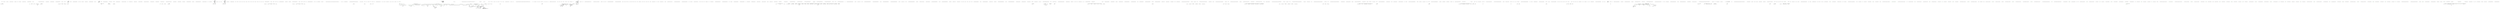 digraph  {
n7 [label="Ninject.NinjectSettings", span=""];
n0 [cluster="Ninject.NinjectSettings.Get<T>(string, T)", label="Entry Ninject.NinjectSettings.Get<T>(string, T)", span="133-133"];
n1 [cluster="Ninject.NinjectSettings.Get<T>(string, T)", label="return _values.ContainsKey(key) ? (T)_values[key] : defaultValue;", span="135-135"];
n2 [cluster="Ninject.NinjectSettings.Get<T>(string, T)", label="Exit Ninject.NinjectSettings.Get<T>(string, T)", span="133-133"];
n3 [cluster="System.Collections.Generic.Dictionary<TKey, TValue>.ContainsKey(TKey)", label="Entry System.Collections.Generic.Dictionary<TKey, TValue>.ContainsKey(TKey)", span="0-0"];
n4 [cluster="Ninject.NinjectSettings.Set(string, object)", label="Entry Ninject.NinjectSettings.Set(string, object)", span="143-143"];
n5 [cluster="Ninject.NinjectSettings.Set(string, object)", label="_values[key] = value", span="145-145"];
n6 [cluster="Ninject.NinjectSettings.Set(string, object)", label="Exit Ninject.NinjectSettings.Set(string, object)", span="143-143"];
m0_49 [cluster="Ninject.Syntax.IBindingOnSyntax<T>.OnDeactivation(System.Action<T>)", file="ActivationStrategyTests.cs", label="Entry Ninject.Syntax.IBindingOnSyntax<T>.OnDeactivation(System.Action<T>)", span="277-277"];
m0_79 [cluster="Ninject.Tests.Integration.ActivationStrategyTests.ObjectsActivatedOnlyOnce()", file="ActivationStrategyTests.cs", label="Entry Ninject.Tests.Integration.ActivationStrategyTests.ObjectsActivatedOnlyOnce()", span="121-121"];
m0_86 [cluster="Ninject.Tests.Integration.ActivationStrategyTests.ObjectsActivatedOnlyOnce()", color=green, community=0, file="ActivationStrategyTests.cs", label="kernel.Get<IWarrior>()", prediction=0, span="131-131"];
m0_80 [cluster="Ninject.Tests.Integration.ActivationStrategyTests.ObjectsActivatedOnlyOnce()", file="ActivationStrategyTests.cs", label="var kernel = new StandardKernel()", span="123-123"];
m0_85 [cluster="Ninject.Tests.Integration.ActivationStrategyTests.ObjectsActivatedOnlyOnce()", file="ActivationStrategyTests.cs", label="var testActivationStrategy = kernel.Components.GetAll<IActivationStrategy>().OfType<TestActivationStrategy>().Single()", span="129-129"];
m0_87 [cluster="Ninject.Tests.Integration.ActivationStrategyTests.ObjectsActivatedOnlyOnce()", file="ActivationStrategyTests.cs", label="testActivationStrategy.ActivationCount.ShouldBe(2)", span="133-133"];
m0_81 [cluster="Ninject.Tests.Integration.ActivationStrategyTests.ObjectsActivatedOnlyOnce()", file="ActivationStrategyTests.cs", label="kernel.Components.Add<IActivationStrategy, TestActivationStrategy>()", span="125-125"];
m0_82 [cluster="Ninject.Tests.Integration.ActivationStrategyTests.ObjectsActivatedOnlyOnce()", file="ActivationStrategyTests.cs", label="kernel.Bind<IWarrior>().To<Samurai>()", span="126-126"];
m0_83 [cluster="Ninject.Tests.Integration.ActivationStrategyTests.ObjectsActivatedOnlyOnce()", file="ActivationStrategyTests.cs", label="kernel.Bind<Sword>().ToSelf()", span="127-127"];
m0_84 [cluster="Ninject.Tests.Integration.ActivationStrategyTests.ObjectsActivatedOnlyOnce()", file="ActivationStrategyTests.cs", label="kernel.Bind<IWeapon>().ToMethod(ctx => ctx.Kernel.Get<Sword>())", span="128-128"];
m0_88 [cluster="Ninject.Tests.Integration.ActivationStrategyTests.ObjectsActivatedOnlyOnce()", file="ActivationStrategyTests.cs", label="Exit Ninject.Tests.Integration.ActivationStrategyTests.ObjectsActivatedOnlyOnce()", span="121-121"];
m0_22 [cluster="Ninject.Tests.Integration.ActivationStrategyTests.InstanceIsActivatedOnCreationWithContext()", file="ActivationStrategyTests.cs", label="Entry Ninject.Tests.Integration.ActivationStrategyTests.InstanceIsActivatedOnCreationWithContext()", span="40-40"];
m0_25 [cluster="Ninject.Tests.Integration.ActivationStrategyTests.InstanceIsActivatedOnCreationWithContext()", file="ActivationStrategyTests.cs", label="var barracks = kernel.Get<Barracks>()", span="52-52"];
m0_23 [cluster="Ninject.Tests.Integration.ActivationStrategyTests.InstanceIsActivatedOnCreationWithContext()", file="ActivationStrategyTests.cs", label="var kernel = new StandardKernel()", span="42-42"];
m0_24 [cluster="Ninject.Tests.Integration.ActivationStrategyTests.InstanceIsActivatedOnCreationWithContext()", file="ActivationStrategyTests.cs", label="kernel.Bind<Barracks>()\r\n                    .ToSelf()\r\n                    .OnActivation((ctx, instance) =>\r\n                    {\r\n                        instance.Warrior = new FootSoldier();\r\n                        instance.Weapon = new Shuriken();\r\n                    })", span="44-50"];
m0_26 [cluster="Ninject.Tests.Integration.ActivationStrategyTests.InstanceIsActivatedOnCreationWithContext()", file="ActivationStrategyTests.cs", label="barracks.Warrior.ShouldNotBeNull()", span="53-53"];
m0_27 [cluster="Ninject.Tests.Integration.ActivationStrategyTests.InstanceIsActivatedOnCreationWithContext()", file="ActivationStrategyTests.cs", label="barracks.Warrior.ShouldBeInstanceOf<FootSoldier>()", span="54-54"];
m0_28 [cluster="Ninject.Tests.Integration.ActivationStrategyTests.InstanceIsActivatedOnCreationWithContext()", file="ActivationStrategyTests.cs", label="barracks.Weapon.ShouldNotBeNull()", span="55-55"];
m0_29 [cluster="Ninject.Tests.Integration.ActivationStrategyTests.InstanceIsActivatedOnCreationWithContext()", file="ActivationStrategyTests.cs", label="barracks.Weapon.ShouldBeInstanceOf<Shuriken>()", span="56-56"];
m0_30 [cluster="Ninject.Tests.Integration.ActivationStrategyTests.InstanceIsActivatedOnCreationWithContext()", file="ActivationStrategyTests.cs", label="Exit Ninject.Tests.Integration.ActivationStrategyTests.InstanceIsActivatedOnCreationWithContext()", span="40-40"];
m0_15 [cluster="lambda expression", file="ActivationStrategyTests.cs", label="Entry lambda expression", span="23-23"];
m0_95 [cluster="Unk.ShouldBe", file="ActivationStrategyTests.cs", label="Entry Unk.ShouldBe", span=""];
m0_10 [cluster="Ninject.Syntax.BindingRoot.Bind<T>()", file="ActivationStrategyTests.cs", label="Entry Ninject.Syntax.BindingRoot.Bind<T>()", span="27-27"];
m0_48 [cluster="Ninject.Syntax.IBindingInSyntax<T>.InSingletonScope()", file="ActivationStrategyTests.cs", label="Entry Ninject.Syntax.IBindingInSyntax<T>.InSingletonScope()", span="165-165"];
m0_0 [cluster="Ninject.Tests.Integration.ActivationStrategyTests.InstanceIsActivatedOnCreation()", file="ActivationStrategyTests.cs", label="Entry Ninject.Tests.Integration.ActivationStrategyTests.InstanceIsActivatedOnCreation()", span="19-19"];
m0_1 [cluster="Ninject.Tests.Integration.ActivationStrategyTests.InstanceIsActivatedOnCreation()", file="ActivationStrategyTests.cs", label="var kernel = new StandardKernel()", span="21-21"];
m0_2 [cluster="Ninject.Tests.Integration.ActivationStrategyTests.InstanceIsActivatedOnCreation()", file="ActivationStrategyTests.cs", label="kernel.Bind<Barracks>()\r\n                    .ToSelf()\r\n                    .OnActivation(instance =>\r\n                                    {\r\n                                        instance.Warrior = new FootSoldier();\r\n                                        instance.Weapon = new Shuriken();\r\n                                    })", span="23-29"];
m0_3 [cluster="Ninject.Tests.Integration.ActivationStrategyTests.InstanceIsActivatedOnCreation()", file="ActivationStrategyTests.cs", label="var barracks = kernel.Get<Barracks>()", span="31-31"];
m0_89 [cluster="Ninject.Components.IComponentContainer.Add<TComponent, TImplementation>()", file="ActivationStrategyTests.cs", label="Entry Ninject.Components.IComponentContainer.Add<TComponent, TImplementation>()", span="31-31"];
m0_91 [cluster="Ninject.Syntax.IBindingToSyntax<T>.ToMethod(System.Func<Ninject.Activation.IContext, T>)", file="ActivationStrategyTests.cs", label="Entry Ninject.Syntax.IBindingToSyntax<T>.ToMethod(System.Func<Ninject.Activation.IContext, T>)", span="72-72"];
m0_14 [cluster="Unk.Invoke", file="ActivationStrategyTests.cs", label="Entry Unk.Invoke", span=""];
m0_94 [cluster="System.Collections.Generic.IEnumerable<TSource>.Single<TSource>()", file="ActivationStrategyTests.cs", label="Entry System.Collections.Generic.IEnumerable<TSource>.Single<TSource>()", span="0-0"];
m0_90 [cluster="Ninject.Syntax.IBindingToSyntax<T>.To<TImplementation>()", file="ActivationStrategyTests.cs", label="Entry Ninject.Syntax.IBindingToSyntax<T>.To<TImplementation>()", span="40-40"];
m0_13 [cluster="Ninject.Syntax.IResolutionRoot.Get<T>(params Ninject.Parameters.IParameter[])", file="ActivationStrategyTests.cs", label="Entry Ninject.Syntax.IResolutionRoot.Get<T>(params Ninject.Parameters.IParameter[])", span="34-34"];
m0_31 [cluster="Ninject.Syntax.IBindingOnSyntax<T>.OnActivation(System.Action<Ninject.Activation.IContext, T>)", file="ActivationStrategyTests.cs", label="Entry Ninject.Syntax.IBindingOnSyntax<T>.OnActivation(System.Action<Ninject.Activation.IContext, T>)", span="271-271"];
m0_4 [cluster="Ninject.Activation.Strategies.MethodInjectionStrategy.Activate(Ninject.Activation.IContext)", file="ActivationStrategyTests.cs", label="Entry Ninject.Activation.Strategies.MethodInjectionStrategy.Activate(Ninject.Activation.IContext)", span="18-18"];
m0_5 [cluster="Ninject.Activation.Strategies.MethodInjectionStrategy.Activate(Ninject.Activation.IContext)", file="ActivationStrategyTests.cs", label="context.Plan.GetAll<MethodInjectionDirective>()", span="20-20"];
m0_6 [cluster="Ninject.Activation.Strategies.MethodInjectionStrategy.Activate(Ninject.Activation.IContext)", file="ActivationStrategyTests.cs", label="var injector = InjectorFactory.GetMethodInjector(directive.Member)", span="22-22"];
m0_7 [cluster="Ninject.Activation.Strategies.MethodInjectionStrategy.Activate(Ninject.Activation.IContext)", file="ActivationStrategyTests.cs", label="var arguments = directive.Targets.Select(target => target.ResolveWithin(context))", span="23-23"];
m0_8 [cluster="Ninject.Activation.Strategies.MethodInjectionStrategy.Activate(Ninject.Activation.IContext)", file="ActivationStrategyTests.cs", label="injector.Invoke(context.Instance, arguments.ToArray())", span="24-24"];
m0_99 [cluster="Ninject.Tests.Integration.ActivationStrategyTests.NullIsNotActivated()", file="ActivationStrategyTests.cs", label="Entry Ninject.Tests.Integration.ActivationStrategyTests.NullIsNotActivated()", span="138-138"];
m0_105 [cluster="Ninject.Tests.Integration.ActivationStrategyTests.NullIsNotActivated()", color=green, community=0, file="ActivationStrategyTests.cs", label="kernel.Get<IWarrior>()", prediction=1, span="147-147"];
m0_100 [cluster="Ninject.Tests.Integration.ActivationStrategyTests.NullIsNotActivated()", file="ActivationStrategyTests.cs", label="var kernel = new StandardKernel(new NinjectSettings { AllowNullInjection = true })", span="140-140"];
m0_104 [cluster="Ninject.Tests.Integration.ActivationStrategyTests.NullIsNotActivated()", file="ActivationStrategyTests.cs", label="var testActivationStrategy = kernel.Components.GetAll<IActivationStrategy>().OfType<TestActivationStrategy>().Single()", span="145-145"];
m0_106 [cluster="Ninject.Tests.Integration.ActivationStrategyTests.NullIsNotActivated()", file="ActivationStrategyTests.cs", label="testActivationStrategy.ActivationCount.ShouldBe(1)", span="149-149"];
m0_101 [cluster="Ninject.Tests.Integration.ActivationStrategyTests.NullIsNotActivated()", file="ActivationStrategyTests.cs", label="kernel.Components.Add<IActivationStrategy, TestActivationStrategy>()", span="142-142"];
m0_102 [cluster="Ninject.Tests.Integration.ActivationStrategyTests.NullIsNotActivated()", file="ActivationStrategyTests.cs", label="kernel.Bind<IWarrior>().To<Samurai>()", span="143-143"];
m0_103 [cluster="Ninject.Tests.Integration.ActivationStrategyTests.NullIsNotActivated()", file="ActivationStrategyTests.cs", label="kernel.Bind<IWeapon>().ToConstant(null)", span="144-144"];
m0_107 [cluster="Ninject.Tests.Integration.ActivationStrategyTests.NullIsNotActivated()", file="ActivationStrategyTests.cs", label="Exit Ninject.Tests.Integration.ActivationStrategyTests.NullIsNotActivated()", span="138-138"];
m0_92 [cluster="Ninject.Components.IComponentContainer.GetAll<T>()", file="ActivationStrategyTests.cs", label="Entry Ninject.Components.IComponentContainer.GetAll<T>()", span="59-59"];
m0_9 [cluster="Ninject.Activation.Strategies.MethodInjectionStrategy.Activate(Ninject.Activation.IContext)", file="ActivationStrategyTests.cs", label="Exit Ninject.Activation.Strategies.MethodInjectionStrategy.Activate(Ninject.Activation.IContext)", span="18-18"];
m0_21 [cluster="Ninject.Tests.Fakes.Shuriken.Shuriken()", file="ActivationStrategyTests.cs", label="Entry Ninject.Tests.Fakes.Shuriken.Shuriken()", span="4-4"];
m0_108 [cluster="Ninject.StandardKernel.StandardKernel(Ninject.INinjectSettings, params Ninject.Modules.INinjectModule[])", file="ActivationStrategyTests.cs", label="Entry Ninject.StandardKernel.StandardKernel(Ninject.INinjectSettings, params Ninject.Modules.INinjectModule[])", span="43-43"];
m0_11 [cluster="Ninject.Injection.IInjectorFactory.GetMethodInjector(System.Reflection.MethodInfo)", file="ActivationStrategyTests.cs", label="Entry Ninject.Injection.IInjectorFactory.GetMethodInjector(System.Reflection.MethodInfo)", span="11-11"];
m0_12 [cluster="Unk.Select", file="ActivationStrategyTests.cs", label="Entry Unk.Select", span=""];
m0_93 [cluster="System.Collections.IEnumerable.OfType<TResult>()", file="ActivationStrategyTests.cs", label="Entry System.Collections.IEnumerable.OfType<TResult>()", span="0-0"];
m0_75 [cluster="lambda expression", file="ActivationStrategyTests.cs", label="Entry lambda expression", span="104-108"];
m0_16 [cluster="lambda expression", file="ActivationStrategyTests.cs", label="Entry lambda expression", span="25-29"];
m0_17 [cluster="lambda expression", file="ActivationStrategyTests.cs", label="instance.Warrior = new FootSoldier()", span="27-27"];
m0_97 [cluster="lambda expression", file="ActivationStrategyTests.cs", label="ctx.Kernel.Get<Sword>()", span="128-128"];
m0_96 [cluster="lambda expression", file="ActivationStrategyTests.cs", label="Entry lambda expression", span="128-128"];
m0_98 [cluster="lambda expression", file="ActivationStrategyTests.cs", label="Exit lambda expression", span="128-128"];
m0_32 [cluster="lambda expression", file="ActivationStrategyTests.cs", label="Entry lambda expression", span="46-50"];
m0_51 [cluster="lambda expression", file="ActivationStrategyTests.cs", label="Entry lambda expression", span="69-73"];
m0_55 [cluster="lambda expression", file="ActivationStrategyTests.cs", label="Entry lambda expression", span="74-78"];
m0_71 [cluster="lambda expression", file="ActivationStrategyTests.cs", label="Entry lambda expression", span="99-103"];
m0_19 [cluster="lambda expression", file="ActivationStrategyTests.cs", label="Ninject.Activation.Strategies.MethodInjectionStrategy", span=""];
m0_18 [cluster="Ninject.Planning.Targets.ITarget.ResolveWithin(Ninject.Activation.IContext)", file="ActivationStrategyTests.cs", label="Entry Ninject.Planning.Targets.ITarget.ResolveWithin(Ninject.Activation.IContext)", span="12-12"];
m0_35 [cluster="lambda expression", file="ActivationStrategyTests.cs", label="Exit lambda expression", span="46-50"];
m0_33 [cluster="lambda expression", file="ActivationStrategyTests.cs", label="instance.Warrior = new FootSoldier()", span="48-48"];
m0_34 [cluster="lambda expression", file="ActivationStrategyTests.cs", label="instance.Weapon = new Shuriken()", span="49-49"];
m0_54 [cluster="lambda expression", file="ActivationStrategyTests.cs", label="Exit lambda expression", span="69-73"];
m0_52 [cluster="lambda expression", file="ActivationStrategyTests.cs", label="instance.Warrior = new FootSoldier()", span="71-71"];
m0_53 [cluster="lambda expression", file="ActivationStrategyTests.cs", label="instance.Weapon = new Shuriken()", span="72-72"];
m0_58 [cluster="lambda expression", file="ActivationStrategyTests.cs", label="Exit lambda expression", span="74-78"];
m0_56 [cluster="lambda expression", file="ActivationStrategyTests.cs", label="instance.Warrior = null", span="76-76"];
m0_57 [cluster="lambda expression", file="ActivationStrategyTests.cs", label="instance.Weapon = null", span="77-77"];
m0_74 [cluster="lambda expression", file="ActivationStrategyTests.cs", label="Exit lambda expression", span="99-103"];
m0_72 [cluster="lambda expression", file="ActivationStrategyTests.cs", label="instance.Warrior = new FootSoldier()", span="101-101"];
m0_73 [cluster="lambda expression", file="ActivationStrategyTests.cs", label="instance.Weapon = new Shuriken()", span="102-102"];
m0_76 [cluster="lambda expression", file="ActivationStrategyTests.cs", label="instance.Warrior = null", span="106-106"];
m0_77 [cluster="lambda expression", file="ActivationStrategyTests.cs", label="instance.Weapon = null", span="107-107"];
m0_78 [cluster="lambda expression", file="ActivationStrategyTests.cs", label="Exit lambda expression", span="104-108"];
m0_20 [cluster="Ninject.Tests.Fakes.FootSoldier.FootSoldier()", file="ActivationStrategyTests.cs", label="Ninject.Activation.IContext", span=""];
m0_36 [cluster="Ninject.Tests.Integration.ActivationStrategyTests.InstanceIsDeactivatedWhenItLeavesScope()", file="ActivationStrategyTests.cs", label="Entry Ninject.Tests.Integration.ActivationStrategyTests.InstanceIsDeactivatedWhenItLeavesScope()", span="61-61"];
m0_40 [cluster="Ninject.Tests.Integration.ActivationStrategyTests.InstanceIsDeactivatedWhenItLeavesScope()", file="ActivationStrategyTests.cs", label="barracks = kernel.Get<Barracks>()", span="80-80"];
m0_38 [cluster="Ninject.Tests.Integration.ActivationStrategyTests.InstanceIsDeactivatedWhenItLeavesScope()", file="ActivationStrategyTests.cs", label="var kernel = new StandardKernel()", span="64-64"];
m0_39 [cluster="Ninject.Tests.Integration.ActivationStrategyTests.InstanceIsDeactivatedWhenItLeavesScope()", file="ActivationStrategyTests.cs", label="kernel.Bind<Barracks>()\r\n                    .ToSelf()\r\n                    .InSingletonScope()\r\n                    .OnActivation(instance =>\r\n                                    {\r\n                                        instance.Warrior = new FootSoldier();\r\n                                        instance.Weapon = new Shuriken();\r\n                                    })\r\n                    .OnDeactivation(instance =>\r\n                                    {\r\n                                        instance.Warrior = null;\r\n                                        instance.Weapon = null;\r\n                                    })", span="66-78"];
m0_41 [cluster="Ninject.Tests.Integration.ActivationStrategyTests.InstanceIsDeactivatedWhenItLeavesScope()", file="ActivationStrategyTests.cs", label="barracks.Warrior.ShouldNotBeNull()", span="81-81"];
m0_42 [cluster="Ninject.Tests.Integration.ActivationStrategyTests.InstanceIsDeactivatedWhenItLeavesScope()", file="ActivationStrategyTests.cs", label="barracks.Warrior.ShouldBeInstanceOf<FootSoldier>()", span="82-82"];
m0_43 [cluster="Ninject.Tests.Integration.ActivationStrategyTests.InstanceIsDeactivatedWhenItLeavesScope()", file="ActivationStrategyTests.cs", label="barracks.Weapon.ShouldNotBeNull()", span="83-83"];
m0_44 [cluster="Ninject.Tests.Integration.ActivationStrategyTests.InstanceIsDeactivatedWhenItLeavesScope()", file="ActivationStrategyTests.cs", label="barracks.Weapon.ShouldBeInstanceOf<Shuriken>()", span="84-84"];
m0_45 [cluster="Ninject.Tests.Integration.ActivationStrategyTests.InstanceIsDeactivatedWhenItLeavesScope()", file="ActivationStrategyTests.cs", label="barracks.Warrior.ShouldBeNull()", span="86-86"];
m0_46 [cluster="Ninject.Tests.Integration.ActivationStrategyTests.InstanceIsDeactivatedWhenItLeavesScope()", file="ActivationStrategyTests.cs", label="barracks.Weapon.ShouldBeNull()", span="87-87"];
m0_37 [cluster="Ninject.Tests.Integration.ActivationStrategyTests.InstanceIsDeactivatedWhenItLeavesScope()", file="ActivationStrategyTests.cs", label="Barracks barracks", span="63-63"];
m0_47 [cluster="Ninject.Tests.Integration.ActivationStrategyTests.InstanceIsDeactivatedWhenItLeavesScope()", file="ActivationStrategyTests.cs", label="Exit Ninject.Tests.Integration.ActivationStrategyTests.InstanceIsDeactivatedWhenItLeavesScope()", span="61-61"];
m0_110 [cluster="Ninject.Syntax.IBindingToSyntax<T>.ToConstant(T)", file="ActivationStrategyTests.cs", label="Entry Ninject.Syntax.IBindingToSyntax<T>.ToConstant(T)", span="78-78"];
m0_109 [cluster="Ninject.NinjectSettings.NinjectSettings()", file="ActivationStrategyTests.cs", label="Entry Ninject.NinjectSettings.NinjectSettings()", span="19-19"];
m0_59 [cluster="Ninject.Tests.Integration.ActivationStrategyTests.InstanceIsDeactivatedWhenItLeavesScopeWithContext()", file="ActivationStrategyTests.cs", label="Entry Ninject.Tests.Integration.ActivationStrategyTests.InstanceIsDeactivatedWhenItLeavesScopeWithContext()", span="91-91"];
m0_63 [cluster="Ninject.Tests.Integration.ActivationStrategyTests.InstanceIsDeactivatedWhenItLeavesScopeWithContext()", file="ActivationStrategyTests.cs", label="barracks = kernel.Get<Barracks>()", span="110-110"];
m0_61 [cluster="Ninject.Tests.Integration.ActivationStrategyTests.InstanceIsDeactivatedWhenItLeavesScopeWithContext()", file="ActivationStrategyTests.cs", label="var kernel = new StandardKernel()", span="94-94"];
m0_62 [cluster="Ninject.Tests.Integration.ActivationStrategyTests.InstanceIsDeactivatedWhenItLeavesScopeWithContext()", file="ActivationStrategyTests.cs", label="kernel.Bind<Barracks>()\r\n                    .ToSelf()\r\n                    .InSingletonScope()\r\n                    .OnActivation((ctx, instance) =>\r\n                    {\r\n                        instance.Warrior = new FootSoldier();\r\n                        instance.Weapon = new Shuriken();\r\n                    })\r\n                    .OnDeactivation(instance =>\r\n                    {\r\n                        instance.Warrior = null;\r\n                        instance.Weapon = null;\r\n                    })", span="96-108"];
m0_64 [cluster="Ninject.Tests.Integration.ActivationStrategyTests.InstanceIsDeactivatedWhenItLeavesScopeWithContext()", file="ActivationStrategyTests.cs", label="barracks.Warrior.ShouldNotBeNull()", span="111-111"];
m0_65 [cluster="Ninject.Tests.Integration.ActivationStrategyTests.InstanceIsDeactivatedWhenItLeavesScopeWithContext()", file="ActivationStrategyTests.cs", label="barracks.Warrior.ShouldBeInstanceOf<FootSoldier>()", span="112-112"];
m0_66 [cluster="Ninject.Tests.Integration.ActivationStrategyTests.InstanceIsDeactivatedWhenItLeavesScopeWithContext()", file="ActivationStrategyTests.cs", label="barracks.Weapon.ShouldNotBeNull()", span="113-113"];
m0_67 [cluster="Ninject.Tests.Integration.ActivationStrategyTests.InstanceIsDeactivatedWhenItLeavesScopeWithContext()", file="ActivationStrategyTests.cs", label="barracks.Weapon.ShouldBeInstanceOf<Shuriken>()", span="114-114"];
m0_68 [cluster="Ninject.Tests.Integration.ActivationStrategyTests.InstanceIsDeactivatedWhenItLeavesScopeWithContext()", file="ActivationStrategyTests.cs", label="barracks.Warrior.ShouldBeNull()", span="116-116"];
m0_69 [cluster="Ninject.Tests.Integration.ActivationStrategyTests.InstanceIsDeactivatedWhenItLeavesScopeWithContext()", file="ActivationStrategyTests.cs", label="barracks.Weapon.ShouldBeNull()", span="117-117"];
m0_60 [cluster="Ninject.Tests.Integration.ActivationStrategyTests.InstanceIsDeactivatedWhenItLeavesScopeWithContext()", file="ActivationStrategyTests.cs", label="Barracks barracks", span="93-93"];
m0_70 [cluster="Ninject.Tests.Integration.ActivationStrategyTests.InstanceIsDeactivatedWhenItLeavesScopeWithContext()", file="ActivationStrategyTests.cs", label="Exit Ninject.Tests.Integration.ActivationStrategyTests.InstanceIsDeactivatedWhenItLeavesScopeWithContext()", span="91-91"];
m0_50 [cluster="Unk.ShouldBeNull", file="ActivationStrategyTests.cs", label="Entry Unk.ShouldBeNull", span=""];
m4_84 [cluster="Unk.ToMaybe", file="CircularDependenciesTests.cs", label="Entry Unk.ToMaybe", span=""];
m4_14 [cluster="Ninject.Activation.InstanceReference.InstanceReference()", file="CircularDependenciesTests.cs", label="Entry Ninject.Activation.InstanceReference.InstanceReference()", span="16-16"];
m4_16 [cluster="CommandLine.Core.Token.Value(string)", file="CircularDependenciesTests.cs", label="Entry CommandLine.Core.Token.Value(string)", span="24-24"];
m4_3 [cluster="CommandLine.Core.Tokenizer.Tokenize(System.Collections.Generic.IEnumerable<string>, System.Func<string, bool>, System.Func<System.Collections.Generic.IEnumerable<CommandLine.Core.Token>, System.Collections.Generic.IEnumerable<CommandLine.Core.Token>>)", file="CircularDependenciesTests.cs", label="Entry CommandLine.Core.Tokenizer.Tokenize(System.Collections.Generic.IEnumerable<string>, System.Func<string, bool>, System.Func<System.Collections.Generic.IEnumerable<CommandLine.Core.Token>, System.Collections.Generic.IEnumerable<CommandLine.Core.Token>>)", span="20-20"];
m4_38 [cluster="Unk.Activate", file="CircularDependenciesTests.cs", label="Entry Unk.Activate", span=""];
m4_67 [cluster="Unk.BeTrue", file="CircularDependenciesTests.cs", label="Entry Unk.BeTrue", span=""];
m4_170 [cluster="CommandLine.BadFormatTokenError.BadFormatTokenError(string)", file="CircularDependenciesTests.cs", label="Entry CommandLine.BadFormatTokenError.BadFormatTokenError(string)", span="196-196"];
m4_17 [cluster="Ninject.Tests.Unit.MethodInjectionStrategyTests.FakeMethodInjectionDirective.FakeMethodInjectionDirective(System.Reflection.MethodInfo, Ninject.Injection.MethodInjector)", file="CircularDependenciesTests.cs", label="Entry Ninject.Tests.Unit.MethodInjectionStrategyTests.FakeMethodInjectionDirective.FakeMethodInjectionDirective(System.Reflection.MethodInfo, Ninject.Injection.MethodInjector)", span="97-97"];
m4_156 [cluster="CommandLine.Core.Tokenizer.TokenizeLongName(string, System.Action<CommandLine.Error>)", file="CircularDependenciesTests.cs", label="value.Length > 2 && value.StartsWith(''--'', StringComparison.Ordinal)", span="154-154"];
m4_160 [cluster="CommandLine.Core.Tokenizer.TokenizeLongName(string, System.Action<CommandLine.Error>)", file="CircularDependenciesTests.cs", label="yield return Token.Name(text);", span="160-160"];
m4_161 [cluster="CommandLine.Core.Tokenizer.TokenizeLongName(string, System.Action<CommandLine.Error>)", file="CircularDependenciesTests.cs", label="yield break;", span="161-161"];
m4_164 [cluster="CommandLine.Core.Tokenizer.TokenizeLongName(string, System.Action<CommandLine.Error>)", file="CircularDependenciesTests.cs", label="yield break;", span="166-166"];
m4_166 [cluster="CommandLine.Core.Tokenizer.TokenizeLongName(string, System.Action<CommandLine.Error>)", file="CircularDependenciesTests.cs", label="yield return Token.Name(parts[0]);", span="169-169"];
m4_167 [cluster="CommandLine.Core.Tokenizer.TokenizeLongName(string, System.Action<CommandLine.Error>)", file="CircularDependenciesTests.cs", label="yield return Token.Value(parts[1], true);", span="170-170"];
m4_157 [cluster="CommandLine.Core.Tokenizer.TokenizeLongName(string, System.Action<CommandLine.Error>)", file="CircularDependenciesTests.cs", label="var text = value.Substring(2)", span="156-156"];
m4_163 [cluster="CommandLine.Core.Tokenizer.TokenizeLongName(string, System.Action<CommandLine.Error>)", file="CircularDependenciesTests.cs", label="onError(new BadFormatTokenError(value))", span="165-165"];
m4_158 [cluster="CommandLine.Core.Tokenizer.TokenizeLongName(string, System.Action<CommandLine.Error>)", file="CircularDependenciesTests.cs", label="var equalIndex = text.IndexOf('=')", span="157-157"];
m4_165 [cluster="CommandLine.Core.Tokenizer.TokenizeLongName(string, System.Action<CommandLine.Error>)", file="CircularDependenciesTests.cs", label="var parts = text.Split('=')", span="168-168"];
m4_159 [cluster="CommandLine.Core.Tokenizer.TokenizeLongName(string, System.Action<CommandLine.Error>)", file="CircularDependenciesTests.cs", label="equalIndex <= 0", span="158-158"];
m4_162 [cluster="CommandLine.Core.Tokenizer.TokenizeLongName(string, System.Action<CommandLine.Error>)", file="CircularDependenciesTests.cs", label="equalIndex == 1", span="163-163"];
m4_168 [cluster="CommandLine.Core.Tokenizer.TokenizeLongName(string, System.Action<CommandLine.Error>)", file="CircularDependenciesTests.cs", label="Exit CommandLine.Core.Tokenizer.TokenizeLongName(string, System.Action<CommandLine.Error>)", span="150-150"];
m4_66 [cluster="Unk.Should", file="CircularDependenciesTests.cs", label="Entry Unk.Should", span=""];
m4_93 [cluster="Unk.Split", file="CircularDependenciesTests.cs", label="Entry Unk.Split", span=""];
m4_149 [cluster="char.IsDigit(char)", file="CircularDependenciesTests.cs", label="Entry char.IsDigit(char)", span="0-0"];
m4_15 [cluster="string.StartsWith(string, System.StringComparison)", file="CircularDependenciesTests.cs", label="Entry string.StartsWith(string, System.StringComparison)", span="0-0"];
m4_152 [cluster="string.String(char, int)", file="CircularDependenciesTests.cs", label="Entry string.String(char, int)", span="0-0"];
m4_26 [cluster="lambda expression", file="CircularDependenciesTests.cs", label="Exit lambda expression", span="49-49"];
m4_19 [cluster="Unk.Returns", file="CircularDependenciesTests.cs", label="Entry Unk.Returns", span=""];
m4_113 [cluster="CSharpx.Maybe.Nothing<T>()", file="CircularDependenciesTests.cs", label="Entry CSharpx.Maybe.Nothing<T>()", span="116-116"];
m4_104 [cluster="Unk.Except", file="CircularDependenciesTests.cs", label="Entry Unk.Except", span=""];
m4_4 [cluster="lambda expression", file="CircularDependenciesTests.cs", label="Entry lambda expression", span="17-17"];
m4_10 [cluster="CommandLine.Core.Tokenizer.Tokenize(System.Collections.Generic.IEnumerable<string>, System.Func<string, bool>, System.Func<System.Collections.Generic.IEnumerable<CommandLine.Core.Token>, System.Collections.Generic.IEnumerable<CommandLine.Core.Token>>)", color=green, community=0, file="CircularDependenciesTests.cs", label="var normalized = normalize(tokens)", prediction=2, span="37-37"];
m4_9 [cluster="CommandLine.Core.Tokenizer.Tokenize(System.Collections.Generic.IEnumerable<string>, System.Func<string, bool>, System.Func<System.Collections.Generic.IEnumerable<CommandLine.Core.Token>, System.Collections.Generic.IEnumerable<CommandLine.Core.Token>>)", file="CircularDependenciesTests.cs", label="var tokens = (from arg in arguments\r\n                          from token in !arg.StartsWith(''-'', StringComparison.Ordinal)\r\n                               ? new[] { Token.Value(arg) }\r\n                               : arg.StartsWith(''--'', StringComparison.Ordinal)\r\n                                     ? TokenizeLongName(arg, onError)\r\n                                     : TokenizeShortName(arg, nameLookup)\r\n                          select token)\r\n                            .Memorize()", span="28-35"];
m4_11 [cluster="CommandLine.Core.Tokenizer.Tokenize(System.Collections.Generic.IEnumerable<string>, System.Func<string, bool>, System.Func<System.Collections.Generic.IEnumerable<CommandLine.Core.Token>, System.Collections.Generic.IEnumerable<CommandLine.Core.Token>>)", file="CircularDependenciesTests.cs", label="var unkTokens = (from t in normalized where t.IsName() && !nameLookup(t.Text) select t).Memorize()", span="39-39"];
m4_5 [cluster="lambda expression", file="CircularDependenciesTests.cs", label=tokens, span="17-17"];
m4_6 [cluster="lambda expression", file="CircularDependenciesTests.cs", label="Exit lambda expression", span="17-17"];
m4_7 [cluster="CommandLine.Core.Tokenizer.Tokenize(System.Collections.Generic.IEnumerable<string>, System.Func<string, bool>, System.Func<System.Collections.Generic.IEnumerable<CommandLine.Core.Token>, System.Collections.Generic.IEnumerable<CommandLine.Core.Token>>)", file="CircularDependenciesTests.cs", label="var errors = new List<Error>()", span="25-25"];
m4_8 [cluster="CommandLine.Core.Tokenizer.Tokenize(System.Collections.Generic.IEnumerable<string>, System.Func<string, bool>, System.Func<System.Collections.Generic.IEnumerable<CommandLine.Core.Token>, System.Collections.Generic.IEnumerable<CommandLine.Core.Token>>)", file="CircularDependenciesTests.cs", label="Action<Error> onError = errors.Add", span="26-26"];
m4_12 [cluster="CommandLine.Core.Tokenizer.Tokenize(System.Collections.Generic.IEnumerable<string>, System.Func<string, bool>, System.Func<System.Collections.Generic.IEnumerable<CommandLine.Core.Token>, System.Collections.Generic.IEnumerable<CommandLine.Core.Token>>)", file="CircularDependenciesTests.cs", label="return Result.Succeed(normalized.Where(x => !unkTokens.Contains(x)), errors.Concat(from t in unkTokens select new UnknownOptionError(t.Text)));", span="41-41"];
m4_13 [cluster="CommandLine.Core.Tokenizer.Tokenize(System.Collections.Generic.IEnumerable<string>, System.Func<string, bool>, System.Func<System.Collections.Generic.IEnumerable<CommandLine.Core.Token>, System.Collections.Generic.IEnumerable<CommandLine.Core.Token>>)", file="CircularDependenciesTests.cs", label="Exit CommandLine.Core.Tokenizer.Tokenize(System.Collections.Generic.IEnumerable<string>, System.Func<string, bool>, System.Func<System.Collections.Generic.IEnumerable<CommandLine.Core.Token>, System.Collections.Generic.IEnumerable<CommandLine.Core.Token>>)", span="20-20"];
m4_33 [cluster="CommandLine.Core.Tokenizer.PreprocessDashDash(System.Collections.Generic.IEnumerable<string>, System.Func<System.Collections.Generic.IEnumerable<string>, RailwaySharp.ErrorHandling.Result<System.Collections.Generic.IEnumerable<CommandLine.Core.Token>, CommandLine.Error>>)", file="CircularDependenciesTests.cs", label="var tokenizerResult = tokenizer(arguments.TakeWhile(arg => !arg.EqualsOrdinal(''--'')))", span="50-50"];
m4_150 [cluster="CommandLine.Core.Token.Name(string)", file="CircularDependenciesTests.cs", label="Entry CommandLine.Core.Token.Name(string)", span="19-19"];
m4_18 [cluster="Unk.SetupGet", file="CircularDependenciesTests.cs", label="Entry Unk.SetupGet", span=""];
m4_129 [cluster="CommandLine.Core.Tokenizer.TokenizeShortName(string, System.Func<string, bool>)", file="CircularDependenciesTests.cs", label="value.Length > 1 || value[0] == '-' || value[1] != '-'", span="109-109"];
m4_132 [cluster="CommandLine.Core.Tokenizer.TokenizeShortName(string, System.Func<string, bool>)", file="CircularDependenciesTests.cs", label="yield return Token.Value(value);", span="115-115"];
m4_133 [cluster="CommandLine.Core.Tokenizer.TokenizeShortName(string, System.Func<string, bool>)", file="CircularDependenciesTests.cs", label="yield break;", span="116-116"];
m4_135 [cluster="CommandLine.Core.Tokenizer.TokenizeShortName(string, System.Func<string, bool>)", file="CircularDependenciesTests.cs", label="yield return Token.Name(text);", span="121-121"];
m4_136 [cluster="CommandLine.Core.Tokenizer.TokenizeShortName(string, System.Func<string, bool>)", file="CircularDependenciesTests.cs", label="yield break;", span="122-122"];
m4_138 [cluster="CommandLine.Core.Tokenizer.TokenizeShortName(string, System.Func<string, bool>)", file="CircularDependenciesTests.cs", label="yield return Token.Name(first);", span="126-126"];
m4_144 [cluster="CommandLine.Core.Tokenizer.TokenizeShortName(string, System.Func<string, bool>)", file="CircularDependenciesTests.cs", label="yield return Token.Name(n);", span="136-136"];
m4_146 [cluster="CommandLine.Core.Tokenizer.TokenizeShortName(string, System.Func<string, bool>)", file="CircularDependenciesTests.cs", label="yield return Token.Value(text.Substring(seen.Count()));", span="145-145"];
m4_130 [cluster="CommandLine.Core.Tokenizer.TokenizeShortName(string, System.Func<string, bool>)", file="CircularDependenciesTests.cs", label="var text = value.Substring(1)", span="111-111"];
m4_134 [cluster="CommandLine.Core.Tokenizer.TokenizeShortName(string, System.Func<string, bool>)", file="CircularDependenciesTests.cs", label="value.Length == 2", span="119-119"];
m4_142 [cluster="CommandLine.Core.Tokenizer.TokenizeShortName(string, System.Func<string, bool>)", file="CircularDependenciesTests.cs", label="!seen.Contains(c) && nameLookup(n)", span="133-133"];
m4_131 [cluster="CommandLine.Core.Tokenizer.TokenizeShortName(string, System.Func<string, bool>)", file="CircularDependenciesTests.cs", label="char.IsDigit(text[0])", span="113-113"];
m4_137 [cluster="CommandLine.Core.Tokenizer.TokenizeShortName(string, System.Func<string, bool>)", file="CircularDependenciesTests.cs", label="var first = text.Substring(0, 1)", span="125-125"];
m4_140 [cluster="CommandLine.Core.Tokenizer.TokenizeShortName(string, System.Func<string, bool>)", file="CircularDependenciesTests.cs", label="text.Substring(1)", span="130-130"];
m4_145 [cluster="CommandLine.Core.Tokenizer.TokenizeShortName(string, System.Func<string, bool>)", file="CircularDependenciesTests.cs", label="seen.Count() < text.Length", span="143-143"];
m4_139 [cluster="CommandLine.Core.Tokenizer.TokenizeShortName(string, System.Func<string, bool>)", file="CircularDependenciesTests.cs", label="var seen = new List<char> { first[0] }", span="128-128"];
m4_143 [cluster="CommandLine.Core.Tokenizer.TokenizeShortName(string, System.Func<string, bool>)", file="CircularDependenciesTests.cs", label="seen.Add(c)", span="135-135"];
m4_141 [cluster="CommandLine.Core.Tokenizer.TokenizeShortName(string, System.Func<string, bool>)", file="CircularDependenciesTests.cs", label="var n = new string(c, 1)", span="132-132"];
m4_147 [cluster="CommandLine.Core.Tokenizer.TokenizeShortName(string, System.Func<string, bool>)", file="CircularDependenciesTests.cs", label="Exit CommandLine.Core.Tokenizer.TokenizeShortName(string, System.Func<string, bool>)", span="105-105"];
m4_22 [cluster="lambda expression", file="CircularDependenciesTests.cs", label="this.injector1WasCalled = true", span="48-48"];
m4_40 [cluster="lambda expression", file="CircularDependenciesTests.cs", label="Entry lambda expression", span="67-67"];
m4_110 [cluster="T.ToMaybe<T>()", file="CircularDependenciesTests.cs", label="Entry T.ToMaybe<T>()", span="249-249"];
m4_34 [cluster="CommandLine.Core.Tokenizer.PreprocessDashDash(System.Collections.Generic.IEnumerable<string>, System.Func<System.Collections.Generic.IEnumerable<string>, RailwaySharp.ErrorHandling.Result<System.Collections.Generic.IEnumerable<CommandLine.Core.Token>, CommandLine.Error>>)", file="CircularDependenciesTests.cs", label="var values = arguments.SkipWhile(arg => !arg.EqualsOrdinal(''--'')).Skip(1).Select(Token.Value)", span="51-51"];
m4_35 [cluster="CommandLine.Core.Tokenizer.PreprocessDashDash(System.Collections.Generic.IEnumerable<string>, System.Func<System.Collections.Generic.IEnumerable<string>, RailwaySharp.ErrorHandling.Result<System.Collections.Generic.IEnumerable<CommandLine.Core.Token>, CommandLine.Error>>)", file="CircularDependenciesTests.cs", label="return tokenizerResult.Map(tokens => tokens.Concat(values));", span="52-52"];
m4_36 [cluster="CommandLine.Core.Tokenizer.PreprocessDashDash(System.Collections.Generic.IEnumerable<string>, System.Func<System.Collections.Generic.IEnumerable<string>, RailwaySharp.ErrorHandling.Result<System.Collections.Generic.IEnumerable<CommandLine.Core.Token>, CommandLine.Error>>)", file="CircularDependenciesTests.cs", label="return tokenizer(arguments);", span="54-54"];
m4_37 [cluster="CommandLine.Core.Tokenizer.PreprocessDashDash(System.Collections.Generic.IEnumerable<string>, System.Func<System.Collections.Generic.IEnumerable<string>, RailwaySharp.ErrorHandling.Result<System.Collections.Generic.IEnumerable<CommandLine.Core.Token>, CommandLine.Error>>)", file="CircularDependenciesTests.cs", label="Exit CommandLine.Core.Tokenizer.PreprocessDashDash(System.Collections.Generic.IEnumerable<string>, System.Func<System.Collections.Generic.IEnumerable<string>, RailwaySharp.ErrorHandling.Result<System.Collections.Generic.IEnumerable<CommandLine.Core.Token>, CommandLine.Error>>)", span="44-44"];
m4_20 [cluster="Unk.Setup", file="CircularDependenciesTests.cs", label="Entry Unk.Setup", span=""];
m4_31 [cluster="lambda expression", file="CircularDependenciesTests.cs", label="x.GetAll<MethodInjectionDirective>()", span="59-59"];
m4_32 [cluster="lambda expression", file="CircularDependenciesTests.cs", label="Exit lambda expression", span="59-59"];
m4_153 [cluster="System.Collections.Generic.List<T>.Contains(T)", file="CircularDependenciesTests.cs", label="Entry System.Collections.Generic.List<T>.Contains(T)", span="0-0"];
m4_24 [cluster="lambda expression", file="CircularDependenciesTests.cs", label="Entry lambda expression", span="49-49"];
m4_50 [cluster="lambda expression", file="CircularDependenciesTests.cs", label="Exit lambda expression", span="50-50"];
m4_61 [cluster="CommandLine.Core.Tokenizer.ExplodeOptionList(RailwaySharp.ErrorHandling.Result<System.Collections.Generic.IEnumerable<CommandLine.Core.Token>, CommandLine.Error>, System.Func<string, CSharpx.Maybe<char>>)", file="CircularDependenciesTests.cs", label="var flattened = exploded.SelectMany(x => x)", span="73-73"];
m4_62 [cluster="CommandLine.Core.Tokenizer.ExplodeOptionList(RailwaySharp.ErrorHandling.Result<System.Collections.Generic.IEnumerable<CommandLine.Core.Token>, CommandLine.Error>, System.Func<string, CSharpx.Maybe<char>>)", file="CircularDependenciesTests.cs", label="return Result.Succeed(flattened, tokenizerResult.SuccessfulMessages());", span="75-75"];
m4_63 [cluster="CommandLine.Core.Tokenizer.ExplodeOptionList(RailwaySharp.ErrorHandling.Result<System.Collections.Generic.IEnumerable<CommandLine.Core.Token>, CommandLine.Error>, System.Func<string, CSharpx.Maybe<char>>)", file="CircularDependenciesTests.cs", label="Exit CommandLine.Core.Tokenizer.ExplodeOptionList(RailwaySharp.ErrorHandling.Result<System.Collections.Generic.IEnumerable<CommandLine.Core.Token>, CommandLine.Error>, System.Func<string, CSharpx.Maybe<char>>)", span="57-57"];
m4_64 [cluster="RailwaySharp.ErrorHandling.Result<TSuccess, TMessage>.SucceededWith<TSuccess, TMessage>()", file="CircularDependenciesTests.cs", label="Entry RailwaySharp.ErrorHandling.Result<TSuccess, TMessage>.SucceededWith<TSuccess, TMessage>()", span="653-653"];
m4_65 [cluster="Unk.SkipWhile", file="CircularDependenciesTests.cs", label="Entry Unk.SkipWhile", span=""];
m4_171 [cluster="System.Action<T>.Invoke(T)", file="CircularDependenciesTests.cs", label="Entry System.Action<T>.Invoke(T)", span="0-0"];
m4_122 [cluster="Unk.IsJust", file="CircularDependenciesTests.cs", label="Entry Unk.IsJust", span=""];
m4_43 [cluster="RailwaySharp.ErrorHandling.Result<TSuccess, TMessage>.Map<TSuccess, TMessage, TResult>(System.Func<TSuccess, TResult>)", file="CircularDependenciesTests.cs", label="Entry RailwaySharp.ErrorHandling.Result<TSuccess, TMessage>.Map<TSuccess, TMessage, TResult>(System.Func<TSuccess, TResult>)", span="534-534"];
m4_44 [cluster="lambda expression", file="CircularDependenciesTests.cs", label="Entry lambda expression", span="48-48"];
m4_45 [cluster="lambda expression", file="CircularDependenciesTests.cs", label="arg.EqualsOrdinal(''--'')", span="48-48"];
m4_23 [cluster="lambda expression", file="CircularDependenciesTests.cs", label="Exit lambda expression", span="48-48"];
m4_57 [cluster="lambda expression", file="CircularDependenciesTests.cs", label="Entry lambda expression", span="81-81"];
m4_58 [cluster="lambda expression", color=green, community=0, file="CircularDependenciesTests.cs", label="x.ResolveWithin(this.contextMock.Object)", prediction=3, span="81-81"];
m4_59 [cluster="lambda expression", file="CircularDependenciesTests.cs", label="Exit lambda expression", span="81-81"];
m4_60 [cluster="Unk.ResolveWithin", file="CircularDependenciesTests.cs", label="Entry Unk.ResolveWithin", span=""];
m4_151 [cluster="string.Substring(int, int)", file="CircularDependenciesTests.cs", label="Entry string.Substring(int, int)", span="0-0"];
m4_112 [cluster="CSharpx.Maybe.Just<T>(T)", file="CircularDependenciesTests.cs", label="Entry CSharpx.Maybe.Just<T>(T)", span="124-124"];
m4_47 [cluster="Ninject.Tests.Unit.MethodInjectionStrategyTests.WhenActivateIsCalled.ResolvesValuesForEachTargetOfEachDirective()", file="CircularDependenciesTests.cs", label="this.strategy.Activate(this.contextMock.Object, this.reference)", span="79-79"];
m4_71 [cluster="System.Tuple.Create<T1, T2>(T1, T2)", file="CircularDependenciesTests.cs", label="Entry System.Tuple.Create<T1, T2>(T1, T2)", span="0-0"];
m4_148 [cluster="string.Substring(int)", file="CircularDependenciesTests.cs", label="Entry string.Substring(int)", span="0-0"];
m4_173 [cluster="CommandLine.Core.Token.Value(string, bool)", file="CircularDependenciesTests.cs", label="Entry CommandLine.Core.Token.Value(string, bool)", span="29-29"];
m4_68 [cluster="lambda expression", file="CircularDependenciesTests.cs", label="Entry lambda expression", span="63-66"];
m4_97 [cluster="CommandLine.Core.Tokenizer.Normalize(System.Collections.Generic.IEnumerable<CommandLine.Core.Token>, System.Func<string, bool>)", file="CircularDependenciesTests.cs", label="Entry CommandLine.Core.Tokenizer.Normalize(System.Collections.Generic.IEnumerable<CommandLine.Core.Token>, System.Func<string, bool>)", span="78-78"];
m4_98 [cluster="CommandLine.Core.Tokenizer.Normalize(System.Collections.Generic.IEnumerable<CommandLine.Core.Token>, System.Func<string, bool>)", file="CircularDependenciesTests.cs", label="var indexes =\r\n                from i in\r\n                    tokens.Select(\r\n                        (t, i) =>\r\n                        {\r\n                            var prev = tokens.ElementAtOrDefault(i - 1).ToMaybe();\r\n                            return t.IsValue() && ((Value)t).ExplicitlyAssigned\r\n                                   && prev.Return(p => p.IsName() && !nameLookup(p.Text), false)\r\n                                ? Maybe.Just(i)\r\n                                : Maybe.Nothing<int>();\r\n                        }).Where(i => i.IsJust())\r\n                select i.FromJust()", span="81-92"];
m4_99 [cluster="CommandLine.Core.Tokenizer.Normalize(System.Collections.Generic.IEnumerable<CommandLine.Core.Token>, System.Func<string, bool>)", file="CircularDependenciesTests.cs", label="var toExclude =\r\n                from t in\r\n                    tokens.Select((t, i) => indexes.Contains(i) ? Maybe.Just(t) : Maybe.Nothing<Token>())\r\n                        .Where(t => t.IsJust())\r\n                select t.FromJust()", span="94-98"];
m4_100 [cluster="CommandLine.Core.Tokenizer.Normalize(System.Collections.Generic.IEnumerable<CommandLine.Core.Token>, System.Func<string, bool>)", file="CircularDependenciesTests.cs", label="var normalized = tokens.Except(toExclude)", span="100-100"];
m4_101 [cluster="CommandLine.Core.Tokenizer.Normalize(System.Collections.Generic.IEnumerable<CommandLine.Core.Token>, System.Func<string, bool>)", file="CircularDependenciesTests.cs", label="return normalized;", span="102-102"];
m4_102 [cluster="CommandLine.Core.Tokenizer.Normalize(System.Collections.Generic.IEnumerable<CommandLine.Core.Token>, System.Func<string, bool>)", file="CircularDependenciesTests.cs", label="Exit CommandLine.Core.Tokenizer.Normalize(System.Collections.Generic.IEnumerable<CommandLine.Core.Token>, System.Func<string, bool>)", span="78-78"];
m4_86 [cluster="System.Collections.Generic.IEnumerable<TSource>.Concat<TSource>(System.Collections.Generic.IEnumerable<TSource>)", file="CircularDependenciesTests.cs", label="Entry System.Collections.Generic.IEnumerable<TSource>.Concat<TSource>(System.Collections.Generic.IEnumerable<TSource>)", span="0-0"];
m4_111 [cluster="CommandLine.Core.Token.IsValue()", file="CircularDependenciesTests.cs", label="Entry CommandLine.Core.Token.IsValue()", span="133-133"];
m4_21 [cluster="lambda expression", file="CircularDependenciesTests.cs", label="Entry lambda expression", span="48-48"];
m4_28 [cluster="lambda expression", file="CircularDependenciesTests.cs", label="x.Plan", span="57-57"];
m4_27 [cluster="lambda expression", file="CircularDependenciesTests.cs", label="Entry lambda expression", span="57-57"];
m4_29 [cluster="lambda expression", file="CircularDependenciesTests.cs", label="Exit lambda expression", span="57-57"];
m4_48 [cluster="Ninject.Tests.Unit.MethodInjectionStrategyTests.WhenActivateIsCalled.ResolvesValuesForEachTargetOfEachDirective()", color=green, community=0, file="CircularDependenciesTests.cs", label="this.directives.Map(d => d.TargetMocks.Map(m => m.Verify(x => x.ResolveWithin(this.contextMock.Object))))", prediction=3, span="81-81"];
m4_51 [cluster="lambda expression", file="CircularDependenciesTests.cs", label="Entry lambda expression", span="51-51"];
m4_55 [cluster="lambda expression", color=green, community=0, file="CircularDependenciesTests.cs", label="m.Verify(x => x.ResolveWithin(this.contextMock.Object))", prediction=3, span="81-81"];
m4_54 [cluster="lambda expression", file="CircularDependenciesTests.cs", label="Entry lambda expression", span="52-52"];
m4_46 [cluster="Ninject.Tests.Unit.MethodInjectionStrategyTests.WhenActivateIsCalled.ResolvesValuesForEachTargetOfEachDirective()", file="CircularDependenciesTests.cs", label="Entry Ninject.Tests.Unit.MethodInjectionStrategyTests.WhenActivateIsCalled.ResolvesValuesForEachTargetOfEachDirective()", span="77-77"];
m4_49 [cluster="Ninject.Tests.Unit.MethodInjectionStrategyTests.WhenActivateIsCalled.ResolvesValuesForEachTargetOfEachDirective()", file="CircularDependenciesTests.cs", label="Exit Ninject.Tests.Unit.MethodInjectionStrategyTests.WhenActivateIsCalled.ResolvesValuesForEachTargetOfEachDirective()", span="77-77"];
m4_52 [cluster="lambda expression", color=green, community=0, file="CircularDependenciesTests.cs", label="d.TargetMocks.Map(m => m.Verify(x => x.ResolveWithin(this.contextMock.Object)))", prediction=3, span="81-81"];
m4_53 [cluster="lambda expression", file="CircularDependenciesTests.cs", label="Exit lambda expression", span="51-51"];
m4_56 [cluster="lambda expression", file="CircularDependenciesTests.cs", label="Exit lambda expression", span="52-52"];
m4_69 [cluster="lambda expression", file="CircularDependenciesTests.cs", label="optionSequenceWithSeparatorLookup(t.Text)\r\n                    .Return(sep => Tuple.Create(i + 1, sep),\r\n                        Tuple.Create(-1, '\0'))", span="64-66"];
m4_77 [cluster="lambda expression", file="CircularDependenciesTests.cs", label="Entry lambda expression", span="66-66"];
m4_81 [cluster="lambda expression", file="CircularDependenciesTests.cs", label="replaces.FirstOrDefault(x => x.Item1 == i).ToMaybe()\r\n                            .Return(r => t.Text.Split(r.Item2).Select(Token.Value),\r\n                                Enumerable.Empty<Token>().Concat(new[]{ t }))", span="69-71"];
m4_80 [cluster="lambda expression", file="CircularDependenciesTests.cs", label="Entry lambda expression", span="68-71"];
m4_94 [cluster="lambda expression", file="CircularDependenciesTests.cs", label="Entry lambda expression", span="73-73"];
m4_74 [cluster="lambda expression", file="CircularDependenciesTests.cs", label="Tuple.Create(i + 1, sep)", span="65-65"];
m4_70 [cluster="lambda expression", file="CircularDependenciesTests.cs", label="Exit lambda expression", span="63-66"];
m4_73 [cluster="lambda expression", file="CircularDependenciesTests.cs", label="Entry lambda expression", span="65-65"];
m4_75 [cluster="lambda expression", file="CircularDependenciesTests.cs", label="Exit lambda expression", span="65-65"];
m4_78 [cluster="lambda expression", file="CircularDependenciesTests.cs", label="x.Item1 < 0", span="66-66"];
m4_79 [cluster="lambda expression", file="CircularDependenciesTests.cs", label="Exit lambda expression", span="66-66"];
m4_88 [cluster="lambda expression", file="CircularDependenciesTests.cs", label="Ninject.Tests.Unit.MethodInjectionStrategyTests.WhenActivateIsCalled", span=""];
m4_91 [cluster="lambda expression", file="CircularDependenciesTests.cs", label="t.Text.Split(r.Item2).Select(Token.Value)", span="70-70"];
m4_82 [cluster="lambda expression", file="CircularDependenciesTests.cs", label="Exit lambda expression", span="68-71"];
m4_87 [cluster="lambda expression", file="CircularDependenciesTests.cs", label="Ninject.Tests.Unit.MethodInjectionStrategyTests.MethodInjectionStrategyContext", span=""];
m4_90 [cluster="lambda expression", file="CircularDependenciesTests.cs", label="Entry lambda expression", span="70-70"];
m4_89 [cluster="lambda expression", file="CircularDependenciesTests.cs", label="Exit lambda expression", span="69-69"];
m4_92 [cluster="lambda expression", file="CircularDependenciesTests.cs", label="Exit lambda expression", span="70-70"];
m4_95 [cluster="lambda expression", file="CircularDependenciesTests.cs", label=x, span="73-73"];
m4_96 [cluster="lambda expression", file="CircularDependenciesTests.cs", label="Exit lambda expression", span="73-73"];
m4_106 [cluster="lambda expression", file="CircularDependenciesTests.cs", label="var prev = tokens.ElementAtOrDefault(i - 1).ToMaybe()", span="86-86"];
m4_107 [cluster="lambda expression", file="CircularDependenciesTests.cs", label="return t.IsValue() && ((Value)t).ExplicitlyAssigned\r\n                                   && prev.Return(p => p.IsName() && !nameLookup(p.Text), false)\r\n                                ? Maybe.Just(i)\r\n                                : Maybe.Nothing<int>();", span="87-90"];
m4_115 [cluster="lambda expression", file="CircularDependenciesTests.cs", label="p.IsName() && !nameLookup(p.Text)", span="88-88"];
m4_105 [cluster="lambda expression", file="CircularDependenciesTests.cs", label="Entry lambda expression", span="84-91"];
m4_119 [cluster="lambda expression", file="CircularDependenciesTests.cs", label="Entry lambda expression", span="91-91"];
m4_124 [cluster="lambda expression", file="CircularDependenciesTests.cs", label="indexes.Contains(i) ? Maybe.Just(t) : Maybe.Nothing<Token>()", span="96-96"];
m4_123 [cluster="lambda expression", file="CircularDependenciesTests.cs", label="Entry lambda expression", span="96-96"];
m4_126 [cluster="lambda expression", file="CircularDependenciesTests.cs", label="Entry lambda expression", span="97-97"];
m4_108 [cluster="lambda expression", file="CircularDependenciesTests.cs", label="Exit lambda expression", span="84-91"];
m4_114 [cluster="lambda expression", file="CircularDependenciesTests.cs", label="Entry lambda expression", span="88-88"];
m4_116 [cluster="lambda expression", file="CircularDependenciesTests.cs", label="Exit lambda expression", span="88-88"];
m4_120 [cluster="lambda expression", file="CircularDependenciesTests.cs", label="i.IsJust()", span="91-91"];
m4_121 [cluster="lambda expression", file="CircularDependenciesTests.cs", label="Exit lambda expression", span="91-91"];
m4_125 [cluster="lambda expression", file="CircularDependenciesTests.cs", label="Exit lambda expression", span="96-96"];
m4_127 [cluster="lambda expression", file="CircularDependenciesTests.cs", label="t.IsJust()", span="97-97"];
m4_128 [cluster="lambda expression", file="CircularDependenciesTests.cs", label="Exit lambda expression", span="97-97"];
m4_25 [cluster="Unk.Concat", file="CircularDependenciesTests.cs", label="Entry Unk.Concat", span=""];
m4_30 [cluster="Unk.Contains", file="CircularDependenciesTests.cs", label="Entry Unk.Contains", span=""];
m4_41 [cluster="System.Collections.Generic.IEnumerable<TSource>.Skip<TSource>(int)", file="CircularDependenciesTests.cs", label="Entry System.Collections.Generic.IEnumerable<TSource>.Skip<TSource>(int)", span="0-0"];
m4_42 [cluster="Unk.Select", file="CircularDependenciesTests.cs", label="Entry Unk.Select", span=""];
m4_83 [cluster="Unk.FirstOrDefault", file="CircularDependenciesTests.cs", label="Entry Unk.FirstOrDefault", span=""];
m4_155 [cluster="System.Collections.Generic.IEnumerable<TSource>.Count<TSource>()", file="CircularDependenciesTests.cs", label="Entry System.Collections.Generic.IEnumerable<TSource>.Count<TSource>()", span="0-0"];
m4_172 [cluster="string.Split(params char[])", file="CircularDependenciesTests.cs", label="Entry string.Split(params char[])", span="0-0"];
m4_39 [cluster="System.Collections.Generic.IEnumerable<TSource>.TakeWhile<TSource>(System.Func<TSource, bool>)", file="CircularDependenciesTests.cs", label="Entry System.Collections.Generic.IEnumerable<TSource>.TakeWhile<TSource>(System.Func<TSource, bool>)", span="0-0"];
m4_0 [cluster="Ninject.Tests.Unit.MethodInjectionStrategyTests.MethodInjectionStrategyContext.MethodInjectionStrategyContext()", file="CircularDependenciesTests.cs", label="Entry Ninject.Tests.Unit.MethodInjectionStrategyTests.MethodInjectionStrategyContext.MethodInjectionStrategyContext()", span="22-22"];
m4_1 [cluster="Ninject.Tests.Unit.MethodInjectionStrategyTests.MethodInjectionStrategyContext.MethodInjectionStrategyContext()", color=green, community=0, file="CircularDependenciesTests.cs", label="this.strategy = new MethodInjectionStrategy()", prediction=7, span="24-24"];
m4_2 [cluster="Ninject.Tests.Unit.MethodInjectionStrategyTests.MethodInjectionStrategyContext.MethodInjectionStrategyContext()", file="CircularDependenciesTests.cs", label="Exit Ninject.Tests.Unit.MethodInjectionStrategyTests.MethodInjectionStrategyContext.MethodInjectionStrategyContext()", span="22-22"];
m4_117 [cluster="Unk.IsName", file="CircularDependenciesTests.cs", label="Entry Unk.IsName", span=""];
m4_154 [cluster="System.Collections.Generic.List<T>.Add(T)", file="CircularDependenciesTests.cs", label="Entry System.Collections.Generic.List<T>.Add(T)", span="0-0"];
m4_109 [cluster="System.Collections.Generic.IEnumerable<TSource>.ElementAtOrDefault<TSource>(int)", file="CircularDependenciesTests.cs", label="Entry System.Collections.Generic.IEnumerable<TSource>.ElementAtOrDefault<TSource>(int)", span="0-0"];
m4_76 [cluster="Unk.Create", file="CircularDependenciesTests.cs", label="Entry Unk.Create", span=""];
m4_118 [cluster="Unk.nameLookup", file="CircularDependenciesTests.cs", label="Entry Unk.nameLookup", span=""];
m4_169 [cluster="string.IndexOf(char)", file="CircularDependenciesTests.cs", label="Entry string.IndexOf(char)", span="0-0"];
m4_103 [cluster="Unk.FromJust", file="CircularDependenciesTests.cs", label="Entry Unk.FromJust", span=""];
m4_85 [cluster="System.Linq.Enumerable.Empty<TResult>()", file="CircularDependenciesTests.cs", label="Entry System.Linq.Enumerable.Empty<TResult>()", span="0-0"];
m4_72 [cluster="Unk.Return", file="CircularDependenciesTests.cs", label="Entry Unk.Return", span=""];
m4_174 [file="CircularDependenciesTests.cs", label=unkTokens, span=""];
m4_175 [file="CircularDependenciesTests.cs", label=values, span=""];
m4_176 [file="CircularDependenciesTests.cs", label="System.Func<string, CSharpx.Maybe<char>>", span=""];
m4_177 [file="CircularDependenciesTests.cs", label=int, span=""];
m4_178 [file="CircularDependenciesTests.cs", label=replaces, span=""];
m4_179 [file="CircularDependenciesTests.cs", label=int, span=""];
m4_180 [file="CircularDependenciesTests.cs", label="CommandLine.Core.Token", span=""];
m4_181 [file="CircularDependenciesTests.cs", label="System.Collections.Generic.IEnumerable<CommandLine.Core.Token>", span=""];
m4_182 [file="CircularDependenciesTests.cs", label="System.Func<string, bool>", span=""];
m4_183 [file="CircularDependenciesTests.cs", label=indexes, span=""];
m5_11 [cluster="Ninject.Tests.Integration.ConditionalAttributeBindingTests.DefaultInstanceIsResolvedWhenNoAttributesMatch()", file="ConditionalAttributeBindingTests.cs", label="Entry Ninject.Tests.Integration.ConditionalAttributeBindingTests.DefaultInstanceIsResolvedWhenNoAttributesMatch()", span="100-100"];
m5_14 [cluster="Ninject.Tests.Integration.ConditionalAttributeBindingTests.DefaultInstanceIsResolvedWhenNoAttributesMatch()", file="ConditionalAttributeBindingTests.cs", label="Exit Ninject.Tests.Integration.ConditionalAttributeBindingTests.DefaultInstanceIsResolvedWhenNoAttributesMatch()", span="100-100"];
m5_24 [cluster="Unk.NotNull", file="ConditionalAttributeBindingTests.cs", label="Entry Unk.NotNull", span=""];
m5_8 [cluster="Ninject.Syntax.IBindingRoot.Bind<T>()", file="ConditionalAttributeBindingTests.cs", label="Entry Ninject.Syntax.IBindingRoot.Bind<T>()", span="26-26"];
m5_0 [cluster="Ninject.Tests.Integration.ConditionalAttributeBindingTests.ConditionalAttributeBindingTests()", file="ConditionalAttributeBindingTests.cs", label="Entry Ninject.Tests.Integration.ConditionalAttributeBindingTests.ConditionalAttributeBindingTests()", span="90-90"];
m5_6 [cluster="Ninject.Tests.Integration.ConditionalAttributeBindingTests.ConditionalAttributeBindingTests()", file="ConditionalAttributeBindingTests.cs", label="Exit Ninject.Tests.Integration.ConditionalAttributeBindingTests.ConditionalAttributeBindingTests()", span="90-90"];
m5_16 [cluster="Unk.>", file="ConditionalAttributeBindingTests.cs", label="Entry Unk.>", span=""];
m5_32 [cluster="Ninject.Infrastructure.Disposal.DisposableObject.Dispose(bool)", file="ConditionalAttributeBindingTests.cs", label="Entry Ninject.Infrastructure.Disposal.DisposableObject.Dispose(bool)", span="37-37"];
m5_7 [cluster="Ninject.StandardKernel.StandardKernel(params Ninject.Modules.INinjectModule[])", file="ConditionalAttributeBindingTests.cs", label="Entry Ninject.StandardKernel.StandardKernel(params Ninject.Modules.INinjectModule[])", span="36-36"];
m5_10 [cluster="Ninject.Syntax.IBindingWhenSyntax<T>.WhenTargetHas<TAttribute>()", file="ConditionalAttributeBindingTests.cs", label="Entry Ninject.Syntax.IBindingWhenSyntax<T>.WhenTargetHas<TAttribute>()", span="124-124"];
m5_15 [cluster="Ninject.Syntax.IResolutionRoot.Get<T>(params Ninject.Parameters.IParameter[])", file="ConditionalAttributeBindingTests.cs", label="Entry Ninject.Syntax.IResolutionRoot.Get<T>(params Ninject.Parameters.IParameter[])", span="34-34"];
m5_31 [cluster="System.IDisposable.Dispose()", file="ConditionalAttributeBindingTests.cs", label="Entry System.IDisposable.Dispose()", span="0-0"];
m5_9 [cluster="Ninject.Syntax.IBindingToSyntax<T>.To<TImplementation>()", file="ConditionalAttributeBindingTests.cs", label="Entry Ninject.Syntax.IBindingToSyntax<T>.To<TImplementation>()", span="40-40"];
m5_25 [cluster="Ninject.Tests.Integration.ConditionalAttributeBindingTests.Dispose(bool)", file="ConditionalAttributeBindingTests.cs", label="Entry Ninject.Tests.Integration.ConditionalAttributeBindingTests.Dispose(bool)", span="116-116"];
m5_26 [cluster="Ninject.Tests.Integration.ConditionalAttributeBindingTests.Dispose(bool)", file="ConditionalAttributeBindingTests.cs", label="disposing && !IsDisposed", span="118-118"];
m5_29 [cluster="Ninject.Tests.Integration.ConditionalAttributeBindingTests.Dispose(bool)", file="ConditionalAttributeBindingTests.cs", label="base.Dispose( disposing )", span="123-123"];
m5_30 [cluster="Ninject.Tests.Integration.ConditionalAttributeBindingTests.Dispose(bool)", file="ConditionalAttributeBindingTests.cs", label="Exit Ninject.Tests.Integration.ConditionalAttributeBindingTests.Dispose(bool)", span="116-116"];
m5_17 [cluster="Ninject.Tests.Integration.ConditionalAttributeBindingTests.PropertiesAreInjectMatchingAttributeBindings()", file="ConditionalAttributeBindingTests.cs", label="Entry Ninject.Tests.Integration.ConditionalAttributeBindingTests.PropertiesAreInjectMatchingAttributeBindings()", span="107-107"];
m5_23 [cluster="Ninject.Tests.Integration.ConditionalAttributeBindingTests.PropertiesAreInjectMatchingAttributeBindings()", file="ConditionalAttributeBindingTests.cs", label="Exit Ninject.Tests.Integration.ConditionalAttributeBindingTests.PropertiesAreInjectMatchingAttributeBindings()", span="107-107"];
m5_33 [file="ConditionalAttributeBindingTests.cs", label="Ninject.Tests.Integration.ConditionalAttributeBindingTests", span=""];
m6_27 [cluster="Ninject.Tests.Integration.ConditionalBindingTests.GivenADefaultAndAnManySatisfiedConditionals_ThenAnExceptionIsThrown()", file="ConditionalBindingTests.cs", label="Entry Ninject.Tests.Integration.ConditionalBindingTests.GivenADefaultAndAnManySatisfiedConditionals_ThenAnExceptionIsThrown()", span="40-40"];
m6_28 [cluster="Ninject.Tests.Integration.ConditionalBindingTests.GivenADefaultAndAnManySatisfiedConditionals_ThenAnExceptionIsThrown()", file="ConditionalBindingTests.cs", label="kernel.Bind<IWeapon>().To<Sword>()", span="42-42"];
m6_29 [cluster="Ninject.Tests.Integration.ConditionalBindingTests.GivenADefaultAndAnManySatisfiedConditionals_ThenAnExceptionIsThrown()", file="ConditionalBindingTests.cs", label="kernel.Bind<IWeapon>().To<Sword>().WhenInjectedInto<Samurai>()", span="43-43"];
m6_30 [cluster="Ninject.Tests.Integration.ConditionalBindingTests.GivenADefaultAndAnManySatisfiedConditionals_ThenAnExceptionIsThrown()", file="ConditionalBindingTests.cs", label="kernel.Bind<IWeapon>().To<Shuriken>().WhenInjectedInto<Samurai>()", span="44-44"];
m6_31 [cluster="Ninject.Tests.Integration.ConditionalBindingTests.GivenADefaultAndAnManySatisfiedConditionals_ThenAnExceptionIsThrown()", file="ConditionalBindingTests.cs", label="kernel.Bind<Samurai>().ToSelf()", span="45-45"];
m6_32 [cluster="Ninject.Tests.Integration.ConditionalBindingTests.GivenADefaultAndAnManySatisfiedConditionals_ThenAnExceptionIsThrown()", file="ConditionalBindingTests.cs", label="Assert.Throws<ActivationException>(() => kernel.Get<Samurai>())", span="46-46"];
m6_33 [cluster="Ninject.Tests.Integration.ConditionalBindingTests.GivenADefaultAndAnManySatisfiedConditionals_ThenAnExceptionIsThrown()", file="ConditionalBindingTests.cs", label="Exit Ninject.Tests.Integration.ConditionalBindingTests.GivenADefaultAndAnManySatisfiedConditionals_ThenAnExceptionIsThrown()", span="40-40"];
m6_41 [cluster="Ninject.Tests.Integration.ConditionalBindingTests.GivenBindingIsMadeAfterImplictBinding_ThenExplicitBindingWillResolve()", file="ConditionalBindingTests.cs", label="Entry Ninject.Tests.Integration.ConditionalBindingTests.GivenBindingIsMadeAfterImplictBinding_ThenExplicitBindingWillResolve()", span="57-57"];
m6_42 [cluster="Ninject.Tests.Integration.ConditionalBindingTests.GivenBindingIsMadeAfterImplictBinding_ThenExplicitBindingWillResolve()", file="ConditionalBindingTests.cs", label="IWeapon weapon = kernel.Get<Sword>()", span="59-59"];
m6_44 [cluster="Ninject.Tests.Integration.ConditionalBindingTests.GivenBindingIsMadeAfterImplictBinding_ThenExplicitBindingWillResolve()", file="ConditionalBindingTests.cs", label="kernel.Bind<Sword>().To<ShortSword>()", span="61-61"];
m6_45 [cluster="Ninject.Tests.Integration.ConditionalBindingTests.GivenBindingIsMadeAfterImplictBinding_ThenExplicitBindingWillResolve()", file="ConditionalBindingTests.cs", label="weapon = kernel.Get<Sword>()", span="62-62"];
m6_47 [cluster="Ninject.Tests.Integration.ConditionalBindingTests.GivenBindingIsMadeAfterImplictBinding_ThenExplicitBindingWillResolve()", file="ConditionalBindingTests.cs", label="Exit Ninject.Tests.Integration.ConditionalBindingTests.GivenBindingIsMadeAfterImplictBinding_ThenExplicitBindingWillResolve()", span="57-57"];
m6_12 [cluster="Unk.>", file="ConditionalBindingTests.cs", label="Entry Unk.>", span=""];
m6_65 [cluster="Ninject.Tests.Integration.ConditionalBindingTests.GivenADefaultAndAConditionalImplicitBinding_ThenConditionalBindingWillResolve()", file="ConditionalBindingTests.cs", label="Entry Ninject.Tests.Integration.ConditionalBindingTests.GivenADefaultAndAConditionalImplicitBinding_ThenConditionalBindingWillResolve()", span="80-80"];
m6_66 [cluster="Ninject.Tests.Integration.ConditionalBindingTests.GivenADefaultAndAConditionalImplicitBinding_ThenConditionalBindingWillResolve()", file="ConditionalBindingTests.cs", label="IWeapon weapon = kernel.Get<Sword>()", span="82-82"];
m6_67 [cluster="Ninject.Tests.Integration.ConditionalBindingTests.GivenADefaultAndAConditionalImplicitBinding_ThenConditionalBindingWillResolve()", file="ConditionalBindingTests.cs", label="kernel.GetBindings(typeof (Sword)).First().Condition = b => true", span="84-84"];
m6_69 [cluster="Ninject.Tests.Integration.ConditionalBindingTests.GivenADefaultAndAConditionalImplicitBinding_ThenConditionalBindingWillResolve()", file="ConditionalBindingTests.cs", label="kernel.Bind<Sword>().To<ShortSword>()", span="87-87"];
m6_70 [cluster="Ninject.Tests.Integration.ConditionalBindingTests.GivenADefaultAndAConditionalImplicitBinding_ThenConditionalBindingWillResolve()", file="ConditionalBindingTests.cs", label="weapon = kernel.Get<Sword>()", span="88-88"];
m6_72 [cluster="Ninject.Tests.Integration.ConditionalBindingTests.GivenADefaultAndAConditionalImplicitBinding_ThenConditionalBindingWillResolve()", file="ConditionalBindingTests.cs", label="Exit Ninject.Tests.Integration.ConditionalBindingTests.GivenADefaultAndAConditionalImplicitBinding_ThenConditionalBindingWillResolve()", span="80-80"];
m6_20 [cluster="Ninject.Tests.Integration.ConditionalBindingTests.GivenADefaultAndAnUnSatisfiedConditional_ThenTheDefaultIsUsed()", file="ConditionalBindingTests.cs", label="Entry Ninject.Tests.Integration.ConditionalBindingTests.GivenADefaultAndAnUnSatisfiedConditional_ThenTheDefaultIsUsed()", span="30-30"];
m6_21 [cluster="Ninject.Tests.Integration.ConditionalBindingTests.GivenADefaultAndAnUnSatisfiedConditional_ThenTheDefaultIsUsed()", file="ConditionalBindingTests.cs", label="kernel.Bind<IWeapon>().To<Sword>()", span="32-32"];
m6_22 [cluster="Ninject.Tests.Integration.ConditionalBindingTests.GivenADefaultAndAnUnSatisfiedConditional_ThenTheDefaultIsUsed()", file="ConditionalBindingTests.cs", label="kernel.Bind<IWeapon>().To<Shuriken>().WhenInjectedInto<Ninja>()", span="33-33"];
m6_23 [cluster="Ninject.Tests.Integration.ConditionalBindingTests.GivenADefaultAndAnUnSatisfiedConditional_ThenTheDefaultIsUsed()", file="ConditionalBindingTests.cs", label="kernel.Bind<Samurai>().ToSelf()", span="34-34"];
m6_24 [cluster="Ninject.Tests.Integration.ConditionalBindingTests.GivenADefaultAndAnUnSatisfiedConditional_ThenTheDefaultIsUsed()", file="ConditionalBindingTests.cs", label="var warrior = kernel.Get<Samurai>()", span="35-35"];
m6_26 [cluster="Ninject.Tests.Integration.ConditionalBindingTests.GivenADefaultAndAnUnSatisfiedConditional_ThenTheDefaultIsUsed()", file="ConditionalBindingTests.cs", label="Exit Ninject.Tests.Integration.ConditionalBindingTests.GivenADefaultAndAnUnSatisfiedConditional_ThenTheDefaultIsUsed()", span="30-30"];
m6_48 [cluster="Ninject.Tests.Integration.ConditionalBindingTests.GivenBothImplicitAndExplicitConditionalBindings_ThenExplicitBindingWillResolve()", file="ConditionalBindingTests.cs", label="Entry Ninject.Tests.Integration.ConditionalBindingTests.GivenBothImplicitAndExplicitConditionalBindings_ThenExplicitBindingWillResolve()", span="67-67"];
m6_49 [cluster="Ninject.Tests.Integration.ConditionalBindingTests.GivenBothImplicitAndExplicitConditionalBindings_ThenExplicitBindingWillResolve()", file="ConditionalBindingTests.cs", label="IWeapon weapon = kernel.Get<Sword>()", span="69-69"];
m6_50 [cluster="Ninject.Tests.Integration.ConditionalBindingTests.GivenBothImplicitAndExplicitConditionalBindings_ThenExplicitBindingWillResolve()", file="ConditionalBindingTests.cs", label="kernel.GetBindings(typeof (Sword)).First().Condition = b => true", span="71-71"];
m6_52 [cluster="Ninject.Tests.Integration.ConditionalBindingTests.GivenBothImplicitAndExplicitConditionalBindings_ThenExplicitBindingWillResolve()", file="ConditionalBindingTests.cs", label="kernel.Bind<Sword>().To<ShortSword>().When(_ => true)", span="74-74"];
m6_53 [cluster="Ninject.Tests.Integration.ConditionalBindingTests.GivenBothImplicitAndExplicitConditionalBindings_ThenExplicitBindingWillResolve()", file="ConditionalBindingTests.cs", label="weapon = kernel.Get<Sword>()", span="75-75"];
m6_55 [cluster="Ninject.Tests.Integration.ConditionalBindingTests.GivenBothImplicitAndExplicitConditionalBindings_ThenExplicitBindingWillResolve()", file="ConditionalBindingTests.cs", label="Exit Ninject.Tests.Integration.ConditionalBindingTests.GivenBothImplicitAndExplicitConditionalBindings_ThenExplicitBindingWillResolve()", span="67-67"];
m6_7 [cluster="Ninject.Syntax.BindingRoot.Bind<T>()", file="ConditionalBindingTests.cs", label="Entry Ninject.Syntax.BindingRoot.Bind<T>()", span="27-27"];
m6_58 [cluster="Ninject.Syntax.IBindingWhenSyntax<T>.When(System.Func<Ninject.Activation.IRequest, bool>)", file="ConditionalBindingTests.cs", label="Entry Ninject.Syntax.IBindingWhenSyntax<T>.When(System.Func<Ninject.Activation.IRequest, bool>)", span="91-91"];
m6_11 [cluster="Ninject.Syntax.IResolutionRoot.Get<T>(params Ninject.Parameters.IParameter[])", file="ConditionalBindingTests.cs", label="Entry Ninject.Syntax.IResolutionRoot.Get<T>(params Ninject.Parameters.IParameter[])", span="34-34"];
m6_13 [cluster="Ninject.Tests.Integration.ConditionalBindingTests.GivenADefaultAndSingleUnatisfiedConditional_ThenTheDefaultIsUsed()", file="ConditionalBindingTests.cs", label="Entry Ninject.Tests.Integration.ConditionalBindingTests.GivenADefaultAndSingleUnatisfiedConditional_ThenTheDefaultIsUsed()", span="20-20"];
m6_14 [cluster="Ninject.Tests.Integration.ConditionalBindingTests.GivenADefaultAndSingleUnatisfiedConditional_ThenTheDefaultIsUsed()", file="ConditionalBindingTests.cs", label="kernel.Bind<IWeapon>().To<Sword>()", span="22-22"];
m6_15 [cluster="Ninject.Tests.Integration.ConditionalBindingTests.GivenADefaultAndSingleUnatisfiedConditional_ThenTheDefaultIsUsed()", file="ConditionalBindingTests.cs", label="kernel.Bind<IWeapon>().To<Shuriken>().WhenInjectedInto<Ninja>()", span="23-23"];
m6_16 [cluster="Ninject.Tests.Integration.ConditionalBindingTests.GivenADefaultAndSingleUnatisfiedConditional_ThenTheDefaultIsUsed()", file="ConditionalBindingTests.cs", label="kernel.Bind<Samurai>().ToSelf()", span="24-24"];
m6_17 [cluster="Ninject.Tests.Integration.ConditionalBindingTests.GivenADefaultAndSingleUnatisfiedConditional_ThenTheDefaultIsUsed()", file="ConditionalBindingTests.cs", label="var warrior = kernel.Get<Samurai>()", span="25-25"];
m6_19 [cluster="Ninject.Tests.Integration.ConditionalBindingTests.GivenADefaultAndSingleUnatisfiedConditional_ThenTheDefaultIsUsed()", file="ConditionalBindingTests.cs", label="Exit Ninject.Tests.Integration.ConditionalBindingTests.GivenADefaultAndSingleUnatisfiedConditional_ThenTheDefaultIsUsed()", span="20-20"];
m6_10 [cluster="Ninject.Syntax.IBindingToSyntax<T>.ToSelf()", file="ConditionalBindingTests.cs", label="Entry Ninject.Syntax.IBindingToSyntax<T>.ToSelf()", span="34-34"];
m6_8 [cluster="Ninject.Syntax.IBindingToSyntax<T>.To<TImplementation>()", file="ConditionalBindingTests.cs", label="Entry Ninject.Syntax.IBindingToSyntax<T>.To<TImplementation>()", span="40-40"];
m6_57 [cluster="System.Collections.Generic.IEnumerable<TSource>.First<TSource>()", file="ConditionalBindingTests.cs", label="Entry System.Collections.Generic.IEnumerable<TSource>.First<TSource>()", span="0-0"];
m6_73 [cluster="lambda expression", file="ConditionalBindingTests.cs", label="Entry lambda expression", span="84-84"];
m6_34 [cluster="lambda expression", file="ConditionalBindingTests.cs", label="Entry lambda expression", span="46-46"];
m6_35 [cluster="lambda expression", file="ConditionalBindingTests.cs", label="kernel.Get<Samurai>()", span="46-46"];
m6_36 [cluster="lambda expression", file="ConditionalBindingTests.cs", label="Exit lambda expression", span="46-46"];
m6_62 [cluster="lambda expression", file="ConditionalBindingTests.cs", label="Entry lambda expression", span="74-74"];
m6_59 [cluster="lambda expression", file="ConditionalBindingTests.cs", label="Entry lambda expression", span="71-71"];
m6_60 [cluster="lambda expression", file="ConditionalBindingTests.cs", label=true, span="71-71"];
m6_61 [cluster="lambda expression", file="ConditionalBindingTests.cs", label="Exit lambda expression", span="71-71"];
m6_63 [cluster="lambda expression", file="ConditionalBindingTests.cs", label=true, span="74-74"];
m6_64 [cluster="lambda expression", file="ConditionalBindingTests.cs", label="Exit lambda expression", span="74-74"];
m6_74 [cluster="lambda expression", file="ConditionalBindingTests.cs", label=true, span="84-84"];
m6_75 [cluster="lambda expression", file="ConditionalBindingTests.cs", label="Exit lambda expression", span="84-84"];
m6_37 [cluster="Ninject.Tests.Integration.ConditionalBindingTests.GivenNoBinding_ThenASelfBindableTypeWillResolve()", file="ConditionalBindingTests.cs", label="Entry Ninject.Tests.Integration.ConditionalBindingTests.GivenNoBinding_ThenASelfBindableTypeWillResolve()", span="50-50"];
m6_38 [cluster="Ninject.Tests.Integration.ConditionalBindingTests.GivenNoBinding_ThenASelfBindableTypeWillResolve()", file="ConditionalBindingTests.cs", label="var weapon = kernel.Get<Sword>()", span="52-52"];
m6_40 [cluster="Ninject.Tests.Integration.ConditionalBindingTests.GivenNoBinding_ThenASelfBindableTypeWillResolve()", file="ConditionalBindingTests.cs", label="Exit Ninject.Tests.Integration.ConditionalBindingTests.GivenNoBinding_ThenASelfBindableTypeWillResolve()", span="50-50"];
m6_9 [cluster="Ninject.Syntax.IBindingWhenSyntax<T>.WhenInjectedInto<TParent>()", file="ConditionalBindingTests.cs", label="Entry Ninject.Syntax.IBindingWhenSyntax<T>.WhenInjectedInto<TParent>()", span="97-97"];
m6_56 [cluster="Ninject.KernelBase.GetBindings(System.Type)", file="ConditionalBindingTests.cs", label="Entry Ninject.KernelBase.GetBindings(System.Type)", span="397-397"];
m6_0 [cluster="Ninject.Tests.Integration.ConditionalBindingTests.GivenADefaultAndSingleSatisfiedConditional_ThenTheConditionalIsUsed()", file="ConditionalBindingTests.cs", label="Entry Ninject.Tests.Integration.ConditionalBindingTests.GivenADefaultAndSingleSatisfiedConditional_ThenTheConditionalIsUsed()", span="10-10"];
m6_1 [cluster="Ninject.Tests.Integration.ConditionalBindingTests.GivenADefaultAndSingleSatisfiedConditional_ThenTheConditionalIsUsed()", file="ConditionalBindingTests.cs", label="kernel.Bind<IWeapon>().To<Sword>()", span="12-12"];
m6_2 [cluster="Ninject.Tests.Integration.ConditionalBindingTests.GivenADefaultAndSingleSatisfiedConditional_ThenTheConditionalIsUsed()", file="ConditionalBindingTests.cs", label="kernel.Bind<IWeapon>().To<Shuriken>().WhenInjectedInto<Samurai>()", span="13-13"];
m6_3 [cluster="Ninject.Tests.Integration.ConditionalBindingTests.GivenADefaultAndSingleSatisfiedConditional_ThenTheConditionalIsUsed()", file="ConditionalBindingTests.cs", label="kernel.Bind<Samurai>().ToSelf()", span="14-14"];
m6_4 [cluster="Ninject.Tests.Integration.ConditionalBindingTests.GivenADefaultAndSingleSatisfiedConditional_ThenTheConditionalIsUsed()", file="ConditionalBindingTests.cs", label="var warrior = kernel.Get<Samurai>()", span="15-15"];
m6_6 [cluster="Ninject.Tests.Integration.ConditionalBindingTests.GivenADefaultAndSingleSatisfiedConditional_ThenTheConditionalIsUsed()", file="ConditionalBindingTests.cs", label="Exit Ninject.Tests.Integration.ConditionalBindingTests.GivenADefaultAndSingleSatisfiedConditional_ThenTheConditionalIsUsed()", span="10-10"];
m6_76 [file="ConditionalBindingTests.cs", label="Ninject.Tests.Integration.ConditionalBindingTests", span=""];
m7_0 [cluster="Ninject.Injection.Linq.MethodInjector.MethodInjector(System.Reflection.MethodInfo)", file="ConditionalBindingWhenParentTests.cs", label="Entry Ninject.Injection.Linq.MethodInjector.MethodInjector(System.Reflection.MethodInfo)", span="32-32"];
m7_1 [cluster="Ninject.Injection.Linq.MethodInjector.MethodInjector(System.Reflection.MethodInfo)", file="ConditionalBindingWhenParentTests.cs", label="Exit Ninject.Injection.Linq.MethodInjector.MethodInjector(System.Reflection.MethodInfo)", span="32-32"];
m7_2 [cluster="Ninject.Injection.Linq.MethodInjector.Invoke(object, params object[])", file="ConditionalBindingWhenParentTests.cs", label="Entry Ninject.Injection.Linq.MethodInjector.Invoke(object, params object[])", span="40-40"];
m7_3 [cluster="Ninject.Injection.Linq.MethodInjector.Invoke(object, params object[])", file="ConditionalBindingWhenParentTests.cs", label="return Callback.Invoke(target, values);", span="42-42"];
m7_4 [cluster="Ninject.Injection.Linq.MethodInjector.Invoke(object, params object[])", file="ConditionalBindingWhenParentTests.cs", label="Exit Ninject.Injection.Linq.MethodInjector.Invoke(object, params object[])", span="40-40"];
m7_5 [cluster="System.Func<T1, T2, TResult>.Invoke(T1, T2)", file="ConditionalBindingWhenParentTests.cs", label="Entry System.Func<T1, T2, TResult>.Invoke(T1, T2)", span="0-0"];
m7_6 [file="ConditionalBindingWhenParentTests.cs", label="Ninject.Injection.Linq.MethodInjector", span=""];
m8_0 [cluster="Ninject.Activation.Strategies.MethodInjectionStrategy.Activate(Ninject.Activation.IContext, Ninject.Activation.InstanceReference)", file="ConstructorSelectionTests.cs", label="Entry Ninject.Activation.Strategies.MethodInjectionStrategy.Activate(Ninject.Activation.IContext, Ninject.Activation.InstanceReference)", span="30-30"];
m8_3 [cluster="Ninject.Activation.Strategies.MethodInjectionStrategy.Activate(Ninject.Activation.IContext, Ninject.Activation.InstanceReference)", file="ConstructorSelectionTests.cs", label="context.Plan.GetAll<MethodInjectionDirective>()", span="35-35"];
m8_4 [cluster="Ninject.Activation.Strategies.MethodInjectionStrategy.Activate(Ninject.Activation.IContext, Ninject.Activation.InstanceReference)", file="ConstructorSelectionTests.cs", label="var arguments = directive.Targets.Select(target => target.ResolveWithin(context))", span="37-37"];
m8_5 [cluster="Ninject.Activation.Strategies.MethodInjectionStrategy.Activate(Ninject.Activation.IContext, Ninject.Activation.InstanceReference)", file="ConstructorSelectionTests.cs", label="directive.Injector(reference.Instance, arguments.ToArray())", span="38-38"];
m8_6 [cluster="Ninject.Activation.Strategies.MethodInjectionStrategy.Activate(Ninject.Activation.IContext, Ninject.Activation.InstanceReference)", file="ConstructorSelectionTests.cs", label="Exit Ninject.Activation.Strategies.MethodInjectionStrategy.Activate(Ninject.Activation.IContext, Ninject.Activation.InstanceReference)", span="30-30"];
m8_15 [cluster="Ninject.Planning.Targets.ITarget.ResolveWithin(Ninject.Activation.IContext)", file="ConstructorSelectionTests.cs", label="Entry Ninject.Planning.Targets.ITarget.ResolveWithin(Ninject.Activation.IContext)", span="54-54"];
m8_8 [cluster="Ninject.Planning.IPlan.GetAll<TDirective>()", file="ConstructorSelectionTests.cs", label="Entry Ninject.Planning.IPlan.GetAll<TDirective>()", span="52-52"];
m8_11 [cluster="Unk.Injector", file="ConstructorSelectionTests.cs", label="Entry Unk.Injector", span=""];
m8_12 [cluster="lambda expression", file="ConstructorSelectionTests.cs", label="Entry lambda expression", span="37-37"];
m8_13 [cluster="lambda expression", file="ConstructorSelectionTests.cs", label="target.ResolveWithin(context)", span="37-37"];
m8_14 [cluster="lambda expression", file="ConstructorSelectionTests.cs", label="Exit lambda expression", span="37-37"];
m8_10 [cluster="Unk.ToArray", file="ConstructorSelectionTests.cs", label="Entry Unk.ToArray", span=""];
m8_7 [cluster="Ninject.Infrastructure.Ensure.ArgumentNotNull(object, string)", file="ConstructorSelectionTests.cs", label="Entry Ninject.Infrastructure.Ensure.ArgumentNotNull(object, string)", span="17-17"];
m8_9 [cluster="Unk.Select", file="ConstructorSelectionTests.cs", label="Entry Unk.Select", span=""];
m8_16 [file="ConstructorSelectionTests.cs", label="Ninject.Activation.IContext", span=""];
m10_16 [cluster="Unk.>", file="ExternalInjectionTests.cs", label="Entry Unk.>", span=""];
m10_4 [cluster="Ninject.Tests.Integration.ExternalInjectionTests.WhenInjectIsCalled.InstanceOfKernelIsInjected()", file="ExternalInjectionTests.cs", label="Entry Ninject.Tests.Integration.ExternalInjectionTests.WhenInjectIsCalled.InstanceOfKernelIsInjected()", span="20-20"];
m10_5 [cluster="Ninject.Tests.Integration.ExternalInjectionTests.WhenInjectIsCalled.InstanceOfKernelIsInjected()", file="ExternalInjectionTests.cs", label="kernel.Bind<IWeapon>().To<Sword>()", span="22-22"];
m10_6 [cluster="Ninject.Tests.Integration.ExternalInjectionTests.WhenInjectIsCalled.InstanceOfKernelIsInjected()", file="ExternalInjectionTests.cs", label="var warrior = new ExternalWarrior()", span="24-24"];
m10_7 [cluster="Ninject.Tests.Integration.ExternalInjectionTests.WhenInjectIsCalled.InstanceOfKernelIsInjected()", file="ExternalInjectionTests.cs", label="kernel.Inject(warrior)", span="25-25"];
m10_8 [cluster="Ninject.Tests.Integration.ExternalInjectionTests.WhenInjectIsCalled.InstanceOfKernelIsInjected()", file="ExternalInjectionTests.cs", label="warrior.Weapon.ShouldNotBeNull()", span="27-27"];
m10_9 [cluster="Ninject.Tests.Integration.ExternalInjectionTests.WhenInjectIsCalled.InstanceOfKernelIsInjected()", file="ExternalInjectionTests.cs", label="warrior.Weapon.ShouldBeInstanceOf<Sword>()", span="28-28"];
m10_10 [cluster="Ninject.Tests.Integration.ExternalInjectionTests.WhenInjectIsCalled.InstanceOfKernelIsInjected()", file="ExternalInjectionTests.cs", label="Exit Ninject.Tests.Integration.ExternalInjectionTests.WhenInjectIsCalled.InstanceOfKernelIsInjected()", span="20-20"];
m10_14 [cluster="Ninject.KernelBase.Inject(object, params Ninject.Parameters.IParameter[])", file="ExternalInjectionTests.cs", label="Entry Ninject.KernelBase.Inject(object, params Ninject.Parameters.IParameter[])", span="264-264"];
m10_11 [cluster="Ninject.Syntax.BindingRoot.Bind<T>()", file="ExternalInjectionTests.cs", label="Entry Ninject.Syntax.BindingRoot.Bind<T>()", span="27-27"];
m10_3 [cluster="Ninject.StandardKernel.StandardKernel(params Ninject.Modules.INinjectModule[])", file="ExternalInjectionTests.cs", label="Entry Ninject.StandardKernel.StandardKernel(params Ninject.Modules.INinjectModule[])", span="36-36"];
m10_0 [cluster="Ninject.Tests.Integration.ExternalInjectionTests.ExternalInjectionContext.ExternalInjectionContext()", file="ExternalInjectionTests.cs", label="Entry Ninject.Tests.Integration.ExternalInjectionTests.ExternalInjectionContext.ExternalInjectionContext()", span="11-11"];
m10_2 [cluster="Ninject.Tests.Integration.ExternalInjectionTests.ExternalInjectionContext.ExternalInjectionContext()", file="ExternalInjectionTests.cs", label="Exit Ninject.Tests.Integration.ExternalInjectionTests.ExternalInjectionContext.ExternalInjectionContext()", span="11-11"];
m10_15 [cluster="Unk.ShouldNotBeNull", file="ExternalInjectionTests.cs", label="Entry Unk.ShouldNotBeNull", span=""];
m10_13 [cluster="Ninject.Tests.Integration.ExternalInjectionTests.ExternalWarrior.ExternalWarrior()", file="ExternalInjectionTests.cs", label="Entry Ninject.Tests.Integration.ExternalInjectionTests.ExternalWarrior.ExternalWarrior()", span="43-43"];
m10_17 [cluster="Ninject.Tests.Integration.ExternalInjectionTests.WhenInjectIsCalled.InstanceIsNotTrackedForDeactivation()", file="ExternalInjectionTests.cs", label="Entry Ninject.Tests.Integration.ExternalInjectionTests.WhenInjectIsCalled.InstanceIsNotTrackedForDeactivation()", span="32-32"];
m10_18 [cluster="Ninject.Tests.Integration.ExternalInjectionTests.WhenInjectIsCalled.InstanceIsNotTrackedForDeactivation()", file="ExternalInjectionTests.cs", label="var instance = new NotifiesWhenDisposed()", span="34-34"];
m10_19 [cluster="Ninject.Tests.Integration.ExternalInjectionTests.WhenInjectIsCalled.InstanceIsNotTrackedForDeactivation()", file="ExternalInjectionTests.cs", label="kernel.Inject(instance)", span="36-36"];
m10_21 [cluster="Ninject.Tests.Integration.ExternalInjectionTests.WhenInjectIsCalled.InstanceIsNotTrackedForDeactivation()", file="ExternalInjectionTests.cs", label="instance.IsDisposed.ShouldBeFalse()", span="39-39"];
m10_20 [cluster="Ninject.Tests.Integration.ExternalInjectionTests.WhenInjectIsCalled.InstanceIsNotTrackedForDeactivation()", file="ExternalInjectionTests.cs", label="kernel.Dispose()", span="37-37"];
m10_22 [cluster="Ninject.Tests.Integration.ExternalInjectionTests.WhenInjectIsCalled.InstanceIsNotTrackedForDeactivation()", file="ExternalInjectionTests.cs", label="Exit Ninject.Tests.Integration.ExternalInjectionTests.WhenInjectIsCalled.InstanceIsNotTrackedForDeactivation()", span="32-32"];
m10_12 [cluster="Ninject.Syntax.IBindingToSyntax<T>.To<TImplementation>()", file="ExternalInjectionTests.cs", label="Entry Ninject.Syntax.IBindingToSyntax<T>.To<TImplementation>()", span="40-40"];
m10_23 [cluster="Ninject.Tests.Fakes.NotifiesWhenDisposed.NotifiesWhenDisposed()", file="ExternalInjectionTests.cs", label="Entry Ninject.Tests.Fakes.NotifiesWhenDisposed.NotifiesWhenDisposed()", span="5-5"];
m10_24 [cluster="Ninject.Infrastructure.Disposal.DisposableObject.Dispose()", file="ExternalInjectionTests.cs", label="Entry Ninject.Infrastructure.Disposal.DisposableObject.Dispose()", span="29-29"];
m10_25 [cluster="Unk.ShouldBeFalse", file="ExternalInjectionTests.cs", label="Entry Unk.ShouldBeFalse", span=""];
m10_26 [file="ExternalInjectionTests.cs", label="Ninject.Tests.Integration.ExternalInjectionTests.ExternalInjectionContext", span=""];
m10_27 [file="ExternalInjectionTests.cs", label="Ninject.Tests.Integration.ExternalInjectionTests.WhenInjectIsCalled", span=""];
m11_11 [cluster="Ninject.Tests.Integration.WhenInjectOnPublicPropertyWithMoreRestrictiveSetter.NonPublicPropertiesWithMoreRestrictiveSetterCanBeInjectedWhenEnabled()", file="InjectOnPropertyWithMoreRestrictiveSetter.cs", label="Entry Ninject.Tests.Integration.WhenInjectOnPublicPropertyWithMoreRestrictiveSetter.NonPublicPropertiesWithMoreRestrictiveSetterCanBeInjectedWhenEnabled()", span="23-23"];
m11_12 [cluster="Ninject.Tests.Integration.WhenInjectOnPublicPropertyWithMoreRestrictiveSetter.NonPublicPropertiesWithMoreRestrictiveSetterCanBeInjectedWhenEnabled()", file="InjectOnPropertyWithMoreRestrictiveSetter.cs", label="this.kernel.Settings.InjectNonPublic = true", span="25-25"];
m11_13 [cluster="Ninject.Tests.Integration.WhenInjectOnPublicPropertyWithMoreRestrictiveSetter.NonPublicPropertiesWithMoreRestrictiveSetterCanBeInjectedWhenEnabled()", file="InjectOnPropertyWithMoreRestrictiveSetter.cs", label="var warrior = this.kernel.Get<SpecialNinja>()", span="26-26"];
m11_14 [cluster="Ninject.Tests.Integration.WhenInjectOnPublicPropertyWithMoreRestrictiveSetter.NonPublicPropertiesWithMoreRestrictiveSetterCanBeInjectedWhenEnabled()", file="InjectOnPropertyWithMoreRestrictiveSetter.cs", label="warrior.ShouldNotBeNull()", span="28-28"];
m11_15 [cluster="Ninject.Tests.Integration.WhenInjectOnPublicPropertyWithMoreRestrictiveSetter.NonPublicPropertiesWithMoreRestrictiveSetterCanBeInjectedWhenEnabled()", file="InjectOnPropertyWithMoreRestrictiveSetter.cs", label="warrior.Weapon.ShouldNotBeNull()", span="29-29"];
m11_16 [cluster="Ninject.Tests.Integration.WhenInjectOnPublicPropertyWithMoreRestrictiveSetter.NonPublicPropertiesWithMoreRestrictiveSetterCanBeInjectedWhenEnabled()", file="InjectOnPropertyWithMoreRestrictiveSetter.cs", label="warrior.Weapon.ShouldBeInstanceOf(typeof(Shuriken))", span="30-30"];
m11_17 [cluster="Ninject.Tests.Integration.WhenInjectOnPublicPropertyWithMoreRestrictiveSetter.NonPublicPropertiesWithMoreRestrictiveSetterCanBeInjectedWhenEnabled()", file="InjectOnPropertyWithMoreRestrictiveSetter.cs", label="warrior.SecretWeapon.ShouldNotBeNull()", span="31-31"];
m11_18 [cluster="Ninject.Tests.Integration.WhenInjectOnPublicPropertyWithMoreRestrictiveSetter.NonPublicPropertiesWithMoreRestrictiveSetterCanBeInjectedWhenEnabled()", file="InjectOnPropertyWithMoreRestrictiveSetter.cs", label="warrior.SecretWeapon.ShouldBeInstanceOf(typeof(Sword))", span="32-32"];
m11_19 [cluster="Ninject.Tests.Integration.WhenInjectOnPublicPropertyWithMoreRestrictiveSetter.NonPublicPropertiesWithMoreRestrictiveSetterCanBeInjectedWhenEnabled()", file="InjectOnPropertyWithMoreRestrictiveSetter.cs", label="warrior.UltraSecretWeapon.ShouldNotBeNull()", span="33-33"];
m11_20 [cluster="Ninject.Tests.Integration.WhenInjectOnPublicPropertyWithMoreRestrictiveSetter.NonPublicPropertiesWithMoreRestrictiveSetterCanBeInjectedWhenEnabled()", file="InjectOnPropertyWithMoreRestrictiveSetter.cs", label="warrior.UltraSecretWeapon.ShouldBeInstanceOf(typeof(ShortSword))", span="34-34"];
m11_21 [cluster="Ninject.Tests.Integration.WhenInjectOnPublicPropertyWithMoreRestrictiveSetter.NonPublicPropertiesWithMoreRestrictiveSetterCanBeInjectedWhenEnabled()", file="InjectOnPropertyWithMoreRestrictiveSetter.cs", label="Exit Ninject.Tests.Integration.WhenInjectOnPublicPropertyWithMoreRestrictiveSetter.NonPublicPropertiesWithMoreRestrictiveSetterCanBeInjectedWhenEnabled()", span="23-23"];
m11_10 [cluster="Ninject.Syntax.IBindingNamedSyntax<T>.Named(string)", file="InjectOnPropertyWithMoreRestrictiveSetter.cs", label="Entry Ninject.Syntax.IBindingNamedSyntax<T>.Named(string)", span="205-205"];
m11_24 [cluster="Unk.ShouldBeInstanceOf", file="InjectOnPropertyWithMoreRestrictiveSetter.cs", label="Entry Unk.ShouldBeInstanceOf", span=""];
m11_25 [cluster="Ninject.Tests.Integration.WhenInjectOnPublicPropertyWithMoreRestrictiveSetter.NonPublicPropertiesWithMoreRestrictiveSetterCannotBeCreatedByDefault()", file="InjectOnPropertyWithMoreRestrictiveSetter.cs", label="Entry Ninject.Tests.Integration.WhenInjectOnPublicPropertyWithMoreRestrictiveSetter.NonPublicPropertiesWithMoreRestrictiveSetterCannotBeCreatedByDefault()", span="39-39"];
m11_26 [cluster="Ninject.Tests.Integration.WhenInjectOnPublicPropertyWithMoreRestrictiveSetter.NonPublicPropertiesWithMoreRestrictiveSetterCannotBeCreatedByDefault()", file="InjectOnPropertyWithMoreRestrictiveSetter.cs", label="var warrior = this.kernel.Get<SpecialNinja>()", span="41-41"];
m11_27 [cluster="Ninject.Tests.Integration.WhenInjectOnPublicPropertyWithMoreRestrictiveSetter.NonPublicPropertiesWithMoreRestrictiveSetterCannotBeCreatedByDefault()", file="InjectOnPropertyWithMoreRestrictiveSetter.cs", label="warrior.ShouldNotBeNull()", span="43-43"];
m11_28 [cluster="Ninject.Tests.Integration.WhenInjectOnPublicPropertyWithMoreRestrictiveSetter.NonPublicPropertiesWithMoreRestrictiveSetterCannotBeCreatedByDefault()", file="InjectOnPropertyWithMoreRestrictiveSetter.cs", label="warrior.Weapon.ShouldBeNull()", span="44-44"];
m11_29 [cluster="Ninject.Tests.Integration.WhenInjectOnPublicPropertyWithMoreRestrictiveSetter.NonPublicPropertiesWithMoreRestrictiveSetterCannotBeCreatedByDefault()", file="InjectOnPropertyWithMoreRestrictiveSetter.cs", label="warrior.SecretWeapon.ShouldBeNull()", span="45-45"];
m11_30 [cluster="Ninject.Tests.Integration.WhenInjectOnPublicPropertyWithMoreRestrictiveSetter.NonPublicPropertiesWithMoreRestrictiveSetterCannotBeCreatedByDefault()", file="InjectOnPropertyWithMoreRestrictiveSetter.cs", label="warrior.UltraSecretWeapon.ShouldBeNull()", span="46-46"];
m11_31 [cluster="Ninject.Tests.Integration.WhenInjectOnPublicPropertyWithMoreRestrictiveSetter.NonPublicPropertiesWithMoreRestrictiveSetterCannotBeCreatedByDefault()", file="InjectOnPropertyWithMoreRestrictiveSetter.cs", label="Exit Ninject.Tests.Integration.WhenInjectOnPublicPropertyWithMoreRestrictiveSetter.NonPublicPropertiesWithMoreRestrictiveSetterCannotBeCreatedByDefault()", span="39-39"];
m11_7 [cluster="Ninject.Syntax.BindingRoot.Bind<T>()", file="InjectOnPropertyWithMoreRestrictiveSetter.cs", label="Entry Ninject.Syntax.BindingRoot.Bind<T>()", span="27-27"];
m11_0 [cluster="Ninject.Tests.Integration.PublicPropertyWithMoreRestrictiveSetterContext.PublicPropertyWithMoreRestrictiveSetterContext()", file="InjectOnPropertyWithMoreRestrictiveSetter.cs", label="Entry Ninject.Tests.Integration.PublicPropertyWithMoreRestrictiveSetterContext.PublicPropertyWithMoreRestrictiveSetterContext()", span="9-9"];
m11_1 [cluster="Ninject.Tests.Integration.PublicPropertyWithMoreRestrictiveSetterContext.PublicPropertyWithMoreRestrictiveSetterContext()", file="InjectOnPropertyWithMoreRestrictiveSetter.cs", label="this.kernel.Bind<IWarrior>().To<SpecialNinja>()", span="11-11"];
m11_2 [cluster="Ninject.Tests.Integration.PublicPropertyWithMoreRestrictiveSetterContext.PublicPropertyWithMoreRestrictiveSetterContext()", file="InjectOnPropertyWithMoreRestrictiveSetter.cs", label="this.kernel.Bind<UltraSpecialNinja>().ToSelf()", span="12-12"];
m11_3 [cluster="Ninject.Tests.Integration.PublicPropertyWithMoreRestrictiveSetterContext.PublicPropertyWithMoreRestrictiveSetterContext()", file="InjectOnPropertyWithMoreRestrictiveSetter.cs", label="this.kernel.Bind<IWeapon>().To<Shuriken>().Named(''Weapon'')", span="13-13"];
m11_4 [cluster="Ninject.Tests.Integration.PublicPropertyWithMoreRestrictiveSetterContext.PublicPropertyWithMoreRestrictiveSetterContext()", file="InjectOnPropertyWithMoreRestrictiveSetter.cs", label="this.kernel.Bind<IWeapon>().To<Sword>().Named(''SecretWeapon'')", span="14-14"];
m11_5 [cluster="Ninject.Tests.Integration.PublicPropertyWithMoreRestrictiveSetterContext.PublicPropertyWithMoreRestrictiveSetterContext()", file="InjectOnPropertyWithMoreRestrictiveSetter.cs", label="this.kernel.Bind<IWeapon>().To<ShortSword>().Named(''UltraSecretWeapon'')", span="15-15"];
m11_6 [cluster="Ninject.Tests.Integration.PublicPropertyWithMoreRestrictiveSetterContext.PublicPropertyWithMoreRestrictiveSetterContext()", file="InjectOnPropertyWithMoreRestrictiveSetter.cs", label="Exit Ninject.Tests.Integration.PublicPropertyWithMoreRestrictiveSetterContext.PublicPropertyWithMoreRestrictiveSetterContext()", span="9-9"];
m11_23 [cluster="Unk.ShouldNotBeNull", file="InjectOnPropertyWithMoreRestrictiveSetter.cs", label="Entry Unk.ShouldNotBeNull", span=""];
m11_22 [cluster="Ninject.Syntax.IResolutionRoot.Get<T>(params Ninject.Parameters.IParameter[])", file="InjectOnPropertyWithMoreRestrictiveSetter.cs", label="Entry Ninject.Syntax.IResolutionRoot.Get<T>(params Ninject.Parameters.IParameter[])", span="34-34"];
m11_33 [cluster="Ninject.Tests.Integration.WhenInjectOnPublicPropertyWithMoreRestrictiveSetterInHierarchy.NonPublicPropertiesWithMoreRestrictiveSetterInHierarchyExceptPrivateCanBeInjectedWhenEnabled()", file="InjectOnPropertyWithMoreRestrictiveSetter.cs", label="Entry Ninject.Tests.Integration.WhenInjectOnPublicPropertyWithMoreRestrictiveSetterInHierarchy.NonPublicPropertiesWithMoreRestrictiveSetterInHierarchyExceptPrivateCanBeInjectedWhenEnabled()", span="54-54"];
m11_34 [cluster="Ninject.Tests.Integration.WhenInjectOnPublicPropertyWithMoreRestrictiveSetterInHierarchy.NonPublicPropertiesWithMoreRestrictiveSetterInHierarchyExceptPrivateCanBeInjectedWhenEnabled()", file="InjectOnPropertyWithMoreRestrictiveSetter.cs", label="this.kernel.Settings.InjectNonPublic = true", span="56-56"];
m11_35 [cluster="Ninject.Tests.Integration.WhenInjectOnPublicPropertyWithMoreRestrictiveSetterInHierarchy.NonPublicPropertiesWithMoreRestrictiveSetterInHierarchyExceptPrivateCanBeInjectedWhenEnabled()", file="InjectOnPropertyWithMoreRestrictiveSetter.cs", label="var warrior = this.kernel.Get<UltraSpecialNinja>()", span="57-57"];
m11_36 [cluster="Ninject.Tests.Integration.WhenInjectOnPublicPropertyWithMoreRestrictiveSetterInHierarchy.NonPublicPropertiesWithMoreRestrictiveSetterInHierarchyExceptPrivateCanBeInjectedWhenEnabled()", file="InjectOnPropertyWithMoreRestrictiveSetter.cs", label="warrior.ShouldNotBeNull()", span="59-59"];
m11_37 [cluster="Ninject.Tests.Integration.WhenInjectOnPublicPropertyWithMoreRestrictiveSetterInHierarchy.NonPublicPropertiesWithMoreRestrictiveSetterInHierarchyExceptPrivateCanBeInjectedWhenEnabled()", file="InjectOnPropertyWithMoreRestrictiveSetter.cs", label="warrior.Weapon.ShouldNotBeNull()", span="60-60"];
m11_38 [cluster="Ninject.Tests.Integration.WhenInjectOnPublicPropertyWithMoreRestrictiveSetterInHierarchy.NonPublicPropertiesWithMoreRestrictiveSetterInHierarchyExceptPrivateCanBeInjectedWhenEnabled()", file="InjectOnPropertyWithMoreRestrictiveSetter.cs", label="warrior.Weapon.ShouldBeInstanceOf(typeof(Shuriken))", span="61-61"];
m11_39 [cluster="Ninject.Tests.Integration.WhenInjectOnPublicPropertyWithMoreRestrictiveSetterInHierarchy.NonPublicPropertiesWithMoreRestrictiveSetterInHierarchyExceptPrivateCanBeInjectedWhenEnabled()", file="InjectOnPropertyWithMoreRestrictiveSetter.cs", label="warrior.SecretWeapon.ShouldNotBeNull()", span="62-62"];
m11_40 [cluster="Ninject.Tests.Integration.WhenInjectOnPublicPropertyWithMoreRestrictiveSetterInHierarchy.NonPublicPropertiesWithMoreRestrictiveSetterInHierarchyExceptPrivateCanBeInjectedWhenEnabled()", file="InjectOnPropertyWithMoreRestrictiveSetter.cs", label="warrior.SecretWeapon.ShouldBeInstanceOf(typeof(Sword))", span="63-63"];
m11_41 [cluster="Ninject.Tests.Integration.WhenInjectOnPublicPropertyWithMoreRestrictiveSetterInHierarchy.NonPublicPropertiesWithMoreRestrictiveSetterInHierarchyExceptPrivateCanBeInjectedWhenEnabled()", file="InjectOnPropertyWithMoreRestrictiveSetter.cs", label="warrior.UltraSecretWeapon.ShouldNotBeNull()", span="64-64"];
m11_42 [cluster="Ninject.Tests.Integration.WhenInjectOnPublicPropertyWithMoreRestrictiveSetterInHierarchy.NonPublicPropertiesWithMoreRestrictiveSetterInHierarchyExceptPrivateCanBeInjectedWhenEnabled()", file="InjectOnPropertyWithMoreRestrictiveSetter.cs", label="warrior.UltraSecretWeapon.ShouldBeInstanceOf(typeof(ShortSword))", span="65-65"];
m11_43 [cluster="Ninject.Tests.Integration.WhenInjectOnPublicPropertyWithMoreRestrictiveSetterInHierarchy.NonPublicPropertiesWithMoreRestrictiveSetterInHierarchyExceptPrivateCanBeInjectedWhenEnabled()", file="InjectOnPropertyWithMoreRestrictiveSetter.cs", label="Exit Ninject.Tests.Integration.WhenInjectOnPublicPropertyWithMoreRestrictiveSetterInHierarchy.NonPublicPropertiesWithMoreRestrictiveSetterInHierarchyExceptPrivateCanBeInjectedWhenEnabled()", span="54-54"];
m11_9 [cluster="Ninject.Syntax.IBindingToSyntax<T>.ToSelf()", file="InjectOnPropertyWithMoreRestrictiveSetter.cs", label="Entry Ninject.Syntax.IBindingToSyntax<T>.ToSelf()", span="34-34"];
m11_8 [cluster="Ninject.Syntax.IBindingToSyntax<T>.To<TImplementation>()", file="InjectOnPropertyWithMoreRestrictiveSetter.cs", label="Entry Ninject.Syntax.IBindingToSyntax<T>.To<TImplementation>()", span="40-40"];
m11_32 [cluster="Unk.ShouldBeNull", file="InjectOnPropertyWithMoreRestrictiveSetter.cs", label="Entry Unk.ShouldBeNull", span=""];
m11_44 [cluster="Ninject.Tests.Integration.WhenInjectOnPublicPropertyWithMoreRestrictiveSetterInHierarchy.NonPublicPropertiesWithMoreRestrictiveSetterInHierarchyCannotBeCreatedByDefault()", file="InjectOnPropertyWithMoreRestrictiveSetter.cs", label="Entry Ninject.Tests.Integration.WhenInjectOnPublicPropertyWithMoreRestrictiveSetterInHierarchy.NonPublicPropertiesWithMoreRestrictiveSetterInHierarchyCannotBeCreatedByDefault()", span="70-70"];
m11_45 [cluster="Ninject.Tests.Integration.WhenInjectOnPublicPropertyWithMoreRestrictiveSetterInHierarchy.NonPublicPropertiesWithMoreRestrictiveSetterInHierarchyCannotBeCreatedByDefault()", file="InjectOnPropertyWithMoreRestrictiveSetter.cs", label="var warrior = this.kernel.Get<UltraSpecialNinja>()", span="72-72"];
m11_46 [cluster="Ninject.Tests.Integration.WhenInjectOnPublicPropertyWithMoreRestrictiveSetterInHierarchy.NonPublicPropertiesWithMoreRestrictiveSetterInHierarchyCannotBeCreatedByDefault()", file="InjectOnPropertyWithMoreRestrictiveSetter.cs", label="warrior.ShouldNotBeNull()", span="74-74"];
m11_47 [cluster="Ninject.Tests.Integration.WhenInjectOnPublicPropertyWithMoreRestrictiveSetterInHierarchy.NonPublicPropertiesWithMoreRestrictiveSetterInHierarchyCannotBeCreatedByDefault()", file="InjectOnPropertyWithMoreRestrictiveSetter.cs", label="warrior.Weapon.ShouldBeNull()", span="75-75"];
m11_48 [cluster="Ninject.Tests.Integration.WhenInjectOnPublicPropertyWithMoreRestrictiveSetterInHierarchy.NonPublicPropertiesWithMoreRestrictiveSetterInHierarchyCannotBeCreatedByDefault()", file="InjectOnPropertyWithMoreRestrictiveSetter.cs", label="warrior.SecretWeapon.ShouldBeNull()", span="76-76"];
m11_49 [cluster="Ninject.Tests.Integration.WhenInjectOnPublicPropertyWithMoreRestrictiveSetterInHierarchy.NonPublicPropertiesWithMoreRestrictiveSetterInHierarchyCannotBeCreatedByDefault()", file="InjectOnPropertyWithMoreRestrictiveSetter.cs", label="warrior.UltraSecretWeapon.ShouldBeNull()", span="77-77"];
m11_50 [cluster="Ninject.Tests.Integration.WhenInjectOnPublicPropertyWithMoreRestrictiveSetterInHierarchy.NonPublicPropertiesWithMoreRestrictiveSetterInHierarchyCannotBeCreatedByDefault()", file="InjectOnPropertyWithMoreRestrictiveSetter.cs", label="Exit Ninject.Tests.Integration.WhenInjectOnPublicPropertyWithMoreRestrictiveSetterInHierarchy.NonPublicPropertiesWithMoreRestrictiveSetterInHierarchyCannotBeCreatedByDefault()", span="70-70"];
m11_51 [file="InjectOnPropertyWithMoreRestrictiveSetter.cs", label="Ninject.Tests.Integration.PublicPropertyWithMoreRestrictiveSetterContext", span=""];
m11_52 [file="InjectOnPropertyWithMoreRestrictiveSetter.cs", label="Ninject.Tests.Integration.WhenInjectOnPublicPropertyWithMoreRestrictiveSetter", span=""];
m11_53 [file="InjectOnPropertyWithMoreRestrictiveSetter.cs", label="Ninject.Tests.Integration.WhenInjectOnPublicPropertyWithMoreRestrictiveSetterInHierarchy", span=""];
m12_58 [cluster="System.Threading.Thread.Join()", file="ManualReleaseTests.cs", label="Entry System.Threading.Thread.Join()", span="0-0"];
m12_30 [cluster="Ninject.Tests.BuiltInScopeTests.WhenServiceIsBoundWithSingletonScope.InstancesAreDeactivatedWhenKernelIsDisposed()", file="ManualReleaseTests.cs", label="Entry Ninject.Tests.BuiltInScopeTests.WhenServiceIsBoundWithSingletonScope.InstancesAreDeactivatedWhenKernelIsDisposed()", span="49-49"];
m12_31 [cluster="Ninject.Tests.BuiltInScopeTests.WhenServiceIsBoundWithSingletonScope.InstancesAreDeactivatedWhenKernelIsDisposed()", file="ManualReleaseTests.cs", label="kernel.Bind<NotifiesWhenDisposed>().ToSelf().InSingletonScope()", span="51-51"];
m12_32 [cluster="Ninject.Tests.BuiltInScopeTests.WhenServiceIsBoundWithSingletonScope.InstancesAreDeactivatedWhenKernelIsDisposed()", file="ManualReleaseTests.cs", label="bool instanceWasDisposed = false", span="53-53"];
m12_33 [cluster="Ninject.Tests.BuiltInScopeTests.WhenServiceIsBoundWithSingletonScope.InstancesAreDeactivatedWhenKernelIsDisposed()", file="ManualReleaseTests.cs", label="var instance = kernel.Get<NotifiesWhenDisposed>()", span="55-55"];
m12_34 [cluster="Ninject.Tests.BuiltInScopeTests.WhenServiceIsBoundWithSingletonScope.InstancesAreDeactivatedWhenKernelIsDisposed()", file="ManualReleaseTests.cs", label="instance.Disposed += (o, e) => instanceWasDisposed = true", span="56-56"];
m12_35 [cluster="Ninject.Tests.BuiltInScopeTests.WhenServiceIsBoundWithSingletonScope.InstancesAreDeactivatedWhenKernelIsDisposed()", file="ManualReleaseTests.cs", label="kernel.Dispose()", span="58-58"];
m12_36 [cluster="Ninject.Tests.BuiltInScopeTests.WhenServiceIsBoundWithSingletonScope.InstancesAreDeactivatedWhenKernelIsDisposed()", file="ManualReleaseTests.cs", label="Assert.True(instanceWasDisposed)", span="60-60"];
m12_37 [cluster="Ninject.Tests.BuiltInScopeTests.WhenServiceIsBoundWithSingletonScope.InstancesAreDeactivatedWhenKernelIsDisposed()", file="ManualReleaseTests.cs", label="Exit Ninject.Tests.BuiltInScopeTests.WhenServiceIsBoundWithSingletonScope.InstancesAreDeactivatedWhenKernelIsDisposed()", span="49-49"];
m12_0 [cluster="Ninject.Tests.BuiltInScopeTests.BuiltInScopeContext.BuiltInScopeContext()", file="ManualReleaseTests.cs", label="Entry Ninject.Tests.BuiltInScopeTests.BuiltInScopeContext.BuiltInScopeContext()", span="12-12"];
m12_1 [cluster="Ninject.Tests.BuiltInScopeTests.BuiltInScopeContext.BuiltInScopeContext()", file="ManualReleaseTests.cs", label="kernel = new StandardKernel()", span="14-14"];
m12_2 [cluster="Ninject.Tests.BuiltInScopeTests.BuiltInScopeContext.BuiltInScopeContext()", file="ManualReleaseTests.cs", label="Exit Ninject.Tests.BuiltInScopeTests.BuiltInScopeContext.BuiltInScopeContext()", span="12-12"];
m12_13 [cluster="Ninject.Infrastructure.IResolutionRoot.Get<T>(params Ninject.Parameters.IParameter[])", file="ManualReleaseTests.cs", label="Entry Ninject.Infrastructure.IResolutionRoot.Get<T>(params Ninject.Parameters.IParameter[])", span="12-12"];
m12_14 [cluster="Unk.Same", file="ManualReleaseTests.cs", label="Entry Unk.Same", span=""];
m12_57 [cluster="System.Threading.Thread.Start()", file="ManualReleaseTests.cs", label="Entry System.Threading.Thread.Start()", span="0-0"];
m12_15 [cluster="Ninject.Tests.BuiltInScopeTests.WhenServiceIsBoundWithSingletonScope.InstancesAreNotGarbageCollectedAsLongAsKernelRemainsAlive()", file="ManualReleaseTests.cs", label="Entry Ninject.Tests.BuiltInScopeTests.WhenServiceIsBoundWithSingletonScope.InstancesAreNotGarbageCollectedAsLongAsKernelRemainsAlive()", span="32-32"];
m12_16 [cluster="Ninject.Tests.BuiltInScopeTests.WhenServiceIsBoundWithSingletonScope.InstancesAreNotGarbageCollectedAsLongAsKernelRemainsAlive()", file="ManualReleaseTests.cs", label="kernel.Bind<NotifiesWhenDisposed>().ToSelf().InSingletonScope()", span="34-34"];
m12_17 [cluster="Ninject.Tests.BuiltInScopeTests.WhenServiceIsBoundWithSingletonScope.InstancesAreNotGarbageCollectedAsLongAsKernelRemainsAlive()", file="ManualReleaseTests.cs", label="bool instanceWasDisposed = false", span="36-36"];
m12_18 [cluster="Ninject.Tests.BuiltInScopeTests.WhenServiceIsBoundWithSingletonScope.InstancesAreNotGarbageCollectedAsLongAsKernelRemainsAlive()", file="ManualReleaseTests.cs", label="var instance = kernel.Get<NotifiesWhenDisposed>()", span="38-38"];
m12_19 [cluster="Ninject.Tests.BuiltInScopeTests.WhenServiceIsBoundWithSingletonScope.InstancesAreNotGarbageCollectedAsLongAsKernelRemainsAlive()", file="ManualReleaseTests.cs", label="instance.Disposed += (o, e) => instanceWasDisposed = true", span="39-39"];
m12_20 [cluster="Ninject.Tests.BuiltInScopeTests.WhenServiceIsBoundWithSingletonScope.InstancesAreNotGarbageCollectedAsLongAsKernelRemainsAlive()", file="ManualReleaseTests.cs", label="instance = null", span="41-41"];
m12_21 [cluster="Ninject.Tests.BuiltInScopeTests.WhenServiceIsBoundWithSingletonScope.InstancesAreNotGarbageCollectedAsLongAsKernelRemainsAlive()", file="ManualReleaseTests.cs", label="GC.Collect()", span="43-43"];
m12_22 [cluster="Ninject.Tests.BuiltInScopeTests.WhenServiceIsBoundWithSingletonScope.InstancesAreNotGarbageCollectedAsLongAsKernelRemainsAlive()", file="ManualReleaseTests.cs", label="Assert.False(instanceWasDisposed)", span="45-45"];
m12_23 [cluster="Ninject.Tests.BuiltInScopeTests.WhenServiceIsBoundWithSingletonScope.InstancesAreNotGarbageCollectedAsLongAsKernelRemainsAlive()", file="ManualReleaseTests.cs", label="Exit Ninject.Tests.BuiltInScopeTests.WhenServiceIsBoundWithSingletonScope.InstancesAreNotGarbageCollectedAsLongAsKernelRemainsAlive()", span="32-32"];
m12_24 [cluster="Ninject.Syntax.IBindingToSyntax.ToSelf()", file="ManualReleaseTests.cs", label="Entry Ninject.Syntax.IBindingToSyntax.ToSelf()", span="8-8"];
m12_55 [cluster="Ninject.Syntax.IBindingInScopeSyntax.InThreadScope()", file="ManualReleaseTests.cs", label="Entry Ninject.Syntax.IBindingInScopeSyntax.InThreadScope()", span="9-9"];
m12_11 [cluster="Ninject.Syntax.IBindingToSyntax.To<TImplementation>()", file="ManualReleaseTests.cs", label="Entry Ninject.Syntax.IBindingToSyntax.To<TImplementation>()", span="9-9"];
m12_93 [cluster="System.Threading.Thread.Sleep(int)", file="ManualReleaseTests.cs", label="Entry System.Threading.Thread.Sleep(int)", span="0-0"];
m12_26 [cluster="Unk.False", file="ManualReleaseTests.cs", label="Entry Unk.False", span=""];
m12_64 [cluster="Ninject.Tests.BuiltInScopeTests.WhenServiceIsBoundWithThreadScope.ScopeDoesNotInterfereWithExternalRequests()", file="ManualReleaseTests.cs", label="Entry Ninject.Tests.BuiltInScopeTests.WhenServiceIsBoundWithThreadScope.ScopeDoesNotInterfereWithExternalRequests()", span="91-91"];
m12_65 [cluster="Ninject.Tests.BuiltInScopeTests.WhenServiceIsBoundWithThreadScope.ScopeDoesNotInterfereWithExternalRequests()", file="ManualReleaseTests.cs", label="kernel.Bind<IWeapon>().To<Sword>().InThreadScope()", span="93-93"];
m12_66 [cluster="Ninject.Tests.BuiltInScopeTests.WhenServiceIsBoundWithThreadScope.ScopeDoesNotInterfereWithExternalRequests()", file="ManualReleaseTests.cs", label="IWeapon weapon1 = kernel.Get<IWeapon>()", span="95-95"];
m12_67 [cluster="Ninject.Tests.BuiltInScopeTests.WhenServiceIsBoundWithThreadScope.ScopeDoesNotInterfereWithExternalRequests()", file="ManualReleaseTests.cs", label="IWeapon weapon2 = null", span="96-96"];
m12_72 [cluster="Ninject.Tests.BuiltInScopeTests.WhenServiceIsBoundWithThreadScope.ScopeDoesNotInterfereWithExternalRequests()", file="ManualReleaseTests.cs", label="Assert.NotNull(weapon1)", span="105-105"];
m12_74 [cluster="Ninject.Tests.BuiltInScopeTests.WhenServiceIsBoundWithThreadScope.ScopeDoesNotInterfereWithExternalRequests()", file="ManualReleaseTests.cs", label="Assert.NotSame(weapon1, weapon2)", span="107-107"];
m12_68 [cluster="Ninject.Tests.BuiltInScopeTests.WhenServiceIsBoundWithThreadScope.ScopeDoesNotInterfereWithExternalRequests()", file="ManualReleaseTests.cs", label="ThreadStart callback = () => weapon2 = kernel.Get<IWeapon>()", span="98-98"];
m12_69 [cluster="Ninject.Tests.BuiltInScopeTests.WhenServiceIsBoundWithThreadScope.ScopeDoesNotInterfereWithExternalRequests()", file="ManualReleaseTests.cs", label="var thread = new Thread(callback)", span="100-100"];
m12_70 [cluster="Ninject.Tests.BuiltInScopeTests.WhenServiceIsBoundWithThreadScope.ScopeDoesNotInterfereWithExternalRequests()", file="ManualReleaseTests.cs", label="thread.Start()", span="102-102"];
m12_71 [cluster="Ninject.Tests.BuiltInScopeTests.WhenServiceIsBoundWithThreadScope.ScopeDoesNotInterfereWithExternalRequests()", file="ManualReleaseTests.cs", label="thread.Join()", span="103-103"];
m12_73 [cluster="Ninject.Tests.BuiltInScopeTests.WhenServiceIsBoundWithThreadScope.ScopeDoesNotInterfereWithExternalRequests()", file="ManualReleaseTests.cs", label="Assert.NotNull(weapon2)", span="106-106"];
m12_75 [cluster="Ninject.Tests.BuiltInScopeTests.WhenServiceIsBoundWithThreadScope.ScopeDoesNotInterfereWithExternalRequests()", file="ManualReleaseTests.cs", label="Exit Ninject.Tests.BuiltInScopeTests.WhenServiceIsBoundWithThreadScope.ScopeDoesNotInterfereWithExternalRequests()", span="91-91"];
m12_80 [cluster="Ninject.Tests.BuiltInScopeTests.WhenServiceIsBoundWithThreadScope.InstancesActivatedWithinScopeAreDeactivatedWithinASecondOfThreadEnding()", file="ManualReleaseTests.cs", label="Entry Ninject.Tests.BuiltInScopeTests.WhenServiceIsBoundWithThreadScope.InstancesActivatedWithinScopeAreDeactivatedWithinASecondOfThreadEnding()", span="111-111"];
m12_81 [cluster="Ninject.Tests.BuiltInScopeTests.WhenServiceIsBoundWithThreadScope.InstancesActivatedWithinScopeAreDeactivatedWithinASecondOfThreadEnding()", file="ManualReleaseTests.cs", label="kernel.Bind<NotifiesWhenDisposed>().ToSelf().InThreadScope()", span="113-113"];
m12_82 [cluster="Ninject.Tests.BuiltInScopeTests.WhenServiceIsBoundWithThreadScope.InstancesActivatedWithinScopeAreDeactivatedWithinASecondOfThreadEnding()", file="ManualReleaseTests.cs", label="NotifiesWhenDisposed instance = null", span="115-115"];
m12_83 [cluster="Ninject.Tests.BuiltInScopeTests.WhenServiceIsBoundWithThreadScope.InstancesActivatedWithinScopeAreDeactivatedWithinASecondOfThreadEnding()", file="ManualReleaseTests.cs", label="ThreadStart callback = () => instance = kernel.Get<NotifiesWhenDisposed>()", span="117-117"];
m12_84 [cluster="Ninject.Tests.BuiltInScopeTests.WhenServiceIsBoundWithThreadScope.InstancesActivatedWithinScopeAreDeactivatedWithinASecondOfThreadEnding()", file="ManualReleaseTests.cs", label="var thread = new Thread(callback)", span="119-119"];
m12_85 [cluster="Ninject.Tests.BuiltInScopeTests.WhenServiceIsBoundWithThreadScope.InstancesActivatedWithinScopeAreDeactivatedWithinASecondOfThreadEnding()", file="ManualReleaseTests.cs", label="thread.Start()", span="121-121"];
m12_86 [cluster="Ninject.Tests.BuiltInScopeTests.WhenServiceIsBoundWithThreadScope.InstancesActivatedWithinScopeAreDeactivatedWithinASecondOfThreadEnding()", file="ManualReleaseTests.cs", label="thread.Join()", span="122-122"];
m12_87 [cluster="Ninject.Tests.BuiltInScopeTests.WhenServiceIsBoundWithThreadScope.InstancesActivatedWithinScopeAreDeactivatedWithinASecondOfThreadEnding()", file="ManualReleaseTests.cs", label="thread = null", span="124-124"];
m12_88 [cluster="Ninject.Tests.BuiltInScopeTests.WhenServiceIsBoundWithThreadScope.InstancesActivatedWithinScopeAreDeactivatedWithinASecondOfThreadEnding()", file="ManualReleaseTests.cs", label="GC.Collect()", span="126-126"];
m12_89 [cluster="Ninject.Tests.BuiltInScopeTests.WhenServiceIsBoundWithThreadScope.InstancesActivatedWithinScopeAreDeactivatedWithinASecondOfThreadEnding()", file="ManualReleaseTests.cs", label="Thread.Sleep(1500)", span="127-127"];
m12_90 [cluster="Ninject.Tests.BuiltInScopeTests.WhenServiceIsBoundWithThreadScope.InstancesActivatedWithinScopeAreDeactivatedWithinASecondOfThreadEnding()", file="ManualReleaseTests.cs", label="Assert.NotNull(instance)", span="129-129"];
m12_91 [cluster="Ninject.Tests.BuiltInScopeTests.WhenServiceIsBoundWithThreadScope.InstancesActivatedWithinScopeAreDeactivatedWithinASecondOfThreadEnding()", file="ManualReleaseTests.cs", label="Assert.True(instance.IsDisposed)", span="130-130"];
m12_92 [cluster="Ninject.Tests.BuiltInScopeTests.WhenServiceIsBoundWithThreadScope.InstancesActivatedWithinScopeAreDeactivatedWithinASecondOfThreadEnding()", file="ManualReleaseTests.cs", label="Exit Ninject.Tests.BuiltInScopeTests.WhenServiceIsBoundWithThreadScope.InstancesActivatedWithinScopeAreDeactivatedWithinASecondOfThreadEnding()", span="111-111"];
m12_59 [cluster="Unk.NotNull", file="ManualReleaseTests.cs", label="Entry Unk.NotNull", span=""];
m12_38 [cluster="Ninject.KernelBase.Dispose()", file="ManualReleaseTests.cs", label="Entry Ninject.KernelBase.Dispose()", span="37-37"];
m12_3 [cluster="Ninject.StandardKernel.StandardKernel(params Ninject.Modules.IModule[])", file="ManualReleaseTests.cs", label="Entry Ninject.StandardKernel.StandardKernel(params Ninject.Modules.IModule[])", span="18-18"];
m12_4 [cluster="Ninject.Tests.BuiltInScopeTests.WhenServiceIsBoundWithSingletonScope.FirstActivatedInstanceIsReused()", file="ManualReleaseTests.cs", label="Entry Ninject.Tests.BuiltInScopeTests.WhenServiceIsBoundWithSingletonScope.FirstActivatedInstanceIsReused()", span="21-21"];
m12_5 [cluster="Ninject.Tests.BuiltInScopeTests.WhenServiceIsBoundWithSingletonScope.FirstActivatedInstanceIsReused()", file="ManualReleaseTests.cs", label="kernel.Bind<IWeapon>().To<Sword>().InSingletonScope()", span="23-23"];
m12_6 [cluster="Ninject.Tests.BuiltInScopeTests.WhenServiceIsBoundWithSingletonScope.FirstActivatedInstanceIsReused()", file="ManualReleaseTests.cs", label="var weapon1 = kernel.Get<IWeapon>()", span="25-25"];
m12_7 [cluster="Ninject.Tests.BuiltInScopeTests.WhenServiceIsBoundWithSingletonScope.FirstActivatedInstanceIsReused()", file="ManualReleaseTests.cs", label="var weapon2 = kernel.Get<IWeapon>()", span="26-26"];
m12_8 [cluster="Ninject.Tests.BuiltInScopeTests.WhenServiceIsBoundWithSingletonScope.FirstActivatedInstanceIsReused()", file="ManualReleaseTests.cs", label="Assert.Same(weapon1, weapon2)", span="28-28"];
m12_9 [cluster="Ninject.Tests.BuiltInScopeTests.WhenServiceIsBoundWithSingletonScope.FirstActivatedInstanceIsReused()", file="ManualReleaseTests.cs", label="Exit Ninject.Tests.BuiltInScopeTests.WhenServiceIsBoundWithSingletonScope.FirstActivatedInstanceIsReused()", span="21-21"];
m12_94 [cluster="lambda expression", file="ManualReleaseTests.cs", label="Entry lambda expression", span="117-117"];
m12_27 [cluster="lambda expression", file="ManualReleaseTests.cs", label="Entry lambda expression", span="39-39"];
m12_28 [cluster="lambda expression", file="ManualReleaseTests.cs", label="instanceWasDisposed = true", span="39-39"];
m12_29 [cluster="lambda expression", file="ManualReleaseTests.cs", label="Exit lambda expression", span="39-39"];
m12_40 [cluster="lambda expression", file="ManualReleaseTests.cs", label="Entry lambda expression", span="56-56"];
m12_41 [cluster="lambda expression", file="ManualReleaseTests.cs", label="instanceWasDisposed = true", span="56-56"];
m12_42 [cluster="lambda expression", file="ManualReleaseTests.cs", label="Exit lambda expression", span="56-56"];
m12_60 [cluster="lambda expression", file="ManualReleaseTests.cs", label="Entry lambda expression", span="74-78"];
m12_61 [cluster="lambda expression", file="ManualReleaseTests.cs", label="weapon1 = kernel.Get<IWeapon>()", span="76-76"];
m12_62 [cluster="lambda expression", file="ManualReleaseTests.cs", label="weapon2 = kernel.Get<IWeapon>()", span="77-77"];
m12_63 [cluster="lambda expression", file="ManualReleaseTests.cs", label="Exit lambda expression", span="74-78"];
m12_77 [cluster="lambda expression", file="ManualReleaseTests.cs", label="Entry lambda expression", span="98-98"];
m12_78 [cluster="lambda expression", file="ManualReleaseTests.cs", label="weapon2 = kernel.Get<IWeapon>()", span="98-98"];
m12_79 [cluster="lambda expression", file="ManualReleaseTests.cs", label="Exit lambda expression", span="98-98"];
m12_95 [cluster="lambda expression", file="ManualReleaseTests.cs", label="instance = kernel.Get<NotifiesWhenDisposed>()", span="117-117"];
m12_96 [cluster="lambda expression", file="ManualReleaseTests.cs", label="Exit lambda expression", span="117-117"];
m12_12 [cluster="Ninject.Syntax.IBindingInScopeSyntax.InSingletonScope()", file="ManualReleaseTests.cs", label="Entry Ninject.Syntax.IBindingInScopeSyntax.InSingletonScope()", span="7-7"];
m12_25 [cluster="System.GC.Collect()", file="ManualReleaseTests.cs", label="Entry System.GC.Collect()", span="0-0"];
m12_10 [cluster="Ninject.Infrastructure.IBindingRoot.Bind<T>()", file="ManualReleaseTests.cs", label="Entry Ninject.Infrastructure.IBindingRoot.Bind<T>()", span="8-8"];
m12_39 [cluster="Unk.True", file="ManualReleaseTests.cs", label="Entry Unk.True", span=""];
m12_76 [cluster="Unk.NotSame", file="ManualReleaseTests.cs", label="Entry Unk.NotSame", span=""];
m12_56 [cluster="System.Threading.Thread.Thread(System.Threading.ThreadStart)", file="ManualReleaseTests.cs", label="Entry System.Threading.Thread.Thread(System.Threading.ThreadStart)", span="0-0"];
m12_43 [cluster="Ninject.Tests.BuiltInScopeTests.WhenServiceIsBoundWithThreadScope.FirstActivatedInstanceIsReusedWithinThread()", file="ManualReleaseTests.cs", label="Entry Ninject.Tests.BuiltInScopeTests.WhenServiceIsBoundWithThreadScope.FirstActivatedInstanceIsReusedWithinThread()", span="67-67"];
m12_44 [cluster="Ninject.Tests.BuiltInScopeTests.WhenServiceIsBoundWithThreadScope.FirstActivatedInstanceIsReusedWithinThread()", file="ManualReleaseTests.cs", label="kernel.Bind<IWeapon>().To<Sword>().InThreadScope()", span="69-69"];
m12_45 [cluster="Ninject.Tests.BuiltInScopeTests.WhenServiceIsBoundWithThreadScope.FirstActivatedInstanceIsReusedWithinThread()", file="ManualReleaseTests.cs", label="IWeapon weapon1 = null", span="71-71"];
m12_46 [cluster="Ninject.Tests.BuiltInScopeTests.WhenServiceIsBoundWithThreadScope.FirstActivatedInstanceIsReusedWithinThread()", file="ManualReleaseTests.cs", label="IWeapon weapon2 = null", span="72-72"];
m12_47 [cluster="Ninject.Tests.BuiltInScopeTests.WhenServiceIsBoundWithThreadScope.FirstActivatedInstanceIsReusedWithinThread()", file="ManualReleaseTests.cs", label="ThreadStart callback = () =>\r\n			{\r\n				weapon1 = kernel.Get<IWeapon>();\r\n				weapon2 = kernel.Get<IWeapon>();\r\n			}", span="74-78"];
m12_48 [cluster="Ninject.Tests.BuiltInScopeTests.WhenServiceIsBoundWithThreadScope.FirstActivatedInstanceIsReusedWithinThread()", file="ManualReleaseTests.cs", label="var thread = new Thread(callback)", span="80-80"];
m12_49 [cluster="Ninject.Tests.BuiltInScopeTests.WhenServiceIsBoundWithThreadScope.FirstActivatedInstanceIsReusedWithinThread()", file="ManualReleaseTests.cs", label="thread.Start()", span="82-82"];
m12_50 [cluster="Ninject.Tests.BuiltInScopeTests.WhenServiceIsBoundWithThreadScope.FirstActivatedInstanceIsReusedWithinThread()", file="ManualReleaseTests.cs", label="thread.Join()", span="83-83"];
m12_51 [cluster="Ninject.Tests.BuiltInScopeTests.WhenServiceIsBoundWithThreadScope.FirstActivatedInstanceIsReusedWithinThread()", file="ManualReleaseTests.cs", label="Assert.NotNull(weapon1)", span="85-85"];
m12_52 [cluster="Ninject.Tests.BuiltInScopeTests.WhenServiceIsBoundWithThreadScope.FirstActivatedInstanceIsReusedWithinThread()", file="ManualReleaseTests.cs", label="Assert.NotNull(weapon2)", span="86-86"];
m12_53 [cluster="Ninject.Tests.BuiltInScopeTests.WhenServiceIsBoundWithThreadScope.FirstActivatedInstanceIsReusedWithinThread()", file="ManualReleaseTests.cs", label="Assert.Same(weapon1, weapon2)", span="87-87"];
m12_54 [cluster="Ninject.Tests.BuiltInScopeTests.WhenServiceIsBoundWithThreadScope.FirstActivatedInstanceIsReusedWithinThread()", file="ManualReleaseTests.cs", label="Exit Ninject.Tests.BuiltInScopeTests.WhenServiceIsBoundWithThreadScope.FirstActivatedInstanceIsReusedWithinThread()", span="67-67"];
m12_97 [file="ManualReleaseTests.cs", label="Ninject.Tests.BuiltInScopeTests.BuiltInScopeContext", span=""];
m12_98 [file="ManualReleaseTests.cs", label="Ninject.Tests.BuiltInScopeTests.WhenServiceIsBoundWithSingletonScope", span=""];
m12_99 [file="ManualReleaseTests.cs", label="Ninject.Tests.BuiltInScopeTests.WhenServiceIsBoundWithThreadScope", span=""];
m14_0 [cluster="Ninject.Selection.Heuristics.StandardPropertyInjectionHeuristic.ShouldInject(System.Reflection.PropertyInfo)", file="PropertyInjectionTests.cs", label="Entry Ninject.Selection.Heuristics.StandardPropertyInjectionHeuristic.ShouldInject(System.Reflection.PropertyInfo)", span="9-9"];
m14_1 [cluster="Ninject.Selection.Heuristics.StandardPropertyInjectionHeuristic.ShouldInject(System.Reflection.PropertyInfo)", file="PropertyInjectionTests.cs", label="return property.HasAttribute<InjectAttribute>();", span="11-11"];
m14_2 [cluster="Ninject.Selection.Heuristics.StandardPropertyInjectionHeuristic.ShouldInject(System.Reflection.PropertyInfo)", file="PropertyInjectionTests.cs", label="Exit Ninject.Selection.Heuristics.StandardPropertyInjectionHeuristic.ShouldInject(System.Reflection.PropertyInfo)", span="9-9"];
m14_3 [cluster="System.Reflection.ICustomAttributeProvider.HasAttribute<T>()", file="PropertyInjectionTests.cs", label="Entry System.Reflection.ICustomAttributeProvider.HasAttribute<T>()", span="31-31"];
m15_19 [cluster="Ninject.Infrastructure.ReferenceEqualWeakReference.GetHashCode()", file="ReferenceEqualWeakReference.cs", label="this.IsAlive", span="95-95"];
m15_48 [cluster="Ninject.Infrastructure.Introspection.ExceptionFormatter.CouldNotResolveProperyForValueInjection(Ninject.Activation.IRequest, string)", file="ReferenceEqualWeakReference.cs", label="Entry Ninject.Infrastructure.Introspection.ExceptionFormatter.CouldNotResolveProperyForValueInjection(Ninject.Activation.IRequest, string)", span="171-171"];
m15_23 [cluster="lambda expression", file="ReferenceEqualWeakReference.cs", label="Entry lambda expression", span="69-69"];
m15_16 [cluster="Unk.Where", file="ReferenceEqualWeakReference.cs", label="Entry Unk.Where", span=""];
m15_44 [cluster="object.GetType()", file="ReferenceEqualWeakReference.cs", label="Entry object.GetType()", span="0-0"];
m15_47 [cluster="Ninject.ActivationException.ActivationException(string)", file="ReferenceEqualWeakReference.cs", label="Entry Ninject.ActivationException.ActivationException(string)", span="35-35"];
m15_21 [cluster="Ninject.Infrastructure.ReferenceEqualWeakReference.GetHashCode()", color=green, community=0, file="ReferenceEqualWeakReference.cs", label="return this.cashedHashCode;", prediction=8, span="100-100"];
m15_0 [cluster="Ninject.Activation.Strategies.PropertyInjectionStrategy.PropertyInjectionStrategy(Ninject.Injection.IInjectorFactory)", file="ReferenceEqualWeakReference.cs", label="Entry Ninject.Activation.Strategies.PropertyInjectionStrategy.PropertyInjectionStrategy(Ninject.Injection.IInjectorFactory)", span="53-53"];
m15_1 [cluster="Ninject.Activation.Strategies.PropertyInjectionStrategy.PropertyInjectionStrategy(Ninject.Injection.IInjectorFactory)", file="ReferenceEqualWeakReference.cs", label="InjectorFactory = injectorFactory", span="55-55"];
m15_2 [cluster="Ninject.Activation.Strategies.PropertyInjectionStrategy.PropertyInjectionStrategy(Ninject.Injection.IInjectorFactory)", file="ReferenceEqualWeakReference.cs", label="Exit Ninject.Activation.Strategies.PropertyInjectionStrategy.PropertyInjectionStrategy(Ninject.Injection.IInjectorFactory)", span="53-53"];
m15_18 [cluster="Ninject.Infrastructure.ReferenceEqualWeakReference.GetHashCode()", file="ReferenceEqualWeakReference.cs", label="Entry Ninject.Infrastructure.ReferenceEqualWeakReference.GetHashCode()", span="93-93"];
m15_33 [cluster="Ninject.Activation.Strategies.PropertyInjectionStrategy.AssignProperyOverrides(Ninject.Activation.IContext, Ninject.Activation.InstanceReference, System.Collections.Generic.IEnumerable<Ninject.Parameters.IParameter>)", file="ReferenceEqualWeakReference.cs", label="Entry Ninject.Activation.Strategies.PropertyInjectionStrategy.AssignProperyOverrides(Ninject.Activation.IContext, Ninject.Activation.InstanceReference, System.Collections.Generic.IEnumerable<Ninject.Parameters.IParameter>)", span="91-91"];
m15_34 [cluster="Ninject.Activation.Strategies.PropertyInjectionStrategy.AssignProperyOverrides(Ninject.Activation.IContext, Ninject.Activation.InstanceReference, System.Collections.Generic.IEnumerable<Ninject.Parameters.IParameter>)", file="ReferenceEqualWeakReference.cs", label="var properties = reference.Instance.GetType().GetProperties( Flags )", span="93-93"];
m15_35 [cluster="Ninject.Activation.Strategies.PropertyInjectionStrategy.AssignProperyOverrides(Ninject.Activation.IContext, Ninject.Activation.InstanceReference, System.Collections.Generic.IEnumerable<Ninject.Parameters.IParameter>)", file="ReferenceEqualWeakReference.cs", label=propertyValues, span="94-94"];
m15_39 [cluster="Ninject.Activation.Strategies.PropertyInjectionStrategy.AssignProperyOverrides(Ninject.Activation.IContext, Ninject.Activation.InstanceReference, System.Collections.Generic.IEnumerable<Ninject.Parameters.IParameter>)", file="ReferenceEqualWeakReference.cs", label="throw new ActivationException(ExceptionFormatter.CouldNotResolveProperyForValueInjection(context.Request, propertyName));", span="102-102"];
m15_41 [cluster="Ninject.Activation.Strategies.PropertyInjectionStrategy.AssignProperyOverrides(Ninject.Activation.IContext, Ninject.Activation.InstanceReference, System.Collections.Generic.IEnumerable<Ninject.Parameters.IParameter>)", file="ReferenceEqualWeakReference.cs", label="object value = GetValue(context, target.Target)", span="105-105"];
m15_42 [cluster="Ninject.Activation.Strategies.PropertyInjectionStrategy.AssignProperyOverrides(Ninject.Activation.IContext, Ninject.Activation.InstanceReference, System.Collections.Generic.IEnumerable<Ninject.Parameters.IParameter>)", file="ReferenceEqualWeakReference.cs", label="target.Injector(reference.Instance, value)", span="106-106"];
m15_37 [cluster="Ninject.Activation.Strategies.PropertyInjectionStrategy.AssignProperyOverrides(Ninject.Activation.IContext, Ninject.Activation.InstanceReference, System.Collections.Generic.IEnumerable<Ninject.Parameters.IParameter>)", file="ReferenceEqualWeakReference.cs", label="var propertyInfo = properties\r\n					.Where(property => string.Equals(property.Name, propertyName, StringComparison.Ordinal))\r\n					.FirstOrDefault()", span="97-99"];
m15_36 [cluster="Ninject.Activation.Strategies.PropertyInjectionStrategy.AssignProperyOverrides(Ninject.Activation.IContext, Ninject.Activation.InstanceReference, System.Collections.Generic.IEnumerable<Ninject.Parameters.IParameter>)", file="ReferenceEqualWeakReference.cs", label="string propertyName = propertyValue.Name", span="96-96"];
m15_38 [cluster="Ninject.Activation.Strategies.PropertyInjectionStrategy.AssignProperyOverrides(Ninject.Activation.IContext, Ninject.Activation.InstanceReference, System.Collections.Generic.IEnumerable<Ninject.Parameters.IParameter>)", file="ReferenceEqualWeakReference.cs", label="propertyInfo == null", span="101-101"];
m15_40 [cluster="Ninject.Activation.Strategies.PropertyInjectionStrategy.AssignProperyOverrides(Ninject.Activation.IContext, Ninject.Activation.InstanceReference, System.Collections.Generic.IEnumerable<Ninject.Parameters.IParameter>)", file="ReferenceEqualWeakReference.cs", label="var target = new PropertyInjectionDirective( propertyInfo, InjectorFactory.Create( propertyInfo ) )", span="104-104"];
m15_43 [cluster="Ninject.Activation.Strategies.PropertyInjectionStrategy.AssignProperyOverrides(Ninject.Activation.IContext, Ninject.Activation.InstanceReference, System.Collections.Generic.IEnumerable<Ninject.Parameters.IParameter>)", file="ReferenceEqualWeakReference.cs", label="Exit Ninject.Activation.Strategies.PropertyInjectionStrategy.AssignProperyOverrides(Ninject.Activation.IContext, Ninject.Activation.InstanceReference, System.Collections.Generic.IEnumerable<Ninject.Parameters.IParameter>)", span="91-91"];
m15_15 [cluster="Ninject.Infrastructure.ReferenceEqualWeakReference.Equals(object)", file="ReferenceEqualWeakReference.cs", label="Exit Ninject.Infrastructure.ReferenceEqualWeakReference.Equals(object)", span="66-66"];
m15_3 [cluster="Ninject.Activation.Strategies.PropertyInjectionStrategy.Activate(Ninject.Activation.IContext, Ninject.Activation.InstanceReference)", file="ReferenceEqualWeakReference.cs", label="Entry Ninject.Activation.Strategies.PropertyInjectionStrategy.Activate(Ninject.Activation.IContext, Ninject.Activation.InstanceReference)", span="64-64"];
m15_4 [cluster="Ninject.Activation.Strategies.PropertyInjectionStrategy.Activate(Ninject.Activation.IContext, Ninject.Activation.InstanceReference)", file="ReferenceEqualWeakReference.cs", label="Ensure.ArgumentNotNull(context, ''context'')", span="66-66"];
m15_5 [cluster="Ninject.Activation.Strategies.PropertyInjectionStrategy.Activate(Ninject.Activation.IContext, Ninject.Activation.InstanceReference)", file="ReferenceEqualWeakReference.cs", label="Ensure.ArgumentNotNull(reference, ''reference'')", span="67-67"];
m15_6 [cluster="Ninject.Infrastructure.ReferenceEqualWeakReference.Equals(object)", file="ReferenceEqualWeakReference.cs", label="Entry Ninject.Infrastructure.ReferenceEqualWeakReference.Equals(object)", span="66-66"];
m15_8 [cluster="Ninject.Infrastructure.ReferenceEqualWeakReference.Equals(object)", color=green, community=0, file="ReferenceEqualWeakReference.cs", label="return base.Equals(obj);", prediction=8, span="70-70"];
m15_11 [cluster="Ninject.Infrastructure.ReferenceEqualWeakReference.Equals(object)", file="ReferenceEqualWeakReference.cs", label="!weakReference.IsAlive", span="76-76"];
m15_12 [cluster="Ninject.Infrastructure.ReferenceEqualWeakReference.Equals(object)", file="ReferenceEqualWeakReference.cs", label="return false;", span="78-78"];
m15_13 [cluster="Ninject.Infrastructure.ReferenceEqualWeakReference.Equals(object)", file="ReferenceEqualWeakReference.cs", label="obj = weakReference.Target", span="81-81"];
m15_7 [cluster="Ninject.Infrastructure.ReferenceEqualWeakReference.Equals(object)", color=green, community=0, file="ReferenceEqualWeakReference.cs", label="!this.IsAlive", prediction=8, span="68-68"];
m15_10 [cluster="Ninject.Infrastructure.ReferenceEqualWeakReference.Equals(object)", file="ReferenceEqualWeakReference.cs", label="weakReference != null", span="74-74"];
m15_14 [cluster="Ninject.Infrastructure.ReferenceEqualWeakReference.Equals(object)", file="ReferenceEqualWeakReference.cs", label="return ReferenceEquals(this.Target, obj);", span="84-84"];
m15_49 [cluster="PropertyInjectionDirective.cstr", file="ReferenceEqualWeakReference.cs", label="Entry PropertyInjectionDirective.cstr", span=""];
m15_45 [cluster="System.Type.GetProperties(System.Reflection.BindingFlags)", file="ReferenceEqualWeakReference.cs", label="Entry System.Type.GetProperties(System.Reflection.BindingFlags)", span="0-0"];
m15_60 [cluster="System.Collections.IEnumerable.OfType<TResult>()", file="ReferenceEqualWeakReference.cs", label="Entry System.Collections.IEnumerable.OfType<TResult>()", span="0-0"];
m15_64 [cluster="lambda expression", file="ReferenceEqualWeakReference.cs", label="Entry lambda expression", span="121-121"];
m15_26 [cluster="lambda expression", file="ReferenceEqualWeakReference.cs", label="Entry lambda expression", span="70-70"];
m15_30 [cluster="lambda expression", file="ReferenceEqualWeakReference.cs", label="string.Equals(name, propertyInjectionDirective)", span="75-75"];
m15_29 [cluster="lambda expression", file="ReferenceEqualWeakReference.cs", label="Entry lambda expression", span="75-75"];
m15_24 [cluster="lambda expression", file="ReferenceEqualWeakReference.cs", label="Ninject.Infrastructure.ReferenceEqualWeakReference", span=""];
m15_25 [cluster="lambda expression", file="ReferenceEqualWeakReference.cs", label="Exit lambda expression", span="69-69"];
m15_27 [cluster="lambda expression", file="ReferenceEqualWeakReference.cs", label="parameter.Name", span="70-70"];
m15_28 [cluster="lambda expression", file="ReferenceEqualWeakReference.cs", label="Exit lambda expression", span="70-70"];
m15_31 [cluster="lambda expression", file="ReferenceEqualWeakReference.cs", label="Exit lambda expression", span="75-75"];
m15_52 [cluster="lambda expression", file="ReferenceEqualWeakReference.cs", label="string.Equals(property.Name, propertyName, StringComparison.Ordinal)", span="98-98"];
m15_51 [cluster="lambda expression", file="ReferenceEqualWeakReference.cs", label="Entry lambda expression", span="98-98"];
m15_53 [cluster="lambda expression", file="ReferenceEqualWeakReference.cs", label="Exit lambda expression", span="98-98"];
m15_65 [cluster="lambda expression", file="ReferenceEqualWeakReference.cs", label="p.Name == target.Name", span="121-121"];
m15_66 [cluster="lambda expression", file="ReferenceEqualWeakReference.cs", label="Exit lambda expression", span="121-121"];
m15_54 [cluster="string.Equals(string, string, System.StringComparison)", file="ReferenceEqualWeakReference.cs", label="Entry string.Equals(string, string, System.StringComparison)", span="0-0"];
m15_46 [cluster="Unk.FirstOrDefault", file="ReferenceEqualWeakReference.cs", label="Entry Unk.FirstOrDefault", span=""];
m15_20 [cluster="Ninject.Infrastructure.ReferenceEqualWeakReference.GetHashCode()", color=green, community=0, file="ReferenceEqualWeakReference.cs", label="this.cashedHashCode = this.Target.GetHashCode()", prediction=11, span="97-97"];
m15_55 [cluster="Ninject.Activation.Strategies.PropertyInjectionStrategy.GetValue(Ninject.Activation.IContext, Ninject.Planning.Targets.ITarget)", file="ReferenceEqualWeakReference.cs", label="Ensure.ArgumentNotNull(context, ''context'')", span="118-118"];
m15_56 [cluster="Ninject.Activation.Strategies.PropertyInjectionStrategy.GetValue(Ninject.Activation.IContext, Ninject.Planning.Targets.ITarget)", file="ReferenceEqualWeakReference.cs", label="Ensure.ArgumentNotNull(target, ''target'')", span="119-119"];
m15_57 [cluster="Ninject.Activation.Strategies.PropertyInjectionStrategy.GetValue(Ninject.Activation.IContext, Ninject.Planning.Targets.ITarget)", file="ReferenceEqualWeakReference.cs", label="var parameter = context.Parameters.OfType<PropertyValue>().Where(p => p.Name == target.Name).SingleOrDefault()", span="121-121"];
m15_58 [cluster="Ninject.Activation.Strategies.PropertyInjectionStrategy.GetValue(Ninject.Activation.IContext, Ninject.Planning.Targets.ITarget)", file="ReferenceEqualWeakReference.cs", label="return parameter != null ? parameter.GetValue(context) : target.ResolveWithin(context);", span="122-122"];
m15_59 [cluster="Ninject.Activation.Strategies.PropertyInjectionStrategy.GetValue(Ninject.Activation.IContext, Ninject.Planning.Targets.ITarget)", file="ReferenceEqualWeakReference.cs", label="Exit Ninject.Activation.Strategies.PropertyInjectionStrategy.GetValue(Ninject.Activation.IContext, Ninject.Planning.Targets.ITarget)", span="116-116"];
m15_17 [cluster="Unk.Select", file="ReferenceEqualWeakReference.cs", label="Entry Unk.Select", span=""];
m15_22 [cluster="Unk.AssignProperyOverrides", file="ReferenceEqualWeakReference.cs", label="Entry Unk.AssignProperyOverrides", span=""];
m15_63 [cluster="Ninject.Planning.Targets.ITarget.ResolveWithin(Ninject.Activation.IContext)", file="ReferenceEqualWeakReference.cs", label="Entry Ninject.Planning.Targets.ITarget.ResolveWithin(Ninject.Activation.IContext)", span="54-54"];
m15_62 [cluster="Unk.GetValue", file="ReferenceEqualWeakReference.cs", label="Entry Unk.GetValue", span=""];
m15_32 [cluster="object.Equals(object, object)", file="ReferenceEqualWeakReference.cs", label="Entry object.Equals(object, object)", span="0-0"];
m15_50 [cluster="Unk.Create", file="ReferenceEqualWeakReference.cs", label="Entry Unk.Create", span=""];
m15_61 [cluster="Unk.SingleOrDefault", file="ReferenceEqualWeakReference.cs", label="Entry Unk.SingleOrDefault", span=""];
m15_67 [file="ReferenceEqualWeakReference.cs", label="Ninject.Activation.Strategies.PropertyInjectionStrategy", span=""];
m15_68 [file="ReferenceEqualWeakReference.cs", label=propertyInjectionDirective, span=""];
m15_69 [file="ReferenceEqualWeakReference.cs", label=propertyName, span=""];
m15_70 [file="ReferenceEqualWeakReference.cs", label="Ninject.Planning.Targets.ITarget", span=""];
m16_100 [cluster="UnitDriven.Should.ShouldExtensions.ShouldBeLessThanOrEqualTo<T>(T, T)", file="ShouldExtensions.cs", label="Entry UnitDriven.Should.ShouldExtensions.ShouldBeLessThanOrEqualTo<T>(T, T)", span="166-166"];
m16_101 [cluster="UnitDriven.Should.ShouldExtensions.ShouldBeLessThanOrEqualTo<T>(T, T)", color=green, community=0, file="ShouldExtensions.cs", label="Assert.IsTrue(self.CompareTo(other) <= 0)", prediction=12, span="169-169"];
m16_102 [cluster="UnitDriven.Should.ShouldExtensions.ShouldBeLessThanOrEqualTo<T>(T, T)", file="ShouldExtensions.cs", label="Exit UnitDriven.Should.ShouldExtensions.ShouldBeLessThanOrEqualTo<T>(T, T)", span="166-166"];
m16_11 [cluster="System.Collections.Generic.IEnumerable<TSource>.Contains<TSource>(TSource)", file="ShouldExtensions.cs", label="Entry System.Collections.Generic.IEnumerable<TSource>.Contains<TSource>(TSource)", span="0-0"];
m16_64 [cluster="Unk.AreSame", file="ShouldExtensions.cs", label="Entry Unk.AreSame", span=""];
m16_34 [cluster="System.Collections.IEnumerator.MoveNext()", file="ShouldExtensions.cs", label="Entry System.Collections.IEnumerator.MoveNext()", span="0-0"];
m16_16 [cluster="System.Collections.Generic.IEnumerable<TSource>.Contains<TSource>(TSource, System.Collections.Generic.IEqualityComparer<TSource>)", file="ShouldExtensions.cs", label="Entry System.Collections.Generic.IEnumerable<TSource>.Contains<TSource>(TSource, System.Collections.Generic.IEqualityComparer<TSource>)", span="0-0"];
m16_3 [cluster="string.Contains(string)", file="ShouldExtensions.cs", label="Entry string.Contains(string)", span="0-0"];
m16_69 [cluster="UnitDriven.Should.ShouldExtensions.ShouldBeTrue(bool)", file="ShouldExtensions.cs", label="Entry UnitDriven.Should.ShouldExtensions.ShouldBeTrue(bool)", span="101-101"];
m16_70 [cluster="UnitDriven.Should.ShouldExtensions.ShouldBeTrue(bool)", color=green, community=0, file="ShouldExtensions.cs", label="Assert.IsTrue(self)", prediction=13, span="103-103"];
m16_71 [cluster="UnitDriven.Should.ShouldExtensions.ShouldBeTrue(bool)", file="ShouldExtensions.cs", label="Exit UnitDriven.Should.ShouldExtensions.ShouldBeTrue(bool)", span="101-101"];
m16_81 [cluster="UnitDriven.Should.ShouldExtensions.ShouldBeGreaterThan<T>(T, T)", file="ShouldExtensions.cs", label="Entry UnitDriven.Should.ShouldExtensions.ShouldBeGreaterThan<T>(T, T)", span="133-133"];
m16_82 [cluster="UnitDriven.Should.ShouldExtensions.ShouldBeGreaterThan<T>(T, T)", color=green, community=0, file="ShouldExtensions.cs", label="Assert.IsTrue(self.CompareTo(other) > 0)", prediction=14, span="136-136"];
m16_83 [cluster="UnitDriven.Should.ShouldExtensions.ShouldBeGreaterThan<T>(T, T)", file="ShouldExtensions.cs", label="Exit UnitDriven.Should.ShouldExtensions.ShouldBeGreaterThan<T>(T, T)", span="133-133"];
m16_128 [cluster="object.GetHashCode()", file="ShouldExtensions.cs", label="Entry object.GetHashCode()", span="0-0"];
m16_27 [cluster="UnitDriven.Should.ShouldExtensions.ShouldNotContain<T>(System.Collections.Generic.IEnumerable<T>, T, System.Collections.Generic.IComparer<T>)", file="ShouldExtensions.cs", label="Entry UnitDriven.Should.ShouldExtensions.ShouldNotContain<T>(System.Collections.Generic.IEnumerable<T>, T, System.Collections.Generic.IComparer<T>)", span="46-46"];
m16_28 [cluster="UnitDriven.Should.ShouldExtensions.ShouldNotContain<T>(System.Collections.Generic.IEnumerable<T>, T, System.Collections.Generic.IComparer<T>)", color=green, community=0, file="ShouldExtensions.cs", label="Assert.IsFalse(series.Contains(item, new EqualityComparerUsingComparer<T>(comparer)))", prediction=15, span="48-48"];
m16_29 [cluster="UnitDriven.Should.ShouldExtensions.ShouldNotContain<T>(System.Collections.Generic.IEnumerable<T>, T, System.Collections.Generic.IComparer<T>)", file="ShouldExtensions.cs", label="Exit UnitDriven.Should.ShouldExtensions.ShouldNotContain<T>(System.Collections.Generic.IEnumerable<T>, T, System.Collections.Generic.IComparer<T>)", span="46-46"];
m16_4 [cluster="Unk.IsTrue", file="ShouldExtensions.cs", label="Entry Unk.IsTrue", span=""];
m16_5 [cluster="UnitDriven.Should.ShouldExtensions.ShouldContain(string, string, System.StringComparison)", file="ShouldExtensions.cs", label="Entry UnitDriven.Should.ShouldExtensions.ShouldContain(string, string, System.StringComparison)", span="16-16"];
m16_6 [cluster="UnitDriven.Should.ShouldExtensions.ShouldContain(string, string, System.StringComparison)", color=green, community=0, file="ShouldExtensions.cs", label="Assert.IsTrue(self.Contains(str))", prediction=16, span="18-18"];
m16_7 [cluster="UnitDriven.Should.ShouldExtensions.ShouldContain(string, string, System.StringComparison)", file="ShouldExtensions.cs", label="Exit UnitDriven.Should.ShouldExtensions.ShouldContain(string, string, System.StringComparison)", span="16-16"];
m16_21 [cluster="UnitDriven.Should.ShouldExtensions.ShouldNotContain(string, string, System.StringComparison)", file="ShouldExtensions.cs", label="Entry UnitDriven.Should.ShouldExtensions.ShouldNotContain(string, string, System.StringComparison)", span="36-36"];
m16_22 [cluster="UnitDriven.Should.ShouldExtensions.ShouldNotContain(string, string, System.StringComparison)", color=green, community=0, file="ShouldExtensions.cs", label="Assert.IsFalse(self.Contains(str))", prediction=17, span="38-38"];
m16_23 [cluster="UnitDriven.Should.ShouldExtensions.ShouldNotContain(string, string, System.StringComparison)", file="ShouldExtensions.cs", label="Exit UnitDriven.Should.ShouldExtensions.ShouldNotContain(string, string, System.StringComparison)", span="36-36"];
m16_57 [cluster="UnitDriven.Should.ShouldExtensions.ShouldNotBeNull(object)", file="ShouldExtensions.cs", label="Entry UnitDriven.Should.ShouldExtensions.ShouldNotBeNull(object)", span="86-86"];
m16_58 [cluster="UnitDriven.Should.ShouldExtensions.ShouldNotBeNull(object)", color=green, community=0, file="ShouldExtensions.cs", label="Assert.IsNotNull(self)", prediction=18, span="88-88"];
m16_59 [cluster="UnitDriven.Should.ShouldExtensions.ShouldNotBeNull(object)", file="ShouldExtensions.cs", label="Exit UnitDriven.Should.ShouldExtensions.ShouldNotBeNull(object)", span="86-86"];
m16_94 [cluster="UnitDriven.Should.ShouldExtensions.ShouldBeLessThan<T>(T, T)", file="ShouldExtensions.cs", label="Entry UnitDriven.Should.ShouldExtensions.ShouldBeLessThan<T>(T, T)", span="155-155"];
m16_95 [cluster="UnitDriven.Should.ShouldExtensions.ShouldBeLessThan<T>(T, T)", color=green, community=0, file="ShouldExtensions.cs", label="Assert.IsTrue(self.CompareTo(other) < 0)", prediction=19, span="158-158"];
m16_96 [cluster="UnitDriven.Should.ShouldExtensions.ShouldBeLessThan<T>(T, T)", file="ShouldExtensions.cs", label="Exit UnitDriven.Should.ShouldExtensions.ShouldBeLessThan<T>(T, T)", span="155-155"];
m16_103 [cluster="UnitDriven.Should.ShouldExtensions.ShouldBeLessThanOrEqualTo<T>(T, T, System.Collections.Generic.IComparer<T>)", file="ShouldExtensions.cs", label="Entry UnitDriven.Should.ShouldExtensions.ShouldBeLessThanOrEqualTo<T>(T, T, System.Collections.Generic.IComparer<T>)", span="172-172"];
m16_104 [cluster="UnitDriven.Should.ShouldExtensions.ShouldBeLessThanOrEqualTo<T>(T, T, System.Collections.Generic.IComparer<T>)", color=green, community=0, file="ShouldExtensions.cs", label="Assert.IsTrue(comparer.Compare(self, other) <= 0)", prediction=20, span="174-174"];
m16_105 [cluster="UnitDriven.Should.ShouldExtensions.ShouldBeLessThanOrEqualTo<T>(T, T, System.Collections.Generic.IComparer<T>)", file="ShouldExtensions.cs", label="Exit UnitDriven.Should.ShouldExtensions.ShouldBeLessThanOrEqualTo<T>(T, T, System.Collections.Generic.IComparer<T>)", span="172-172"];
m16_68 [cluster="Unk.AreNotSame", file="ShouldExtensions.cs", label="Entry Unk.AreNotSame", span=""];
m16_33 [cluster="System.Collections.IEnumerable.GetEnumerator()", file="ShouldExtensions.cs", label="Entry System.Collections.IEnumerable.GetEnumerator()", span="0-0"];
m16_49 [cluster="Unk.AreNotEqual", file="ShouldExtensions.cs", label="Entry Unk.AreNotEqual", span=""];
m16_42 [cluster="UnitDriven.Should.ShouldExtensions.ShouldBe<T>(T, T, System.Collections.Generic.IComparer<T>)", file="ShouldExtensions.cs", label="Entry UnitDriven.Should.ShouldExtensions.ShouldBe<T>(T, T, System.Collections.Generic.IComparer<T>)", span="66-66"];
m16_43 [cluster="UnitDriven.Should.ShouldExtensions.ShouldBe<T>(T, T, System.Collections.Generic.IComparer<T>)", color=green, community=0, file="ShouldExtensions.cs", label="Assert.IsTrue(comparer.Compare(self, other) == 0)", prediction=21, span="68-68"];
m16_44 [cluster="UnitDriven.Should.ShouldExtensions.ShouldBe<T>(T, T, System.Collections.Generic.IComparer<T>)", file="ShouldExtensions.cs", label="Exit UnitDriven.Should.ShouldExtensions.ShouldBe<T>(T, T, System.Collections.Generic.IComparer<T>)", span="66-66"];
m16_84 [cluster="System.IComparable<T>.CompareTo(T)", file="ShouldExtensions.cs", label="Entry System.IComparable<T>.CompareTo(T)", span="0-0"];
m16_85 [cluster="UnitDriven.Should.ShouldExtensions.ShouldBeGreaterThan<T>(T, T, System.Collections.Generic.IComparer<T>)", file="ShouldExtensions.cs", label="Entry UnitDriven.Should.ShouldExtensions.ShouldBeGreaterThan<T>(T, T, System.Collections.Generic.IComparer<T>)", span="139-139"];
m16_86 [cluster="UnitDriven.Should.ShouldExtensions.ShouldBeGreaterThan<T>(T, T, System.Collections.Generic.IComparer<T>)", color=green, community=0, file="ShouldExtensions.cs", label="Assert.IsTrue(comparer.Compare(self, other) > 0)", prediction=22, span="141-141"];
m16_87 [cluster="UnitDriven.Should.ShouldExtensions.ShouldBeGreaterThan<T>(T, T, System.Collections.Generic.IComparer<T>)", file="ShouldExtensions.cs", label="Exit UnitDriven.Should.ShouldExtensions.ShouldBeGreaterThan<T>(T, T, System.Collections.Generic.IComparer<T>)", span="139-139"];
m16_91 [cluster="UnitDriven.Should.ShouldExtensions.ShouldBeGreaterThanOrEqualTo<T>(T, T, System.Collections.Generic.IComparer<T>)", file="ShouldExtensions.cs", label="Entry UnitDriven.Should.ShouldExtensions.ShouldBeGreaterThanOrEqualTo<T>(T, T, System.Collections.Generic.IComparer<T>)", span="150-150"];
m16_92 [cluster="UnitDriven.Should.ShouldExtensions.ShouldBeGreaterThanOrEqualTo<T>(T, T, System.Collections.Generic.IComparer<T>)", color=green, community=0, file="ShouldExtensions.cs", label="Assert.IsTrue(comparer.Compare(self, other) >= 0)", prediction=23, span="152-152"];
m16_93 [cluster="UnitDriven.Should.ShouldExtensions.ShouldBeGreaterThanOrEqualTo<T>(T, T, System.Collections.Generic.IComparer<T>)", file="ShouldExtensions.cs", label="Exit UnitDriven.Should.ShouldExtensions.ShouldBeGreaterThanOrEqualTo<T>(T, T, System.Collections.Generic.IComparer<T>)", span="150-150"];
m16_15 [cluster="UnitDriven.Should.ShouldExtensions.EqualityComparerUsingComparer<T>.EqualityComparerUsingComparer(System.Collections.Generic.IComparer<T>)", file="ShouldExtensions.cs", label="Entry UnitDriven.Should.ShouldExtensions.EqualityComparerUsingComparer<T>.EqualityComparerUsingComparer(System.Collections.Generic.IComparer<T>)", span="209-209"];
m16_120 [cluster="UnitDriven.Should.ShouldExtensions.EqualityComparerUsingComparer<T>.EqualityComparerUsingComparer(System.Collections.Generic.IComparer<T>)", color=green, community=0, file="ShouldExtensions.cs", label="this.comparer = comparer", prediction=24, span="211-211"];
m16_121 [cluster="UnitDriven.Should.ShouldExtensions.EqualityComparerUsingComparer<T>.EqualityComparerUsingComparer(System.Collections.Generic.IComparer<T>)", file="ShouldExtensions.cs", label="Exit UnitDriven.Should.ShouldExtensions.EqualityComparerUsingComparer<T>.EqualityComparerUsingComparer(System.Collections.Generic.IComparer<T>)", span="209-209"];
m16_117 [cluster="UnitDriven.Should.ShouldExtensions.ShouldNotBeInstanceOf(object, System.Type)", file="ShouldExtensions.cs", label="Entry UnitDriven.Should.ShouldExtensions.ShouldNotBeInstanceOf(object, System.Type)", span="192-192"];
m16_118 [cluster="UnitDriven.Should.ShouldExtensions.ShouldNotBeInstanceOf(object, System.Type)", color=green, community=0, file="ShouldExtensions.cs", label="Assert.IsNotInstanceOfType(type, self)", prediction=25, span="194-194"];
m16_119 [cluster="UnitDriven.Should.ShouldExtensions.ShouldNotBeInstanceOf(object, System.Type)", file="ShouldExtensions.cs", label="Exit UnitDriven.Should.ShouldExtensions.ShouldNotBeInstanceOf(object, System.Type)", span="192-192"];
m16_20 [cluster="Unk.IsFalse", file="ShouldExtensions.cs", label="Entry Unk.IsFalse", span=""];
m16_41 [cluster="Unk.AreEqual", file="ShouldExtensions.cs", label="Entry Unk.AreEqual", span=""];
m16_8 [cluster="UnitDriven.Should.ShouldExtensions.ShouldContain<T>(System.Collections.Generic.IEnumerable<T>, T)", file="ShouldExtensions.cs", label="Entry UnitDriven.Should.ShouldExtensions.ShouldContain<T>(System.Collections.Generic.IEnumerable<T>, T)", span="21-21"];
m16_9 [cluster="UnitDriven.Should.ShouldExtensions.ShouldContain<T>(System.Collections.Generic.IEnumerable<T>, T)", color=green, community=0, file="ShouldExtensions.cs", label="Assert.IsTrue(series.Contains(item))", prediction=26, span="23-23"];
m16_10 [cluster="UnitDriven.Should.ShouldExtensions.ShouldContain<T>(System.Collections.Generic.IEnumerable<T>, T)", file="ShouldExtensions.cs", label="Exit UnitDriven.Should.ShouldExtensions.ShouldContain<T>(System.Collections.Generic.IEnumerable<T>, T)", span="21-21"];
m16_38 [cluster="UnitDriven.Should.ShouldExtensions.ShouldBe<T>(T, T)", file="ShouldExtensions.cs", label="Entry UnitDriven.Should.ShouldExtensions.ShouldBe<T>(T, T)", span="61-61"];
m16_39 [cluster="UnitDriven.Should.ShouldExtensions.ShouldBe<T>(T, T)", color=green, community=0, file="ShouldExtensions.cs", label="Assert.AreEqual(other, self)", prediction=27, span="63-63"];
m16_40 [cluster="UnitDriven.Should.ShouldExtensions.ShouldBe<T>(T, T)", file="ShouldExtensions.cs", label="Exit UnitDriven.Should.ShouldExtensions.ShouldBe<T>(T, T)", span="61-61"];
m16_88 [cluster="UnitDriven.Should.ShouldExtensions.ShouldBeGreaterThanOrEqualTo<T>(T, T)", file="ShouldExtensions.cs", label="Entry UnitDriven.Should.ShouldExtensions.ShouldBeGreaterThanOrEqualTo<T>(T, T)", span="144-144"];
m16_89 [cluster="UnitDriven.Should.ShouldExtensions.ShouldBeGreaterThanOrEqualTo<T>(T, T)", color=green, community=0, file="ShouldExtensions.cs", label="Assert.IsTrue(self.CompareTo(other) >= 0)", prediction=28, span="147-147"];
m16_90 [cluster="UnitDriven.Should.ShouldExtensions.ShouldBeGreaterThanOrEqualTo<T>(T, T)", file="ShouldExtensions.cs", label="Exit UnitDriven.Should.ShouldExtensions.ShouldBeGreaterThanOrEqualTo<T>(T, T)", span="144-144"];
m16_122 [cluster="UnitDriven.Should.ShouldExtensions.EqualityComparerUsingComparer<T>.Equals(T, T)", file="ShouldExtensions.cs", label="Entry UnitDriven.Should.ShouldExtensions.EqualityComparerUsingComparer<T>.Equals(T, T)", span="220-220"];
m16_123 [cluster="UnitDriven.Should.ShouldExtensions.EqualityComparerUsingComparer<T>.Equals(T, T)", color=green, community=0, file="ShouldExtensions.cs", label="return this.comparer.Compare(x, y) == 0;", prediction=29, span="222-222"];
m16_124 [cluster="UnitDriven.Should.ShouldExtensions.EqualityComparerUsingComparer<T>.Equals(T, T)", file="ShouldExtensions.cs", label="Exit UnitDriven.Should.ShouldExtensions.EqualityComparerUsingComparer<T>.Equals(T, T)", span="220-220"];
m16_56 [cluster="Unk.IsNull", file="ShouldExtensions.cs", label="Entry Unk.IsNull", span=""];
m16_78 [cluster="UnitDriven.Should.ShouldExtensions.ShouldBeFalse(bool, string)", file="ShouldExtensions.cs", label="Entry UnitDriven.Should.ShouldExtensions.ShouldBeFalse(bool, string)", span="116-116"];
m16_79 [cluster="UnitDriven.Should.ShouldExtensions.ShouldBeFalse(bool, string)", color=green, community=0, file="ShouldExtensions.cs", label="Assert.IsFalse(self, message)", prediction=30, span="118-118"];
m16_80 [cluster="UnitDriven.Should.ShouldExtensions.ShouldBeFalse(bool, string)", file="ShouldExtensions.cs", label="Exit UnitDriven.Should.ShouldExtensions.ShouldBeFalse(bool, string)", span="116-116"];
m16_53 [cluster="UnitDriven.Should.ShouldExtensions.ShouldBeNull(object)", file="ShouldExtensions.cs", label="Entry UnitDriven.Should.ShouldExtensions.ShouldBeNull(object)", span="81-81"];
m16_54 [cluster="UnitDriven.Should.ShouldExtensions.ShouldBeNull(object)", color=green, community=0, file="ShouldExtensions.cs", label="Assert.IsNull(self)", prediction=31, span="83-83"];
m16_55 [cluster="UnitDriven.Should.ShouldExtensions.ShouldBeNull(object)", file="ShouldExtensions.cs", label="Exit UnitDriven.Should.ShouldExtensions.ShouldBeNull(object)", span="81-81"];
m16_116 [cluster="Unk.IsNotInstanceOfType", file="ShouldExtensions.cs", label="Entry Unk.IsNotInstanceOfType", span=""];
m16_12 [cluster="UnitDriven.Should.ShouldExtensions.ShouldContain<T>(System.Collections.Generic.IEnumerable<T>, T, System.Collections.Generic.IComparer<T>)", file="ShouldExtensions.cs", label="Entry UnitDriven.Should.ShouldExtensions.ShouldContain<T>(System.Collections.Generic.IEnumerable<T>, T, System.Collections.Generic.IComparer<T>)", span="26-26"];
m16_13 [cluster="UnitDriven.Should.ShouldExtensions.ShouldContain<T>(System.Collections.Generic.IEnumerable<T>, T, System.Collections.Generic.IComparer<T>)", color=green, community=0, file="ShouldExtensions.cs", label="Assert.IsTrue(series.Contains(item, new EqualityComparerUsingComparer<T>(comparer)))", prediction=32, span="28-28"];
m16_14 [cluster="UnitDriven.Should.ShouldExtensions.ShouldContain<T>(System.Collections.Generic.IEnumerable<T>, T, System.Collections.Generic.IComparer<T>)", file="ShouldExtensions.cs", label="Exit UnitDriven.Should.ShouldExtensions.ShouldContain<T>(System.Collections.Generic.IEnumerable<T>, T, System.Collections.Generic.IComparer<T>)", span="26-26"];
m16_50 [cluster="UnitDriven.Should.ShouldExtensions.ShouldNotBe<T>(T, T, System.Collections.Generic.IComparer<T>)", file="ShouldExtensions.cs", label="Entry UnitDriven.Should.ShouldExtensions.ShouldNotBe<T>(T, T, System.Collections.Generic.IComparer<T>)", span="76-76"];
m16_51 [cluster="UnitDriven.Should.ShouldExtensions.ShouldNotBe<T>(T, T, System.Collections.Generic.IComparer<T>)", color=green, community=0, file="ShouldExtensions.cs", label="Assert.IsFalse(comparer.Compare(self, other) == 0)", prediction=33, span="78-78"];
m16_52 [cluster="UnitDriven.Should.ShouldExtensions.ShouldNotBe<T>(T, T, System.Collections.Generic.IComparer<T>)", file="ShouldExtensions.cs", label="Exit UnitDriven.Should.ShouldExtensions.ShouldNotBe<T>(T, T, System.Collections.Generic.IComparer<T>)", span="76-76"];
m16_65 [cluster="UnitDriven.Should.ShouldExtensions.ShouldNotBeSameAs(object, object)", file="ShouldExtensions.cs", label="Entry UnitDriven.Should.ShouldExtensions.ShouldNotBeSameAs(object, object)", span="96-96"];
m16_66 [cluster="UnitDriven.Should.ShouldExtensions.ShouldNotBeSameAs(object, object)", color=green, community=0, file="ShouldExtensions.cs", label="Assert.AreNotSame(other, self)", prediction=34, span="98-98"];
m16_67 [cluster="UnitDriven.Should.ShouldExtensions.ShouldNotBeSameAs(object, object)", file="ShouldExtensions.cs", label="Exit UnitDriven.Should.ShouldExtensions.ShouldNotBeSameAs(object, object)", span="96-96"];
m16_109 [cluster="Unk.IsInstanceOfType", file="ShouldExtensions.cs", label="Entry Unk.IsInstanceOfType", span=""];
m16_17 [cluster="UnitDriven.Should.ShouldExtensions.ShouldNotContain(string, string)", file="ShouldExtensions.cs", label="Entry UnitDriven.Should.ShouldExtensions.ShouldNotContain(string, string)", span="31-31"];
m16_18 [cluster="UnitDriven.Should.ShouldExtensions.ShouldNotContain(string, string)", color=green, community=0, file="ShouldExtensions.cs", label="Assert.IsFalse(self.Contains(str))", prediction=35, span="33-33"];
m16_19 [cluster="UnitDriven.Should.ShouldExtensions.ShouldNotContain(string, string)", file="ShouldExtensions.cs", label="Exit UnitDriven.Should.ShouldExtensions.ShouldNotContain(string, string)", span="31-31"];
m16_106 [cluster="UnitDriven.Should.ShouldExtensions.ShouldBeInstanceOf<T>(object)", file="ShouldExtensions.cs", label="Entry UnitDriven.Should.ShouldExtensions.ShouldBeInstanceOf<T>(object)", span="177-177"];
m16_107 [cluster="UnitDriven.Should.ShouldExtensions.ShouldBeInstanceOf<T>(object)", color=green, community=0, file="ShouldExtensions.cs", label="Assert.IsInstanceOfType(typeof(T), self)", prediction=36, span="179-179"];
m16_108 [cluster="UnitDriven.Should.ShouldExtensions.ShouldBeInstanceOf<T>(object)", file="ShouldExtensions.cs", label="Exit UnitDriven.Should.ShouldExtensions.ShouldBeInstanceOf<T>(object)", span="177-177"];
m16_46 [cluster="UnitDriven.Should.ShouldExtensions.ShouldNotBe<T>(T, T)", file="ShouldExtensions.cs", label="Entry UnitDriven.Should.ShouldExtensions.ShouldNotBe<T>(T, T)", span="71-71"];
m16_47 [cluster="UnitDriven.Should.ShouldExtensions.ShouldNotBe<T>(T, T)", color=green, community=0, file="ShouldExtensions.cs", label="Assert.AreNotEqual(other, self)", prediction=37, span="73-73"];
m16_48 [cluster="UnitDriven.Should.ShouldExtensions.ShouldNotBe<T>(T, T)", file="ShouldExtensions.cs", label="Exit UnitDriven.Should.ShouldExtensions.ShouldNotBe<T>(T, T)", span="71-71"];
m16_35 [cluster="UnitDriven.Should.ShouldExtensions.ShouldNotBeEmpty(System.Collections.IEnumerable)", file="ShouldExtensions.cs", label="Entry UnitDriven.Should.ShouldExtensions.ShouldNotBeEmpty(System.Collections.IEnumerable)", span="56-56"];
m16_36 [cluster="UnitDriven.Should.ShouldExtensions.ShouldNotBeEmpty(System.Collections.IEnumerable)", color=green, community=0, file="ShouldExtensions.cs", label="Assert.IsTrue(series.GetEnumerator().MoveNext())", prediction=38, span="58-58"];
m16_37 [cluster="UnitDriven.Should.ShouldExtensions.ShouldNotBeEmpty(System.Collections.IEnumerable)", file="ShouldExtensions.cs", label="Exit UnitDriven.Should.ShouldExtensions.ShouldNotBeEmpty(System.Collections.IEnumerable)", span="56-56"];
m16_30 [cluster="UnitDriven.Should.ShouldExtensions.ShouldBeEmpty(System.Collections.IEnumerable)", file="ShouldExtensions.cs", label="Entry UnitDriven.Should.ShouldExtensions.ShouldBeEmpty(System.Collections.IEnumerable)", span="51-51"];
m16_31 [cluster="UnitDriven.Should.ShouldExtensions.ShouldBeEmpty(System.Collections.IEnumerable)", color=green, community=0, file="ShouldExtensions.cs", label="Assert.IsFalse(series.GetEnumerator().MoveNext())", prediction=39, span="53-53"];
m16_32 [cluster="UnitDriven.Should.ShouldExtensions.ShouldBeEmpty(System.Collections.IEnumerable)", file="ShouldExtensions.cs", label="Exit UnitDriven.Should.ShouldExtensions.ShouldBeEmpty(System.Collections.IEnumerable)", span="51-51"];
m16_60 [cluster="Unk.IsNotNull", file="ShouldExtensions.cs", label="Entry Unk.IsNotNull", span=""];
m16_61 [cluster="UnitDriven.Should.ShouldExtensions.ShouldBeSameAs(object, object)", file="ShouldExtensions.cs", label="Entry UnitDriven.Should.ShouldExtensions.ShouldBeSameAs(object, object)", span="91-91"];
m16_62 [cluster="UnitDriven.Should.ShouldExtensions.ShouldBeSameAs(object, object)", color=green, community=0, file="ShouldExtensions.cs", label="Assert.AreSame(other, self)", prediction=40, span="93-93"];
m16_63 [cluster="UnitDriven.Should.ShouldExtensions.ShouldBeSameAs(object, object)", file="ShouldExtensions.cs", label="Exit UnitDriven.Should.ShouldExtensions.ShouldBeSameAs(object, object)", span="91-91"];
m16_45 [cluster="System.Collections.Generic.IComparer<T>.Compare(T, T)", file="ShouldExtensions.cs", label="Entry System.Collections.Generic.IComparer<T>.Compare(T, T)", span="0-0"];
m16_72 [cluster="UnitDriven.Should.ShouldExtensions.ShouldBeTrue(bool, string)", file="ShouldExtensions.cs", label="Entry UnitDriven.Should.ShouldExtensions.ShouldBeTrue(bool, string)", span="106-106"];
m16_73 [cluster="UnitDriven.Should.ShouldExtensions.ShouldBeTrue(bool, string)", color=green, community=0, file="ShouldExtensions.cs", label="Assert.IsTrue(self, message)", prediction=41, span="108-108"];
m16_74 [cluster="UnitDriven.Should.ShouldExtensions.ShouldBeTrue(bool, string)", file="ShouldExtensions.cs", label="Exit UnitDriven.Should.ShouldExtensions.ShouldBeTrue(bool, string)", span="106-106"];
m16_24 [cluster="UnitDriven.Should.ShouldExtensions.ShouldNotContain<T>(System.Collections.Generic.IEnumerable<T>, T)", file="ShouldExtensions.cs", label="Entry UnitDriven.Should.ShouldExtensions.ShouldNotContain<T>(System.Collections.Generic.IEnumerable<T>, T)", span="41-41"];
m16_25 [cluster="UnitDriven.Should.ShouldExtensions.ShouldNotContain<T>(System.Collections.Generic.IEnumerable<T>, T)", color=green, community=0, file="ShouldExtensions.cs", label="Assert.IsFalse(series.Contains(item))", prediction=42, span="43-43"];
m16_26 [cluster="UnitDriven.Should.ShouldExtensions.ShouldNotContain<T>(System.Collections.Generic.IEnumerable<T>, T)", file="ShouldExtensions.cs", label="Exit UnitDriven.Should.ShouldExtensions.ShouldNotContain<T>(System.Collections.Generic.IEnumerable<T>, T)", span="41-41"];
m16_125 [cluster="UnitDriven.Should.ShouldExtensions.EqualityComparerUsingComparer<T>.GetHashCode(T)", file="ShouldExtensions.cs", label="Entry UnitDriven.Should.ShouldExtensions.EqualityComparerUsingComparer<T>.GetHashCode(T)", span="232-232"];
m16_126 [cluster="UnitDriven.Should.ShouldExtensions.EqualityComparerUsingComparer<T>.GetHashCode(T)", color=green, community=0, file="ShouldExtensions.cs", label="return obj.GetHashCode();", prediction=43, span="234-234"];
m16_127 [cluster="UnitDriven.Should.ShouldExtensions.EqualityComparerUsingComparer<T>.GetHashCode(T)", file="ShouldExtensions.cs", label="Exit UnitDriven.Should.ShouldExtensions.EqualityComparerUsingComparer<T>.GetHashCode(T)", span="232-232"];
m16_113 [cluster="UnitDriven.Should.ShouldExtensions.ShouldNotBeInstanceOf<T>(object)", file="ShouldExtensions.cs", label="Entry UnitDriven.Should.ShouldExtensions.ShouldNotBeInstanceOf<T>(object)", span="187-187"];
m16_114 [cluster="UnitDriven.Should.ShouldExtensions.ShouldNotBeInstanceOf<T>(object)", color=green, community=0, file="ShouldExtensions.cs", label="Assert.IsNotInstanceOfType(typeof(T), self)", prediction=44, span="189-189"];
m16_115 [cluster="UnitDriven.Should.ShouldExtensions.ShouldNotBeInstanceOf<T>(object)", file="ShouldExtensions.cs", label="Exit UnitDriven.Should.ShouldExtensions.ShouldNotBeInstanceOf<T>(object)", span="187-187"];
m16_97 [cluster="UnitDriven.Should.ShouldExtensions.ShouldBeLessThan<T>(T, T, System.Collections.Generic.IComparer<T>)", file="ShouldExtensions.cs", label="Entry UnitDriven.Should.ShouldExtensions.ShouldBeLessThan<T>(T, T, System.Collections.Generic.IComparer<T>)", span="161-161"];
m16_98 [cluster="UnitDriven.Should.ShouldExtensions.ShouldBeLessThan<T>(T, T, System.Collections.Generic.IComparer<T>)", color=green, community=0, file="ShouldExtensions.cs", label="Assert.IsTrue(comparer.Compare(self, other) < 0)", prediction=45, span="163-163"];
m16_99 [cluster="UnitDriven.Should.ShouldExtensions.ShouldBeLessThan<T>(T, T, System.Collections.Generic.IComparer<T>)", file="ShouldExtensions.cs", label="Exit UnitDriven.Should.ShouldExtensions.ShouldBeLessThan<T>(T, T, System.Collections.Generic.IComparer<T>)", span="161-161"];
m16_110 [cluster="UnitDriven.Should.ShouldExtensions.ShouldBeInstanceOf(object, System.Type)", file="ShouldExtensions.cs", label="Entry UnitDriven.Should.ShouldExtensions.ShouldBeInstanceOf(object, System.Type)", span="182-182"];
m16_111 [cluster="UnitDriven.Should.ShouldExtensions.ShouldBeInstanceOf(object, System.Type)", color=green, community=0, file="ShouldExtensions.cs", label="Assert.IsInstanceOfType(type, self)", prediction=46, span="184-184"];
m16_112 [cluster="UnitDriven.Should.ShouldExtensions.ShouldBeInstanceOf(object, System.Type)", file="ShouldExtensions.cs", label="Exit UnitDriven.Should.ShouldExtensions.ShouldBeInstanceOf(object, System.Type)", span="182-182"];
m16_0 [cluster="UnitDriven.Should.ShouldExtensions.ShouldContain(string, string)", file="ShouldExtensions.cs", label="Entry UnitDriven.Should.ShouldExtensions.ShouldContain(string, string)", span="11-11"];
m16_1 [cluster="UnitDriven.Should.ShouldExtensions.ShouldContain(string, string)", color=green, community=0, file="ShouldExtensions.cs", label="Assert.IsTrue(self.Contains(str))", prediction=47, span="13-13"];
m16_2 [cluster="UnitDriven.Should.ShouldExtensions.ShouldContain(string, string)", file="ShouldExtensions.cs", label="Exit UnitDriven.Should.ShouldExtensions.ShouldContain(string, string)", span="11-11"];
m16_75 [cluster="UnitDriven.Should.ShouldExtensions.ShouldBeFalse(bool)", file="ShouldExtensions.cs", label="Entry UnitDriven.Should.ShouldExtensions.ShouldBeFalse(bool)", span="111-111"];
m16_76 [cluster="UnitDriven.Should.ShouldExtensions.ShouldBeFalse(bool)", color=green, community=0, file="ShouldExtensions.cs", label="Assert.IsFalse(self)", prediction=48, span="113-113"];
m16_77 [cluster="UnitDriven.Should.ShouldExtensions.ShouldBeFalse(bool)", file="ShouldExtensions.cs", label="Exit UnitDriven.Should.ShouldExtensions.ShouldBeFalse(bool)", span="111-111"];
m16_129 [file="ShouldExtensions.cs", label="UnitDriven.Should.ShouldExtensions.EqualityComparerUsingComparer<T>", span=""];
m17_0 [cluster="Ninject.Planning.Directives.MethodInjectionDirective.MethodInjectionDirective(System.Reflection.MethodInfo, Ninject.Injection.MethodInjector)", file="SingletonScopeTests.cs", label="Entry Ninject.Planning.Directives.MethodInjectionDirective.MethodInjectionDirective(System.Reflection.MethodInfo, Ninject.Injection.MethodInjector)", span="28-28"];
m17_1 [cluster="Ninject.Planning.Directives.MethodInjectionDirective.MethodInjectionDirective(System.Reflection.MethodInfo, Ninject.Injection.MethodInjector)", file="SingletonScopeTests.cs", label="Exit Ninject.Planning.Directives.MethodInjectionDirective.MethodInjectionDirective(System.Reflection.MethodInfo, Ninject.Injection.MethodInjector)", span="28-28"];
m18_4 [cluster="Ninject.Activation.IContext.Resolve()", file="SpecialResolutionTests.cs", label="Entry Ninject.Activation.IContext.Resolve()", span="77-77"];
m18_5 [cluster="Ninject.Activation.IContext.Resolve()", color=green, community=0, file="SpecialResolutionTests.cs", label="Exit Ninject.Activation.IContext.Resolve()", prediction=49, span="77-77"];
m18_6 [cluster="Ninject.Resolution.Strategies.KernelResolutionStrategy.Resolve(Ninject.Activation.IContext)", file="SpecialResolutionTests.cs", label="Exit Ninject.Resolution.Strategies.KernelResolutionStrategy.Resolve(Ninject.Activation.IContext)", span="13-13"];
m18_2 [cluster="Ninject.Resolution.Strategies.KernelResolutionStrategy.Supports(Ninject.Activation.IRequest)", file="SpecialResolutionTests.cs", label="Exit Ninject.Resolution.Strategies.KernelResolutionStrategy.Supports(Ninject.Activation.IRequest)", span="8-8"];
m18_3 [cluster="System.Type.IsAssignableFrom(System.Type)", file="SpecialResolutionTests.cs", label="Entry System.Type.IsAssignableFrom(System.Type)", span="0-0"];
m18_0 [cluster="Ninject.Activation.IContext.GetProvider()", file="SpecialResolutionTests.cs", label="Entry Ninject.Activation.IContext.GetProvider()", span="65-65"];
m18_1 [cluster="Ninject.Activation.IContext.GetProvider()", color=green, community=0, file="SpecialResolutionTests.cs", label="Exit Ninject.Activation.IContext.GetProvider()", prediction=50, span="65-65"];
m19_15 [cluster="Ninject.Infrastructure.Disposal.DisposableObject.~DisposableObject()", file="StandardKernelTests.cs", label="Entry Ninject.Infrastructure.Disposal.DisposableObject.~DisposableObject()", span="61-61"];
m19_16 [cluster="Ninject.Infrastructure.Disposal.DisposableObject.~DisposableObject()", file="StandardKernelTests.cs", label="Dispose(false)", span="63-63"];
m19_17 [cluster="Ninject.Infrastructure.Disposal.DisposableObject.~DisposableObject()", file="StandardKernelTests.cs", label="Exit Ninject.Infrastructure.Disposal.DisposableObject.~DisposableObject()", span="61-61"];
m19_3 [cluster="Ninject.Infrastructure.Disposal.DisposableObject.Dispose(bool)", file="StandardKernelTests.cs", label="Entry Ninject.Infrastructure.Disposal.DisposableObject.Dispose(bool)", span="42-42"];
m19_4 [cluster="Ninject.Infrastructure.Disposal.DisposableObject.Dispose(bool)", color=green, community=0, file="StandardKernelTests.cs", label=this, prediction=51, span="44-44"];
m19_5 [cluster="Ninject.Infrastructure.Disposal.DisposableObject.Dispose(bool)", file="StandardKernelTests.cs", label="disposing && !IsDisposed", span="46-46"];
m19_6 [cluster="Ninject.StandardKernel.StandardKernel(params Ninject.Modules.INinjectModule[])", file="StandardKernelTests.cs", label="Entry Ninject.StandardKernel.StandardKernel(params Ninject.Modules.INinjectModule[])", span="36-36"];
m19_7 [cluster="Ninject.Infrastructure.Disposal.DisposableObject.Dispose(bool)", file="StandardKernelTests.cs", label="evt != null", span="49-49"];
m19_8 [cluster="Ninject.Infrastructure.Disposal.DisposableObject.Dispose(bool)", file="StandardKernelTests.cs", label="evt(this, EventArgs.Empty)", span="49-49"];
m19_9 [cluster="Ninject.Infrastructure.Disposal.DisposableObject.Dispose(bool)", file="StandardKernelTests.cs", label="Disposed = null", span="50-50"];
m19_10 [cluster="Ninject.Infrastructure.Disposal.DisposableObject.Dispose(bool)", file="StandardKernelTests.cs", label="IsDisposed = true", span="52-52"];
m19_11 [cluster="Ninject.Infrastructure.Disposal.DisposableObject.Dispose(bool)", file="StandardKernelTests.cs", label="GC.SuppressFinalize(this)", span="53-53"];
m19_12 [cluster="Ninject.Infrastructure.Disposal.DisposableObject.Dispose(bool)", file="StandardKernelTests.cs", label="Exit Ninject.Infrastructure.Disposal.DisposableObject.Dispose(bool)", span="42-42"];
m19_14 [cluster="System.GC.SuppressFinalize(object)", file="StandardKernelTests.cs", label="Entry System.GC.SuppressFinalize(object)", span="0-0"];
m19_13 [cluster="System.EventHandler.Invoke(object, System.EventArgs)", file="StandardKernelTests.cs", label="Entry System.EventHandler.Invoke(object, System.EventArgs)", span="0-0"];
m19_0 [cluster="Ninject.Tests.Integration.StandardKernelTests.StandardKernelContext.StandardKernelContext()", file="StandardKernelTests.cs", label="Entry Ninject.Tests.Integration.StandardKernelTests.StandardKernelContext.StandardKernelContext()", span="20-20"];
m19_1 [cluster="Ninject.Tests.Integration.StandardKernelTests.StandardKernelContext.StandardKernelContext()", color=green, community=0, file="StandardKernelTests.cs", label="this.SetUp()", prediction=51, span="22-22"];
m19_2 [cluster="Ninject.Tests.Integration.StandardKernelTests.StandardKernelContext.StandardKernelContext()", file="StandardKernelTests.cs", label="Exit Ninject.Tests.Integration.StandardKernelTests.StandardKernelContext.StandardKernelContext()", span="20-20"];
m19_18 [file="StandardKernelTests.cs", label="Ninject.Infrastructure.Disposal.DisposableObject", span=""];
m19_237 [file="StandardKernelTests.cs", label="Ninject.Tests.Integration.StandardKernelTests.StandardKernelContext", span=""];
n7 -> n1  [color=darkseagreen4, key=1, label="Ninject.NinjectSettings", style=dashed];
m0_80 -> m0_86  [color=green, key=1, label=kernel, style=dashed];
m0_80 -> m0_82  [color=darkseagreen4, key=1, label=kernel, style=dashed];
m0_80 -> m0_83  [color=darkseagreen4, key=1, label=kernel, style=dashed];
m0_80 -> m0_84  [color=darkseagreen4, key=1, label=kernel, style=dashed];
m0_85 -> m0_87  [color=darkseagreen4, key=1, label=testActivationStrategy, style=dashed];
m0_84 -> m0_96  [color=darkseagreen4, key=1, label="lambda expression", style=dashed];
m0_25 -> m0_27  [color=darkseagreen4, key=1, label=barracks, style=dashed];
m0_25 -> m0_28  [color=darkseagreen4, key=1, label=barracks, style=dashed];
m0_25 -> m0_29  [color=darkseagreen4, key=1, label=barracks, style=dashed];
m0_24 -> m0_32  [color=darkseagreen4, key=1, label="lambda expression", style=dashed];
m0_2 -> m0_16  [color=darkseagreen4, key=1, label="lambda expression", style=dashed];
m0_3 -> m0_5  [color=darkseagreen4, key=1, label=barracks, style=dashed];
m0_4 -> m0_16  [color=darkseagreen4, key=1, label="Ninject.Activation.IContext", style=dashed];
m0_4 -> m0_8  [color=darkseagreen4, key=1, label="Ninject.Activation.IContext", style=dashed];
m0_6 -> m0_8  [color=darkseagreen4, key=1, label=injector, style=dashed];
m0_100 -> m0_105  [color=green, key=1, label=kernel, style=dashed];
m0_100 -> m0_102  [color=darkseagreen4, key=1, label=kernel, style=dashed];
m0_100 -> m0_103  [color=darkseagreen4, key=1, label=kernel, style=dashed];
m0_104 -> m0_106  [color=darkseagreen4, key=1, label=testActivationStrategy, style=dashed];
m0_20 -> m0_16  [color=darkseagreen4, key=1, label="Ninject.Activation.IContext", style=dashed];
m0_40 -> m0_42  [color=darkseagreen4, key=1, label=barracks, style=dashed];
m0_40 -> m0_43  [color=darkseagreen4, key=1, label=barracks, style=dashed];
m0_40 -> m0_44  [color=darkseagreen4, key=1, label=barracks, style=dashed];
m0_40 -> m0_45  [color=darkseagreen4, key=1, label=barracks, style=dashed];
m0_40 -> m0_46  [color=darkseagreen4, key=1, label=barracks, style=dashed];
m0_39 -> m0_51  [color=darkseagreen4, key=1, label="lambda expression", style=dashed];
m0_39 -> m0_55  [color=darkseagreen4, key=1, label="lambda expression", style=dashed];
m0_63 -> m0_65  [color=darkseagreen4, key=1, label=barracks, style=dashed];
m0_63 -> m0_66  [color=darkseagreen4, key=1, label=barracks, style=dashed];
m0_63 -> m0_67  [color=darkseagreen4, key=1, label=barracks, style=dashed];
m0_63 -> m0_68  [color=darkseagreen4, key=1, label=barracks, style=dashed];
m0_63 -> m0_69  [color=darkseagreen4, key=1, label=barracks, style=dashed];
m0_62 -> m0_71  [color=darkseagreen4, key=1, label="lambda expression", style=dashed];
m0_62 -> m0_75  [color=darkseagreen4, key=1, label="lambda expression", style=dashed];
m4_17 -> m4_163  [color=darkseagreen4, key=1, label=string, style=dashed];
m4_157 -> m4_160  [color=darkseagreen4, key=1, label=text, style=dashed];
m4_158 -> m4_162  [color=darkseagreen4, key=1, label=equalIndex, style=dashed];
m4_165 -> m4_167  [color=darkseagreen4, key=1, label=parts, style=dashed];
m4_10 -> m4_12  [color=darkseagreen4, key=1, label=normalized, style=dashed];
m4_11 -> m4_27  [color=darkseagreen4, key=1, label="lambda expression", style=dashed];
m4_11 -> m4_28  [color=darkseagreen4, key=1, label=unkTokens, style=dashed];
m4_7 -> m4_12  [color=darkseagreen4, key=1, label=errors, style=dashed];
m4_12 -> m4_30  [color=darkseagreen4, key=1, label="lambda expression", style=dashed];
m4_12 -> m4_27  [color=darkseagreen4, key=1, label="lambda expression", style=dashed];
m4_12 -> m4_12  [color=darkseagreen4, key=1, label=t, style=dashed];
m4_33 -> m4_48  [color=darkseagreen4, key=1, label="lambda expression", style=dashed];
m4_33 -> m4_35  [color=darkseagreen4, key=1, label=tokenizerResult, style=dashed];
m4_18 -> m4_134  [color=darkseagreen4, key=1, label=string, style=dashed];
m4_18 -> m4_142  [color=darkseagreen4, key=1, label="System.Func<string, bool>", style=dashed];
m4_130 -> m4_135  [color=darkseagreen4, key=1, label=text, style=dashed];
m4_130 -> m4_140  [color=darkseagreen4, key=1, label=text, style=dashed];
m4_130 -> m4_145  [color=darkseagreen4, key=1, label=text, style=dashed];
m4_130 -> m4_146  [color=darkseagreen4, key=1, label=text, style=dashed];
m4_140 -> m4_142  [color=darkseagreen4, key=1, label=c, style=dashed];
m4_140 -> m4_143  [color=darkseagreen4, key=1, label=c, style=dashed];
m4_139 -> m4_142  [color=darkseagreen4, key=1, label=seen, style=dashed];
m4_139 -> m4_143  [color=darkseagreen4, key=1, label=seen, style=dashed];
m4_139 -> m4_145  [color=darkseagreen4, key=1, label=seen, style=dashed];
m4_139 -> m4_146  [color=darkseagreen4, key=1, label=seen, style=dashed];
m4_141 -> m4_144  [color=darkseagreen4, key=1, label=n, style=dashed];
m4_34 -> m4_51  [color=darkseagreen4, key=1, label="lambda expression", style=dashed];
m4_34 -> m4_55  [color=darkseagreen4, key=1, label=values, style=dashed];
m4_35 -> m4_54  [color=darkseagreen4, key=1, label="lambda expression", style=dashed];
m4_36 -> m4_40  [color=darkseagreen4, key=1, label="lambda expression", style=dashed];
m4_31 -> m4_36  [color=darkseagreen4, key=1, label="System.Collections.Generic.IEnumerable<string>", style=dashed];
m4_32 -> m4_44  [color=darkseagreen4, key=1, label="lambda expression", style=dashed];
m4_61 -> m4_94  [color=darkseagreen4, key=1, label="lambda expression", style=dashed];
m4_57 -> m4_59  [color=darkseagreen4, key=1, label="System.Func<string, CSharpx.Maybe<char>>", style=dashed];
m4_57 -> m4_69  [color=darkseagreen4, key=1, label="System.Func<string, CSharpx.Maybe<char>>", style=dashed];
m4_57 -> m4_62  [color=darkseagreen4, key=1, label="RailwaySharp.ErrorHandling.Result<System.Collections.Generic.IEnumerable<CommandLine.Core.Token>, CommandLine.Error>", style=dashed];
m4_58 -> m4_60  [color=darkseagreen4, key=1, label=tokens, style=dashed];
m4_59 -> m4_68  [color=darkseagreen4, key=1, label="lambda expression", style=dashed];
m4_59 -> m4_77  [color=darkseagreen4, key=1, label="lambda expression", style=dashed];
m4_59 -> m4_81  [color=darkseagreen4, key=1, label=replaces, style=dashed];
m4_60 -> m4_80  [color=darkseagreen4, key=1, label="lambda expression", style=dashed];
m4_68 -> m4_74  [color=darkseagreen4, key=1, label=int, style=dashed];
m4_97 -> m4_107  [color=darkseagreen4, key=1, label="System.Func<string, bool>", style=dashed];
m4_97 -> m4_115  [color=darkseagreen4, key=1, label="System.Func<string, bool>", style=dashed];
m4_97 -> m4_99  [color=darkseagreen4, key=1, label="System.Collections.Generic.IEnumerable<CommandLine.Core.Token>", style=dashed];
m4_98 -> m4_105  [color=darkseagreen4, key=1, label="lambda expression", style=dashed];
m4_98 -> m4_119  [color=darkseagreen4, key=1, label="lambda expression", style=dashed];
m4_98 -> m4_124  [color=darkseagreen4, key=1, label=indexes, style=dashed];
m4_99 -> m4_123  [color=darkseagreen4, key=1, label="lambda expression", style=dashed];
m4_99 -> m4_126  [color=darkseagreen4, key=1, label="lambda expression", style=dashed];
m4_99 -> m4_99  [color=darkseagreen4, key=1, label=t, style=dashed];
m4_48 -> m4_27  [color=green, key=1, label="lambda expression", style=dashed];
m4_55 -> m4_57  [color=green, key=1, label="lambda expression", style=dashed];
m4_52 -> m4_44  [color=green, key=1, label="lambda expression", style=dashed];
m4_69 -> m4_73  [color=darkseagreen4, key=1, label="lambda expression", style=dashed];
m4_81 -> m4_87  [color=darkseagreen4, key=1, label="lambda expression", style=dashed];
m4_81 -> m4_90  [color=darkseagreen4, key=1, label="lambda expression", style=dashed];
m4_80 -> m4_88  [color=darkseagreen4, key=1, label=int, style=dashed];
m4_80 -> m4_91  [color=darkseagreen4, key=1, label="CommandLine.Core.Token", style=dashed];
m4_88 -> m4_48  [color=green, key=1, label="Ninject.Tests.Unit.MethodInjectionStrategyTests.WhenActivateIsCalled", style=dashed];
m4_88 -> m4_52  [color=green, key=1, label="Ninject.Tests.Unit.MethodInjectionStrategyTests.WhenActivateIsCalled", style=dashed];
m4_88 -> m4_55  [color=green, key=1, label="Ninject.Tests.Unit.MethodInjectionStrategyTests.WhenActivateIsCalled", style=dashed];
m4_88 -> m4_58  [color=green, key=1, label="Ninject.Tests.Unit.MethodInjectionStrategyTests.WhenActivateIsCalled", style=dashed];
m4_88 -> m4_5  [color=darkseagreen4, key=1, label="Ninject.Tests.Unit.MethodInjectionStrategyTests.WhenActivateIsCalled", style=dashed];
m4_88 -> m4_6  [color=darkseagreen4, key=1, label="Ninject.Tests.Unit.MethodInjectionStrategyTests.WhenActivateIsCalled", style=dashed];
m4_88 -> m4_25  [color=darkseagreen4, key=1, label="Ninject.Tests.Unit.MethodInjectionStrategyTests.WhenActivateIsCalled", style=dashed];
m4_88 -> m4_12  [color=darkseagreen4, key=1, label="Ninject.Tests.Unit.MethodInjectionStrategyTests.WhenActivateIsCalled", style=dashed];
m4_88 -> m4_35  [color=darkseagreen4, key=1, label="Ninject.Tests.Unit.MethodInjectionStrategyTests.WhenActivateIsCalled", style=dashed];
m4_88 -> m4_36  [color=darkseagreen4, key=1, label="Ninject.Tests.Unit.MethodInjectionStrategyTests.WhenActivateIsCalled", style=dashed];
m4_88 -> m4_44  [color=darkseagreen4, key=1, label="Ninject.Tests.Unit.MethodInjectionStrategyTests.WhenActivateIsCalled", style=dashed];
m4_88 -> m4_47  [color=darkseagreen4, key=1, label="Ninject.Tests.Unit.MethodInjectionStrategyTests.WhenActivateIsCalled", style=dashed];
m4_88 -> m4_62  [color=darkseagreen4, key=1, label="Ninject.Tests.Unit.MethodInjectionStrategyTests.WhenActivateIsCalled", style=dashed];
m4_88 -> m4_63  [color=darkseagreen4, key=1, label="Ninject.Tests.Unit.MethodInjectionStrategyTests.WhenActivateIsCalled", style=dashed];
m4_88 -> m4_64  [color=darkseagreen4, key=1, label="Ninject.Tests.Unit.MethodInjectionStrategyTests.WhenActivateIsCalled", style=dashed];
m4_107 -> m4_114  [color=darkseagreen4, key=1, label="lambda expression", style=dashed];
m4_105 -> m4_107  [color=darkseagreen4, key=1, label="CommandLine.Core.Token", style=dashed];
m4_1 -> m4_4  [color=darkseagreen4, key=1, label="lambda expression", style=dashed];
m4_174 -> m4_28  [color=darkseagreen4, key=1, label=unkTokens, style=dashed];
m4_175 -> m4_55  [color=darkseagreen4, key=1, label=values, style=dashed];
m4_176 -> m4_69  [color=darkseagreen4, key=1, label="System.Func<string, CSharpx.Maybe<char>>", style=dashed];
m4_177 -> m4_74  [color=darkseagreen4, key=1, label=int, style=dashed];
m4_178 -> m4_81  [color=darkseagreen4, key=1, label=replaces, style=dashed];
m4_179 -> m4_88  [color=darkseagreen4, key=1, label=int, style=dashed];
m4_180 -> m4_91  [color=darkseagreen4, key=1, label="CommandLine.Core.Token", style=dashed];
m4_182 -> m4_107  [color=darkseagreen4, key=1, label="System.Func<string, bool>", style=dashed];
m4_182 -> m4_115  [color=darkseagreen4, key=1, label="System.Func<string, bool>", style=dashed];
m4_183 -> m4_124  [color=darkseagreen4, key=1, label=indexes, style=dashed];
m5_25 -> m5_29  [color=darkseagreen4, key=1, label=bool, style=dashed];
m5_33 -> m5_26  [color=darkseagreen4, key=1, label="Ninject.Tests.Integration.ConditionalAttributeBindingTests", style=dashed];
m5_33 -> m5_29  [color=darkseagreen4, key=1, label="Ninject.Tests.Integration.ConditionalAttributeBindingTests", style=dashed];
m6_32 -> m6_34  [color=darkseagreen4, key=1, label="lambda expression", style=dashed];
m6_52 -> m6_62  [color=darkseagreen4, key=1, label="lambda expression", style=dashed];
m6_76 -> m6_1  [color=darkseagreen4, key=1, label="Ninject.Tests.Integration.ConditionalBindingTests", style=dashed];
m6_76 -> m6_2  [color=darkseagreen4, key=1, label="Ninject.Tests.Integration.ConditionalBindingTests", style=dashed];
m6_76 -> m6_3  [color=darkseagreen4, key=1, label="Ninject.Tests.Integration.ConditionalBindingTests", style=dashed];
m6_76 -> m6_14  [color=darkseagreen4, key=1, label="Ninject.Tests.Integration.ConditionalBindingTests", style=dashed];
m6_76 -> m6_15  [color=darkseagreen4, key=1, label="Ninject.Tests.Integration.ConditionalBindingTests", style=dashed];
m6_76 -> m6_16  [color=darkseagreen4, key=1, label="Ninject.Tests.Integration.ConditionalBindingTests", style=dashed];
m6_76 -> m6_21  [color=darkseagreen4, key=1, label="Ninject.Tests.Integration.ConditionalBindingTests", style=dashed];
m6_76 -> m6_22  [color=darkseagreen4, key=1, label="Ninject.Tests.Integration.ConditionalBindingTests", style=dashed];
m6_76 -> m6_23  [color=darkseagreen4, key=1, label="Ninject.Tests.Integration.ConditionalBindingTests", style=dashed];
m6_76 -> m6_28  [color=darkseagreen4, key=1, label="Ninject.Tests.Integration.ConditionalBindingTests", style=dashed];
m6_76 -> m6_29  [color=darkseagreen4, key=1, label="Ninject.Tests.Integration.ConditionalBindingTests", style=dashed];
m6_76 -> m6_30  [color=darkseagreen4, key=1, label="Ninject.Tests.Integration.ConditionalBindingTests", style=dashed];
m6_76 -> m6_31  [color=darkseagreen4, key=1, label="Ninject.Tests.Integration.ConditionalBindingTests", style=dashed];
m6_76 -> m6_32  [color=darkseagreen4, key=1, label="Ninject.Tests.Integration.ConditionalBindingTests", style=dashed];
m6_76 -> m6_35  [color=darkseagreen4, key=1, label="Ninject.Tests.Integration.ConditionalBindingTests", style=dashed];
m6_76 -> m6_44  [color=darkseagreen4, key=1, label="Ninject.Tests.Integration.ConditionalBindingTests", style=dashed];
m6_76 -> m6_52  [color=darkseagreen4, key=1, label="Ninject.Tests.Integration.ConditionalBindingTests", style=dashed];
m6_76 -> m6_69  [color=darkseagreen4, key=1, label="Ninject.Tests.Integration.ConditionalBindingTests", style=dashed];
m7_6 -> m7_3  [color=darkseagreen4, key=1, label="Ninject.Injection.Linq.MethodInjector", style=dashed];
m8_0 -> m8_3  [color=darkseagreen4, key=1, label="Ninject.Activation.IContext", style=dashed];
m8_0 -> m8_13  [color=darkseagreen4, key=1, label="Ninject.Activation.IContext", style=dashed];
m8_0 -> m8_5  [color=darkseagreen4, key=1, label="Ninject.Activation.InstanceReference", style=dashed];
m8_3 -> m8_5  [color=darkseagreen4, key=1, label=directive, style=dashed];
m8_4 -> m8_12  [color=darkseagreen4, key=1, label="lambda expression", style=dashed];
m8_16 -> m8_13  [color=darkseagreen4, key=1, label="Ninject.Activation.IContext", style=dashed];
m10_6 -> m10_8  [color=darkseagreen4, key=1, label=warrior, style=dashed];
m10_6 -> m10_9  [color=darkseagreen4, key=1, label=warrior, style=dashed];
m10_18 -> m10_21  [color=darkseagreen4, key=1, label=instance, style=dashed];
m10_27 -> m10_5  [color=darkseagreen4, key=1, label="Ninject.Tests.Integration.ExternalInjectionTests.WhenInjectIsCalled", style=dashed];
m10_27 -> m10_7  [color=darkseagreen4, key=1, label="Ninject.Tests.Integration.ExternalInjectionTests.WhenInjectIsCalled", style=dashed];
m10_27 -> m10_19  [color=darkseagreen4, key=1, label="Ninject.Tests.Integration.ExternalInjectionTests.WhenInjectIsCalled", style=dashed];
m10_27 -> m10_20  [color=darkseagreen4, key=1, label="Ninject.Tests.Integration.ExternalInjectionTests.WhenInjectIsCalled", style=dashed];
m11_13 -> m11_15  [color=darkseagreen4, key=1, label=warrior, style=dashed];
m11_13 -> m11_16  [color=darkseagreen4, key=1, label=warrior, style=dashed];
m11_13 -> m11_17  [color=darkseagreen4, key=1, label=warrior, style=dashed];
m11_13 -> m11_18  [color=darkseagreen4, key=1, label=warrior, style=dashed];
m11_13 -> m11_19  [color=darkseagreen4, key=1, label=warrior, style=dashed];
m11_13 -> m11_20  [color=darkseagreen4, key=1, label=warrior, style=dashed];
m11_26 -> m11_28  [color=darkseagreen4, key=1, label=warrior, style=dashed];
m11_26 -> m11_29  [color=darkseagreen4, key=1, label=warrior, style=dashed];
m11_26 -> m11_30  [color=darkseagreen4, key=1, label=warrior, style=dashed];
m11_35 -> m11_37  [color=darkseagreen4, key=1, label=warrior, style=dashed];
m11_35 -> m11_38  [color=darkseagreen4, key=1, label=warrior, style=dashed];
m11_35 -> m11_39  [color=darkseagreen4, key=1, label=warrior, style=dashed];
m11_35 -> m11_40  [color=darkseagreen4, key=1, label=warrior, style=dashed];
m11_35 -> m11_41  [color=darkseagreen4, key=1, label=warrior, style=dashed];
m11_35 -> m11_42  [color=darkseagreen4, key=1, label=warrior, style=dashed];
m11_45 -> m11_47  [color=darkseagreen4, key=1, label=warrior, style=dashed];
m11_45 -> m11_48  [color=darkseagreen4, key=1, label=warrior, style=dashed];
m11_45 -> m11_49  [color=darkseagreen4, key=1, label=warrior, style=dashed];
m11_51 -> m11_1  [color=darkseagreen4, key=1, label="Ninject.Tests.Integration.PublicPropertyWithMoreRestrictiveSetterContext", style=dashed];
m11_51 -> m11_2  [color=darkseagreen4, key=1, label="Ninject.Tests.Integration.PublicPropertyWithMoreRestrictiveSetterContext", style=dashed];
m11_51 -> m11_3  [color=darkseagreen4, key=1, label="Ninject.Tests.Integration.PublicPropertyWithMoreRestrictiveSetterContext", style=dashed];
m11_51 -> m11_4  [color=darkseagreen4, key=1, label="Ninject.Tests.Integration.PublicPropertyWithMoreRestrictiveSetterContext", style=dashed];
m11_51 -> m11_5  [color=darkseagreen4, key=1, label="Ninject.Tests.Integration.PublicPropertyWithMoreRestrictiveSetterContext", style=dashed];
m12_66 -> m12_72  [color=darkseagreen4, key=1, label=weapon1, style=dashed];
m12_66 -> m12_74  [color=darkseagreen4, key=1, label=weapon1, style=dashed];
m12_69 -> m12_71  [color=darkseagreen4, key=1, label=thread, style=dashed];
m12_84 -> m12_86  [color=darkseagreen4, key=1, label=thread, style=dashed];
m12_6 -> m12_8  [color=darkseagreen4, key=1, label=weapon1, style=dashed];
m12_28 -> m12_22  [color=darkseagreen4, key=1, label=instanceWasDisposed, style=dashed];
m12_41 -> m12_36  [color=darkseagreen4, key=1, label=instanceWasDisposed, style=dashed];
m12_61 -> m12_51  [color=darkseagreen4, key=1, label=weapon1, style=dashed];
m12_61 -> m12_53  [color=darkseagreen4, key=1, label=weapon1, style=dashed];
m12_61 -> m12_63  [color=darkseagreen4, key=1, label=weapon1, style=dashed];
m12_62 -> m12_52  [color=darkseagreen4, key=1, label=weapon2, style=dashed];
m12_62 -> m12_53  [color=darkseagreen4, key=1, label=weapon2, style=dashed];
m12_78 -> m12_73  [color=darkseagreen4, key=1, label=weapon2, style=dashed];
m12_78 -> m12_74  [color=darkseagreen4, key=1, label=weapon2, style=dashed];
m12_95 -> m12_90  [color=darkseagreen4, key=1, label=instance, style=dashed];
m12_95 -> m12_91  [color=darkseagreen4, key=1, label=instance, style=dashed];
m12_48 -> m12_50  [color=darkseagreen4, key=1, label=thread, style=dashed];
m12_98 -> m12_5  [color=darkseagreen4, key=1, label="Ninject.Tests.BuiltInScopeTests.WhenServiceIsBoundWithSingletonScope", style=dashed];
m12_98 -> m12_16  [color=darkseagreen4, key=1, label="Ninject.Tests.BuiltInScopeTests.WhenServiceIsBoundWithSingletonScope", style=dashed];
m12_98 -> m12_31  [color=darkseagreen4, key=1, label="Ninject.Tests.BuiltInScopeTests.WhenServiceIsBoundWithSingletonScope", style=dashed];
m12_98 -> m12_35  [color=darkseagreen4, key=1, label="Ninject.Tests.BuiltInScopeTests.WhenServiceIsBoundWithSingletonScope", style=dashed];
m12_99 -> m12_44  [color=darkseagreen4, key=1, label="Ninject.Tests.BuiltInScopeTests.WhenServiceIsBoundWithThreadScope", style=dashed];
m12_99 -> m12_65  [color=darkseagreen4, key=1, label="Ninject.Tests.BuiltInScopeTests.WhenServiceIsBoundWithThreadScope", style=dashed];
m12_99 -> m12_81  [color=darkseagreen4, key=1, label="Ninject.Tests.BuiltInScopeTests.WhenServiceIsBoundWithThreadScope", style=dashed];
m15_33 -> m15_35  [color=darkseagreen4, key=1, label="System.Collections.Generic.IEnumerable<Ninject.Parameters.IParameter>", style=dashed];
m15_33 -> m15_39  [color=darkseagreen4, key=1, label="Ninject.Activation.IContext", style=dashed];
m15_33 -> m15_42  [color=darkseagreen4, key=1, label="Ninject.Activation.InstanceReference", style=dashed];
m15_37 -> m15_51  [color=darkseagreen4, key=1, label="lambda expression", style=dashed];
m15_36 -> m15_52  [color=darkseagreen4, key=1, label=propertyName, style=dashed];
m15_36 -> m15_39  [color=darkseagreen4, key=1, label=propertyName, style=dashed];
m15_40 -> m15_42  [color=darkseagreen4, key=1, label=target, style=dashed];
m15_3 -> m15_5  [color=darkseagreen4, key=1, label="Ninject.Activation.InstanceReference", style=dashed];
m15_3 -> m15_6  [color=darkseagreen4, key=1, label="Ninject.Activation.IContext", style=dashed];
m15_3 -> m15_8  [color=darkseagreen4, key=1, label="Ninject.Activation.IContext", style=dashed];
m15_3 -> m15_11  [color=darkseagreen4, key=1, label="Ninject.Activation.IContext", style=dashed];
m15_3 -> m15_12  [color=darkseagreen4, key=1, label="Ninject.Activation.InstanceReference", style=dashed];
m15_6 -> m15_23  [color=darkseagreen4, key=1, label="lambda expression", style=dashed];
m15_6 -> m15_8  [color=green, key=1, label=object, style=dashed];
m15_6 -> m15_14  [color=darkseagreen4, key=1, label=object, style=dashed];
m15_8 -> m15_11  [color=darkseagreen4, key=1, label=directive, style=dashed];
m15_8 -> m15_12  [color=darkseagreen4, key=1, label=directive, style=dashed];
m15_7 -> m15_26  [color=darkseagreen4, key=1, label="lambda expression", style=dashed];
m15_7 -> m15_10  [color=darkseagreen4, key=1, label=parameterNames, style=dashed];
m15_10 -> m15_29  [color=darkseagreen4, key=1, label="lambda expression", style=dashed];
m15_24 -> m15_7  [color=green, key=1, label="Ninject.Infrastructure.ReferenceEqualWeakReference", style=dashed];
m15_24 -> m15_8  [color=green, key=1, label="Ninject.Infrastructure.ReferenceEqualWeakReference", style=dashed];
m15_24 -> m15_21  [color=green, key=1, label="Ninject.Infrastructure.ReferenceEqualWeakReference", style=dashed];
m15_24 -> m15_14  [color=darkseagreen4, key=1, label="Ninject.Infrastructure.ReferenceEqualWeakReference", style=dashed];
m15_24 -> m15_19  [color=darkseagreen4, key=1, label="Ninject.Infrastructure.ReferenceEqualWeakReference", style=dashed];
m15_20 -> m15_56  [color=darkseagreen4, key=1, label="Ninject.Planning.Targets.ITarget", style=dashed];
m15_20 -> m15_65  [color=darkseagreen4, key=1, label="Ninject.Planning.Targets.ITarget", style=dashed];
m15_20 -> m15_58  [color=darkseagreen4, key=1, label="Ninject.Activation.IContext", style=dashed];
m15_57 -> m15_64  [color=darkseagreen4, key=1, label="lambda expression", style=dashed];
m15_67 -> m15_11  [color=darkseagreen4, key=1, label="Ninject.Activation.Strategies.PropertyInjectionStrategy", style=dashed];
m15_68 -> m15_30  [color=darkseagreen4, key=1, label=propertyInjectionDirective, style=dashed];
m15_69 -> m15_52  [color=darkseagreen4, key=1, label=propertyName, style=dashed];
m15_70 -> m15_65  [color=darkseagreen4, key=1, label="Ninject.Planning.Targets.ITarget", style=dashed];
m16_129 -> m16_123  [color=green, key=1, label="UnitDriven.Should.ShouldExtensions.EqualityComparerUsingComparer<T>", style=dashed];
m19_3 -> m19_5  [color=darkseagreen4, key=1, label=bool, style=dashed];
m19_6 -> m19_8  [color=darkseagreen4, key=1, label=evt, style=dashed];
m19_18 -> m19_1  [color=darkseagreen4, key=1, label="Ninject.Infrastructure.Disposal.DisposableObject", style=dashed];
m19_18 -> m19_4  [color=darkseagreen4, key=1, label="Ninject.Infrastructure.Disposal.DisposableObject", style=dashed];
m19_18 -> m19_5  [color=darkseagreen4, key=1, label="Ninject.Infrastructure.Disposal.DisposableObject", style=dashed];
m19_18 -> m19_6  [color=darkseagreen4, key=1, label="Ninject.Infrastructure.Disposal.DisposableObject", style=dashed];
m19_18 -> m19_8  [color=darkseagreen4, key=1, label="Ninject.Infrastructure.Disposal.DisposableObject", style=dashed];
m19_18 -> m19_11  [color=darkseagreen4, key=1, label="Ninject.Infrastructure.Disposal.DisposableObject", style=dashed];
m19_18 -> m19_16  [color=darkseagreen4, key=1, label="Ninject.Infrastructure.Disposal.DisposableObject", style=dashed];
m19_237 -> m19_1  [color=green, key=1, label="Ninject.Tests.Integration.StandardKernelTests.StandardKernelContext", style=dashed];
m19_237 -> m19_4  [color=green, key=1, label="Ninject.Tests.Integration.StandardKernelTests.StandardKernelContext", style=dashed];
}
